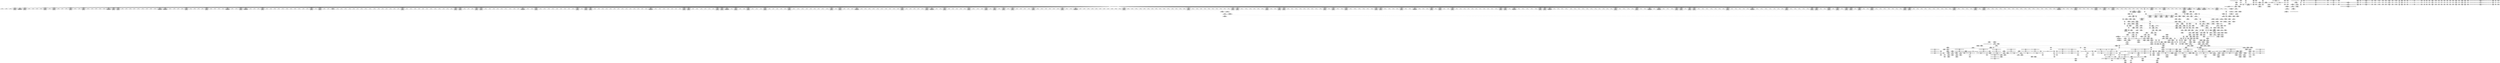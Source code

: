 digraph {
	CE0x4bab5d0 [shape=record,shape=Mrecord,label="{CE0x4bab5d0|12:_i32,_56:_i8*,_:_CRE_253,254_}"]
	CE0x4b5f800 [shape=record,shape=Mrecord,label="{CE0x4b5f800|selinux_inode_getxattr:cred4|security/selinux/hooks.c,3041|*SummSource*}"]
	CE0x4b5bd40 [shape=record,shape=Mrecord,label="{CE0x4b5bd40|cred_sid:tmp5|security/selinux/hooks.c,196|*SummSink*}"]
	CE0x4b984b0 [shape=record,shape=Mrecord,label="{CE0x4b984b0|__validate_creds:tmp|*SummSource*}"]
	CE0x4b8d3c0 [shape=record,shape=Mrecord,label="{CE0x4b8d3c0|inode_has_perm:tmp1}"]
	CE0x4bbf7d0 [shape=record,shape=Mrecord,label="{CE0x4bbf7d0|12:_i32,_56:_i8*,_:_CRE_883,884_}"]
	CE0x4bd5bb0 [shape=record,shape=Mrecord,label="{CE0x4bd5bb0|GLOBAL:__llvm_gcov_ctr154|Global_var:__llvm_gcov_ctr154}"]
	CE0x4b382c0 [shape=record,shape=Mrecord,label="{CE0x4b382c0|selinux_inode_getxattr:tmp2|*SummSink*}"]
	CE0x4b5c330 [shape=record,shape=Mrecord,label="{CE0x4b5c330|cred_sid:sid|security/selinux/hooks.c,197}"]
	CE0x4b5ca40 [shape=record,shape=Mrecord,label="{CE0x4b5ca40|12:_i32,_56:_i8*,_:_CRE_143,144_}"]
	CE0x4b7dba0 [shape=record,shape=Mrecord,label="{CE0x4b7dba0|inode_has_perm:tmp3|*SummSink*}"]
	CE0x4b495b0 [shape=record,shape=Mrecord,label="{CE0x4b495b0|__validate_creds:tmp3|include/linux/cred.h,173|*SummSink*}"]
	CE0x4bbe360 [shape=record,shape=Mrecord,label="{CE0x4bbe360|12:_i32,_56:_i8*,_:_CRE_866,867_}"]
	CE0x4b9d5f0 [shape=record,shape=Mrecord,label="{CE0x4b9d5f0|inode_has_perm:do.end|*SummSource*}"]
	CE0x4b39c20 [shape=record,shape=Mrecord,label="{CE0x4b39c20|selinux_inode_getxattr:call3|security/selinux/hooks.c,3041|*SummSink*}"]
	CE0x4bd6020 [shape=record,shape=Mrecord,label="{CE0x4bd6020|inode_has_perm:tmp8|security/selinux/hooks.c,1611|*SummSource*}"]
	CE0x4b7d010 [shape=record,shape=Mrecord,label="{CE0x4b7d010|__validate_creds:tobool|include/linux/cred.h,173|*SummSource*}"]
	CE0x4b46f00 [shape=record,shape=Mrecord,label="{CE0x4b46f00|i64_4|*Constant*}"]
	CE0x4b3f880 [shape=record,shape=Mrecord,label="{CE0x4b3f880|104:_%struct.inode*,_:_CRE_94,95_}"]
	CE0x4b8e4f0 [shape=record,shape=Mrecord,label="{CE0x4b8e4f0|i64*_getelementptr_inbounds_(_5_x_i64_,_5_x_i64_*___llvm_gcov_ctr155,_i64_0,_i64_0)|*Constant*}"]
	CE0x4b37ac0 [shape=record,shape=Mrecord,label="{CE0x4b37ac0|i64_3|*Constant*}"]
	CE0x4bd0e40 [shape=record,shape=Mrecord,label="{CE0x4bd0e40|avc_has_perm:tsid|Function::avc_has_perm&Arg::tsid::|*SummSink*}"]
	CE0x4b44020 [shape=record,shape=Mrecord,label="{CE0x4b44020|selinux_inode_getxattr:tmp7|security/selinux/hooks.c,3041|*SummSink*}"]
	CE0x4b1efc0 [shape=record,shape=Mrecord,label="{CE0x4b1efc0|i64*_getelementptr_inbounds_(_11_x_i64_,_11_x_i64_*___llvm_gcov_ctr239,_i64_0,_i64_0)|*Constant*}"]
	CE0x4b35aa0 [shape=record,shape=Mrecord,label="{CE0x4b35aa0|i64*_getelementptr_inbounds_(_11_x_i64_,_11_x_i64_*___llvm_gcov_ctr239,_i64_0,_i64_8)|*Constant*}"]
	CE0x4b5d1c0 [shape=record,shape=Mrecord,label="{CE0x4b5d1c0|12:_i32,_56:_i8*,_:_CRE_151,152_}"]
	CE0x4bb3ad0 [shape=record,shape=Mrecord,label="{CE0x4bb3ad0|12:_i32,_56:_i8*,_:_CRE_504,508_|*MultipleSource*|Function::inode_has_perm&Arg::inode::|*LoadInst*|security/selinux/hooks.c,1627|security/selinux/hooks.c,1611}"]
	CE0x4b496c0 [shape=record,shape=Mrecord,label="{CE0x4b496c0|__validate_creds:tmp4|include/linux/cred.h,173}"]
	CE0x4baf1e0 [shape=record,shape=Mrecord,label="{CE0x4baf1e0|12:_i32,_56:_i8*,_:_CRE_304,305_}"]
	CE0x4b37300 [shape=record,shape=Mrecord,label="{CE0x4b37300|selinux_inode_getxattr:tmp11|security/selinux/hooks.c,3041|*SummSink*}"]
	CE0x4bace40 [shape=record,shape=Mrecord,label="{CE0x4bace40|12:_i32,_56:_i8*,_:_CRE_274,275_}"]
	CE0x4b8ddf0 [shape=record,shape=Mrecord,label="{CE0x4b8ddf0|12:_i32,_56:_i8*,_:_CRE_104,112_|*MultipleSource*|Function::inode_has_perm&Arg::inode::|*LoadInst*|security/selinux/hooks.c,1627|security/selinux/hooks.c,1611}"]
	CE0x4b934c0 [shape=record,shape=Mrecord,label="{CE0x4b934c0|i64_1|*Constant*}"]
	CE0x4b390d0 [shape=record,shape=Mrecord,label="{CE0x4b390d0|selinux_inode_getxattr:tmp19|security/selinux/hooks.c,3041|*SummSink*}"]
	CE0x4bb2e10 [shape=record,shape=Mrecord,label="{CE0x4bb2e10|12:_i32,_56:_i8*,_:_CRE_481,482_}"]
	CE0x4b983a0 [shape=record,shape=Mrecord,label="{CE0x4b983a0|12:_i32,_56:_i8*,_:_CRE_139,140_}"]
	CE0x4b2aa90 [shape=record,shape=Mrecord,label="{CE0x4b2aa90|12:_i32,_56:_i8*,_:_CRE_164,165_}"]
	CE0x4b2f070 [shape=record,shape=Mrecord,label="{CE0x4b2f070|dentry_has_perm:dentry|Function::dentry_has_perm&Arg::dentry::|*SummSource*}"]
	CE0x4b58070 [shape=record,shape=Mrecord,label="{CE0x4b58070|i8_10|*Constant*|*SummSink*}"]
	CE0x4b4ac90 [shape=record,shape=Mrecord,label="{CE0x4b4ac90|selinux_inode_getxattr:tmp17|security/selinux/hooks.c,3041}"]
	CE0x4bc3f70 [shape=record,shape=Mrecord,label="{CE0x4bc3f70|12:_i32,_56:_i8*,_:_CRE_976,977_}"]
	CE0x4bbc630 [shape=record,shape=Mrecord,label="{CE0x4bbc630|12:_i32,_56:_i8*,_:_CRE_760,768_|*MultipleSource*|Function::inode_has_perm&Arg::inode::|*LoadInst*|security/selinux/hooks.c,1627|security/selinux/hooks.c,1611}"]
	CE0x4ba75a0 [shape=record,shape=Mrecord,label="{CE0x4ba75a0|GLOBAL:cred_sid|*Constant*}"]
	CE0x4b5b450 [shape=record,shape=Mrecord,label="{CE0x4b5b450|i64*_getelementptr_inbounds_(_11_x_i64_,_11_x_i64_*___llvm_gcov_ctr239,_i64_0,_i64_10)|*Constant*}"]
	CE0x4b902b0 [shape=record,shape=Mrecord,label="{CE0x4b902b0|104:_%struct.inode*,_:_CRE_280,288_|*MultipleSource*|Function::selinux_inode_getxattr&Arg::dentry::|Function::dentry_has_perm&Arg::dentry::|security/selinux/hooks.c,1627}"]
	CE0x4b594b0 [shape=record,shape=Mrecord,label="{CE0x4b594b0|inode_has_perm:entry|*SummSink*}"]
	CE0x4bb91d0 [shape=record,shape=Mrecord,label="{CE0x4bb91d0|12:_i32,_56:_i8*,_:_CRE_609,610_}"]
	CE0x4b30cb0 [shape=record,shape=Mrecord,label="{CE0x4b30cb0|104:_%struct.inode*,_:_CRE_8,12_|*MultipleSource*|Function::selinux_inode_getxattr&Arg::dentry::|Function::dentry_has_perm&Arg::dentry::|security/selinux/hooks.c,1627}"]
	CE0x4b93530 [shape=record,shape=Mrecord,label="{CE0x4b93530|__validate_creds:tmp1}"]
	CE0x4ba08b0 [shape=record,shape=Mrecord,label="{CE0x4ba08b0|i32_1609|*Constant*}"]
	CE0x4b9e4f0 [shape=record,shape=Mrecord,label="{CE0x4b9e4f0|104:_%struct.inode*,_:_CRE_80,88_|*MultipleSource*|Function::selinux_inode_getxattr&Arg::dentry::|Function::dentry_has_perm&Arg::dentry::|security/selinux/hooks.c,1627}"]
	CE0x4badb50 [shape=record,shape=Mrecord,label="{CE0x4badb50|12:_i32,_56:_i8*,_:_CRE_285,286_}"]
	CE0x4bab120 [shape=record,shape=Mrecord,label="{CE0x4bab120|12:_i32,_56:_i8*,_:_CRE_248,249_}"]
	CE0x4b5e570 [shape=record,shape=Mrecord,label="{CE0x4b5e570|12:_i32,_56:_i8*,_:_CRE_24,32_|*MultipleSource*|Function::inode_has_perm&Arg::inode::|*LoadInst*|security/selinux/hooks.c,1627|security/selinux/hooks.c,1611}"]
	CE0x4b9a8e0 [shape=record,shape=Mrecord,label="{CE0x4b9a8e0|104:_%struct.inode*,_:_CRE_319,320_}"]
	CE0x4bd7540 [shape=record,shape=Mrecord,label="{CE0x4bd7540|i64*_getelementptr_inbounds_(_8_x_i64_,_8_x_i64_*___llvm_gcov_ctr154,_i64_0,_i64_5)|*Constant*}"]
	CE0x4bc4380 [shape=record,shape=Mrecord,label="{CE0x4bc4380|12:_i32,_56:_i8*,_:_CRE_978,979_}"]
	CE0x4ba0790 [shape=record,shape=Mrecord,label="{CE0x4ba0790|__validate_creds:file|Function::__validate_creds&Arg::file::|*SummSink*}"]
	CE0x4b47b10 [shape=record,shape=Mrecord,label="{CE0x4b47b10|selinux_inode_getxattr:tmp16|security/selinux/hooks.c,3041|*SummSource*}"]
	CE0x4b9a7f0 [shape=record,shape=Mrecord,label="{CE0x4b9a7f0|104:_%struct.inode*,_:_CRE_318,319_}"]
	CE0x4baaf40 [shape=record,shape=Mrecord,label="{CE0x4baaf40|12:_i32,_56:_i8*,_:_CRE_246,247_}"]
	CE0x4b794a0 [shape=record,shape=Mrecord,label="{CE0x4b794a0|104:_%struct.inode*,_:_CRE_196,197_}"]
	CE0x4bb0eb0 [shape=record,shape=Mrecord,label="{CE0x4bb0eb0|12:_i32,_56:_i8*,_:_CRE_400,408_|*MultipleSource*|Function::inode_has_perm&Arg::inode::|*LoadInst*|security/selinux/hooks.c,1627|security/selinux/hooks.c,1611}"]
	CE0x4bcb8b0 [shape=record,shape=Mrecord,label="{CE0x4bcb8b0|inode_has_perm:tmp13|security/selinux/hooks.c,1614}"]
	CE0x4b802c0 [shape=record,shape=Mrecord,label="{CE0x4b802c0|avc_has_perm:entry|*SummSink*}"]
	CE0x4b9dea0 [shape=record,shape=Mrecord,label="{CE0x4b9dea0|104:_%struct.inode*,_:_CRE_40,48_|*MultipleSource*|Function::selinux_inode_getxattr&Arg::dentry::|Function::dentry_has_perm&Arg::dentry::|security/selinux/hooks.c,1627}"]
	"CONST[source:0(mediator),value:2(dynamic)][purpose:{object}][SnkIdx:2]"
	CE0x4b2ffe0 [shape=record,shape=Mrecord,label="{CE0x4b2ffe0|i64*_getelementptr_inbounds_(_2_x_i64_,_2_x_i64_*___llvm_gcov_ctr98,_i64_0,_i64_0)|*Constant*|*SummSource*}"]
	CE0x4bba4d0 [shape=record,shape=Mrecord,label="{CE0x4bba4d0|12:_i32,_56:_i8*,_:_CRE_632,640_|*MultipleSource*|Function::inode_has_perm&Arg::inode::|*LoadInst*|security/selinux/hooks.c,1627|security/selinux/hooks.c,1611}"]
	CE0x4bca8a0 [shape=record,shape=Mrecord,label="{CE0x4bca8a0|inode_has_perm:i_security|security/selinux/hooks.c,1615|*SummSink*}"]
	CE0x4bc4750 [shape=record,shape=Mrecord,label="{CE0x4bc4750|12:_i32,_56:_i8*,_:_CRE_981,982_}"]
	CE0x4bac130 [shape=record,shape=Mrecord,label="{CE0x4bac130|12:_i32,_56:_i8*,_:_CRE_263,264_}"]
	CE0x4b26e20 [shape=record,shape=Mrecord,label="{CE0x4b26e20|selinux_inode_getxattr:tmp13|security/selinux/hooks.c,3041|*SummSource*}"]
	CE0x4bb31a0 [shape=record,shape=Mrecord,label="{CE0x4bb31a0|12:_i32,_56:_i8*,_:_CRE_484,485_}"]
	CE0x4bbe730 [shape=record,shape=Mrecord,label="{CE0x4bbe730|12:_i32,_56:_i8*,_:_CRE_869,870_}"]
	CE0x4bd44e0 [shape=record,shape=Mrecord,label="{CE0x4bd44e0|GLOBAL:llvm.expect.i64|*Constant*|*SummSource*}"]
	CE0x4b407b0 [shape=record,shape=Mrecord,label="{CE0x4b407b0|_call_void_mcount()_#3|*SummSource*}"]
	CE0x4bc4bb0 [shape=record,shape=Mrecord,label="{CE0x4bc4bb0|12:_i32,_56:_i8*,_:_CRE_988,992_|*MultipleSource*|Function::inode_has_perm&Arg::inode::|*LoadInst*|security/selinux/hooks.c,1627|security/selinux/hooks.c,1611}"]
	CE0x4b55a50 [shape=record,shape=Mrecord,label="{CE0x4b55a50|inode_has_perm:tmp4|security/selinux/hooks.c,1609}"]
	CE0x4b79ef0 [shape=record,shape=Mrecord,label="{CE0x4b79ef0|104:_%struct.inode*,_:_CRE_207,208_}"]
	CE0x4bb0a70 [shape=record,shape=Mrecord,label="{CE0x4bb0a70|12:_i32,_56:_i8*,_:_CRE_384,388_|*MultipleSource*|Function::inode_has_perm&Arg::inode::|*LoadInst*|security/selinux/hooks.c,1627|security/selinux/hooks.c,1611}"]
	CE0x4b58700 [shape=record,shape=Mrecord,label="{CE0x4b58700|dentry_has_perm:dentry1|security/selinux/hooks.c,1631}"]
	CE0x4bb97c0 [shape=record,shape=Mrecord,label="{CE0x4bb97c0|12:_i32,_56:_i8*,_:_CRE_614,615_}"]
	CE0x4b5c850 [shape=record,shape=Mrecord,label="{CE0x4b5c850|12:_i32,_56:_i8*,_:_CRE_140,141_}"]
	CE0x4b8be00 [shape=record,shape=Mrecord,label="{CE0x4b8be00|i32_1609|*Constant*|*SummSink*}"]
	CE0x4b3f660 [shape=record,shape=Mrecord,label="{CE0x4b3f660|104:_%struct.inode*,_:_CRE_91,92_}"]
	CE0x4bbae70 [shape=record,shape=Mrecord,label="{CE0x4bbae70|12:_i32,_56:_i8*,_:_CRE_672,680_|*MultipleSource*|Function::inode_has_perm&Arg::inode::|*LoadInst*|security/selinux/hooks.c,1627|security/selinux/hooks.c,1611}"]
	CE0x4b4e980 [shape=record,shape=Mrecord,label="{CE0x4b4e980|i64_5|*Constant*}"]
	CE0x4b4b120 [shape=record,shape=Mrecord,label="{CE0x4b4b120|i8*_getelementptr_inbounds_(_25_x_i8_,_25_x_i8_*_.str3,_i32_0,_i32_0)|*Constant*}"]
	CE0x4b5ff00 [shape=record,shape=Mrecord,label="{CE0x4b5ff00|selinux_inode_getxattr:call5|security/selinux/hooks.c,3043}"]
	CE0x4b99180 [shape=record,shape=Mrecord,label="{CE0x4b99180|i64*_getelementptr_inbounds_(_8_x_i64_,_8_x_i64_*___llvm_gcov_ctr154,_i64_0,_i64_0)|*Constant*|*SummSource*}"]
	CE0x4b91040 [shape=record,shape=Mrecord,label="{CE0x4b91040|104:_%struct.inode*,_:_CRE_310,311_}"]
	CE0x4ba95c0 [shape=record,shape=Mrecord,label="{CE0x4ba95c0|12:_i32,_56:_i8*,_:_CRE_197,198_}"]
	CE0x4b80e90 [shape=record,shape=Mrecord,label="{CE0x4b80e90|inode_has_perm:tmp18|security/selinux/hooks.c,1617}"]
	CE0x4baa390 [shape=record,shape=Mrecord,label="{CE0x4baa390|12:_i32,_56:_i8*,_:_CRE_224,232_|*MultipleSource*|Function::inode_has_perm&Arg::inode::|*LoadInst*|security/selinux/hooks.c,1627|security/selinux/hooks.c,1611}"]
	CE0x4b365e0 [shape=record,shape=Mrecord,label="{CE0x4b365e0|selinux_inode_getxattr:tmp8|security/selinux/hooks.c,3041}"]
	CE0x4b26910 [shape=record,shape=Mrecord,label="{CE0x4b26910|i64*_getelementptr_inbounds_(_11_x_i64_,_11_x_i64_*___llvm_gcov_ctr239,_i64_0,_i64_6)|*Constant*|*SummSink*}"]
	CE0x4b89230 [shape=record,shape=Mrecord,label="{CE0x4b89230|104:_%struct.inode*,_:_CRE_165,166_}"]
	CE0x4b58280 [shape=record,shape=Mrecord,label="{CE0x4b58280|dentry_has_perm:u|security/selinux/hooks.c,1631}"]
	CE0x4b9f330 [shape=record,shape=Mrecord,label="{CE0x4b9f330|cred_sid:tmp1}"]
	CE0x4bc2620 [shape=record,shape=Mrecord,label="{CE0x4bc2620|12:_i32,_56:_i8*,_:_CRE_922,923_}"]
	CE0x4bacf70 [shape=record,shape=Mrecord,label="{CE0x4bacf70|12:_i32,_56:_i8*,_:_CRE_275,276_}"]
	CE0x4b4a8c0 [shape=record,shape=Mrecord,label="{CE0x4b4a8c0|i64*_getelementptr_inbounds_(_11_x_i64_,_11_x_i64_*___llvm_gcov_ctr239,_i64_0,_i64_9)|*Constant*}"]
	CE0x4b2f500 [shape=record,shape=Mrecord,label="{CE0x4b2f500|i32_16|*Constant*|*SummSink*}"]
	CE0x4bc98b0 [shape=record,shape=Mrecord,label="{CE0x4bc98b0|_ret_i32_%tmp6,_!dbg_!27716|security/selinux/hooks.c,197}"]
	CE0x4bb4c30 [shape=record,shape=Mrecord,label="{CE0x4bb4c30|12:_i32,_56:_i8*,_:_CRE_552,553_}"]
	CE0x4b5a400 [shape=record,shape=Mrecord,label="{CE0x4b5a400|inode_has_perm:adp|Function::inode_has_perm&Arg::adp::}"]
	CE0x4b44b80 [shape=record,shape=Mrecord,label="{CE0x4b44b80|GLOBAL:current_task|Global_var:current_task|*SummSink*}"]
	CE0x4bb85f0 [shape=record,shape=Mrecord,label="{CE0x4bb85f0|12:_i32,_56:_i8*,_:_CRE_599,600_}"]
	CE0x4b8fb90 [shape=record,shape=Mrecord,label="{CE0x4b8fb90|104:_%struct.inode*,_:_CRE_240,248_|*MultipleSource*|Function::selinux_inode_getxattr&Arg::dentry::|Function::dentry_has_perm&Arg::dentry::|security/selinux/hooks.c,1627}"]
	CE0x4bbd0a0 [shape=record,shape=Mrecord,label="{CE0x4bbd0a0|12:_i32,_56:_i8*,_:_CRE_808,816_|*MultipleSource*|Function::inode_has_perm&Arg::inode::|*LoadInst*|security/selinux/hooks.c,1627|security/selinux/hooks.c,1611}"]
	CE0x4bafb60 [shape=record,shape=Mrecord,label="{CE0x4bafb60|12:_i32,_56:_i8*,_:_CRE_312,320_|*MultipleSource*|Function::inode_has_perm&Arg::inode::|*LoadInst*|security/selinux/hooks.c,1627|security/selinux/hooks.c,1611}"]
	CE0x4baee50 [shape=record,shape=Mrecord,label="{CE0x4baee50|12:_i32,_56:_i8*,_:_CRE_301,302_}"]
	CE0x4b37c70 [shape=record,shape=Mrecord,label="{CE0x4b37c70|selinux_inode_getxattr:tmp4|security/selinux/hooks.c,3041}"]
	CE0x4b60ad0 [shape=record,shape=Mrecord,label="{CE0x4b60ad0|inode_has_perm:if.end|*SummSink*}"]
	CE0x4b5cc20 [shape=record,shape=Mrecord,label="{CE0x4b5cc20|12:_i32,_56:_i8*,_:_CRE_145,146_}"]
	CE0x4bb84c0 [shape=record,shape=Mrecord,label="{CE0x4bb84c0|12:_i32,_56:_i8*,_:_CRE_598,599_}"]
	CE0x4b530b0 [shape=record,shape=Mrecord,label="{CE0x4b530b0|_ret_i32_%retval.0,_!dbg_!27739|security/selinux/hooks.c,1618|*SummSink*}"]
	CE0x4bc4160 [shape=record,shape=Mrecord,label="{CE0x4bc4160|12:_i32,_56:_i8*,_:_CRE_977,978_}"]
	CE0x4b5c3c0 [shape=record,shape=Mrecord,label="{CE0x4b5c3c0|cred_sid:sid|security/selinux/hooks.c,197|*SummSink*}"]
	CE0x4b55070 [shape=record,shape=Mrecord,label="{CE0x4b55070|inode_has_perm:tmp2}"]
	CE0x4b81c20 [shape=record,shape=Mrecord,label="{CE0x4b81c20|i32_(i32,_i32,_i16,_i32,_%struct.common_audit_data*)*_bitcast_(i32_(i32,_i32,_i16,_i32,_%struct.common_audit_data.495*)*_avc_has_perm_to_i32_(i32,_i32,_i16,_i32,_%struct.common_audit_data*)*)|*Constant*|*SummSink*}"]
	CE0x4b882c0 [shape=record,shape=Mrecord,label="{CE0x4b882c0|104:_%struct.inode*,_:_CRE_148,149_}"]
	CE0x4b37750 [shape=record,shape=Mrecord,label="{CE0x4b37750|selinux_inode_getxattr:entry|*SummSink*}"]
	CE0x4b89140 [shape=record,shape=Mrecord,label="{CE0x4b89140|104:_%struct.inode*,_:_CRE_164,165_}"]
	CE0x4b480c0 [shape=record,shape=Mrecord,label="{CE0x4b480c0|i8_1|*Constant*|*SummSource*}"]
	CE0x4b42850 [shape=record,shape=Mrecord,label="{CE0x4b42850|i8*_getelementptr_inbounds_(_45_x_i8_,_45_x_i8_*_.str12,_i32_0,_i32_0)|*Constant*}"]
	CE0x4bd1660 [shape=record,shape=Mrecord,label="{CE0x4bd1660|avc_has_perm:requested|Function::avc_has_perm&Arg::requested::}"]
	CE0x4b2d6b0 [shape=record,shape=Mrecord,label="{CE0x4b2d6b0|selinux_inode_getxattr:entry}"]
	CE0x4b7db00 [shape=record,shape=Mrecord,label="{CE0x4b7db00|inode_has_perm:tmp3|*SummSource*}"]
	CE0x4bd0680 [shape=record,shape=Mrecord,label="{CE0x4bd0680|__validate_creds:if.end|*SummSource*}"]
	CE0x4b9fe60 [shape=record,shape=Mrecord,label="{CE0x4b9fe60|_ret_void,_!dbg_!27722|include/linux/cred.h,175}"]
	CE0x4ba7d10 [shape=record,shape=Mrecord,label="{CE0x4ba7d10|cred_sid:entry|*SummSource*}"]
	CE0x4bc2030 [shape=record,shape=Mrecord,label="{CE0x4bc2030|12:_i32,_56:_i8*,_:_CRE_917,918_}"]
	CE0x4bb9b50 [shape=record,shape=Mrecord,label="{CE0x4bb9b50|12:_i32,_56:_i8*,_:_CRE_617,618_}"]
	CE0x4b79680 [shape=record,shape=Mrecord,label="{CE0x4b79680|104:_%struct.inode*,_:_CRE_198,199_}"]
	CE0x4b853b0 [shape=record,shape=Mrecord,label="{CE0x4b853b0|_call_void___invalid_creds(%struct.cred*_%cred,_i8*_%file,_i32_%line)_#10,_!dbg_!27721|include/linux/cred.h,174}"]
	CE0x4b5eae0 [shape=record,shape=Mrecord,label="{CE0x4b5eae0|get_current:entry|*SummSink*}"]
	CE0x4b90690 [shape=record,shape=Mrecord,label="{CE0x4b90690|104:_%struct.inode*,_:_CRE_296,304_|*MultipleSource*|Function::selinux_inode_getxattr&Arg::dentry::|Function::dentry_has_perm&Arg::dentry::|security/selinux/hooks.c,1627}"]
	CE0x4ba6100 [shape=record,shape=Mrecord,label="{CE0x4ba6100|inode_has_perm:tmp12|security/selinux/hooks.c,1612|*SummSink*}"]
	CE0x4b99890 [shape=record,shape=Mrecord,label="{CE0x4b99890|i32_4|*Constant*|*SummSource*}"]
	CE0x4b44840 [shape=record,shape=Mrecord,label="{CE0x4b44840|get_current:tmp4|./arch/x86/include/asm/current.h,14}"]
	CE0x4b9dfd0 [shape=record,shape=Mrecord,label="{CE0x4b9dfd0|104:_%struct.inode*,_:_CRE_48,52_|*MultipleSource*|Function::selinux_inode_getxattr&Arg::dentry::|Function::dentry_has_perm&Arg::dentry::|security/selinux/hooks.c,1627}"]
	CE0x4b88250 [shape=record,shape=Mrecord,label="{CE0x4b88250|104:_%struct.inode*,_:_CRE_147,148_}"]
	CE0x4b3ea50 [shape=record,shape=Mrecord,label="{CE0x4b3ea50|selinux_inode_getxattr:do.body|*SummSource*}"]
	CE0x4b2d8a0 [shape=record,shape=Mrecord,label="{CE0x4b2d8a0|selinux_inode_getxattr:call5|security/selinux/hooks.c,3043|*SummSink*}"]
	CE0x4b9d6c0 [shape=record,shape=Mrecord,label="{CE0x4b9d6c0|inode_has_perm:do.end|*SummSink*}"]
	CE0x4baab70 [shape=record,shape=Mrecord,label="{CE0x4baab70|12:_i32,_56:_i8*,_:_CRE_242,243_}"]
	CE0x4b919c0 [shape=record,shape=Mrecord,label="{CE0x4b919c0|get_current:tmp3|*SummSource*}"]
	CE0x4b276d0 [shape=record,shape=Mrecord,label="{CE0x4b276d0|selinux_inode_getxattr:land.lhs.true2}"]
	CE0x4bb2800 [shape=record,shape=Mrecord,label="{CE0x4bb2800|12:_i32,_56:_i8*,_:_CRE_475,476_}"]
	CE0x4bb57a0 [shape=record,shape=Mrecord,label="{CE0x4bb57a0|12:_i32,_56:_i8*,_:_CRE_560,561_}"]
	CE0x4b96f90 [shape=record,shape=Mrecord,label="{CE0x4b96f90|12:_i32,_56:_i8*,_:_CRE_48,56_|*MultipleSource*|Function::inode_has_perm&Arg::inode::|*LoadInst*|security/selinux/hooks.c,1627|security/selinux/hooks.c,1611}"]
	CE0x4bb5070 [shape=record,shape=Mrecord,label="{CE0x4bb5070|12:_i32,_56:_i8*,_:_CRE_554,555_}"]
	CE0x4b5a260 [shape=record,shape=Mrecord,label="{CE0x4b5a260|inode_has_perm:perms|Function::inode_has_perm&Arg::perms::|*SummSink*}"]
	CE0x4b5f480 [shape=record,shape=Mrecord,label="{CE0x4b5f480|i32_78|*Constant*|*SummSource*}"]
	CE0x4bd8590 [shape=record,shape=Mrecord,label="{CE0x4bd8590|inode_has_perm:tmp12|security/selinux/hooks.c,1612}"]
	CE0x4b55eb0 [shape=record,shape=Mrecord,label="{CE0x4b55eb0|cred_sid:security|security/selinux/hooks.c,196}"]
	CE0x4b3cb40 [shape=record,shape=Mrecord,label="{CE0x4b3cb40|selinux_inode_getxattr:tmp14|security/selinux/hooks.c,3041|*SummSink*}"]
	CE0x4b9a9d0 [shape=record,shape=Mrecord,label="{CE0x4b9a9d0|dentry_has_perm:tmp4|*LoadInst*|security/selinux/hooks.c,1627}"]
	CE0x4ba9b60 [shape=record,shape=Mrecord,label="{CE0x4ba9b60|12:_i32,_56:_i8*,_:_CRE_203,204_}"]
	CE0x4b45920 [shape=record,shape=Mrecord,label="{CE0x4b45920|dentry_has_perm:tmp1|*SummSink*}"]
	CE0x4b9ae50 [shape=record,shape=Mrecord,label="{CE0x4b9ae50|__validate_creds:tmp5|include/linux/cred.h,173}"]
	CE0x4b92940 [shape=record,shape=Mrecord,label="{CE0x4b92940|COLLAPSED:_GCMRE___llvm_gcov_ctr154_internal_global_8_x_i64_zeroinitializer:_elem_0:default:}"]
	CE0x4b3e590 [shape=record,shape=Mrecord,label="{CE0x4b3e590|selinux_inode_getxattr:tmp2}"]
	"CONST[source:1(input),value:2(dynamic)][purpose:{object}][SrcIdx:2]"
	CE0x4b2ab80 [shape=record,shape=Mrecord,label="{CE0x4b2ab80|12:_i32,_56:_i8*,_:_CRE_165,166_}"]
	CE0x4ba85d0 [shape=record,shape=Mrecord,label="{CE0x4ba85d0|12:_i32,_56:_i8*,_:_CRE_180,181_}"]
	CE0x4bc3b30 [shape=record,shape=Mrecord,label="{CE0x4bc3b30|12:_i32,_56:_i8*,_:_CRE_960,968_|*MultipleSource*|Function::inode_has_perm&Arg::inode::|*LoadInst*|security/selinux/hooks.c,1627|security/selinux/hooks.c,1611}"]
	CE0x4b806a0 [shape=record,shape=Mrecord,label="{CE0x4b806a0|avc_has_perm:tsid|Function::avc_has_perm&Arg::tsid::}"]
	CE0x4b5e7f0 [shape=record,shape=Mrecord,label="{CE0x4b5e7f0|get_current:entry}"]
	CE0x4bbdf20 [shape=record,shape=Mrecord,label="{CE0x4bbdf20|12:_i32,_56:_i8*,_:_CRE_864,865_}"]
	CE0x4b2a7c0 [shape=record,shape=Mrecord,label="{CE0x4b2a7c0|12:_i32,_56:_i8*,_:_CRE_161,162_}"]
	CE0x4b3f300 [shape=record,shape=Mrecord,label="{CE0x4b3f300|104:_%struct.inode*,_:_CRE_89,90_}"]
	CE0x4b862e0 [shape=record,shape=Mrecord,label="{CE0x4b862e0|28:_i32,_32:_i16,_:_CRE_28,32_|*MultipleSource*|*LoadInst*|security/selinux/hooks.c,1615|security/selinux/hooks.c,1615|security/selinux/hooks.c,1617}"]
	CE0x4bb6710 [shape=record,shape=Mrecord,label="{CE0x4bb6710|12:_i32,_56:_i8*,_:_CRE_573,574_}"]
	CE0x4bca980 [shape=record,shape=Mrecord,label="{CE0x4bca980|inode_has_perm:tmp15|*LoadInst*|security/selinux/hooks.c,1615|*SummSink*}"]
	CE0x4b805e0 [shape=record,shape=Mrecord,label="{CE0x4b805e0|avc_has_perm:ssid|Function::avc_has_perm&Arg::ssid::|*SummSink*}"]
	CE0x4b84c80 [shape=record,shape=Mrecord,label="{CE0x4b84c80|__validate_creds:tmp7|include/linux/cred.h,174}"]
	CE0x4b30950 [shape=record,shape=Mrecord,label="{CE0x4b30950|dentry_has_perm:d_inode|security/selinux/hooks.c,1627|*SummSink*}"]
	CE0x4b2c2d0 [shape=record,shape=Mrecord,label="{CE0x4b2c2d0|get_current:tmp2|*SummSink*}"]
	CE0x4b99070 [shape=record,shape=Mrecord,label="{CE0x4b99070|i64*_getelementptr_inbounds_(_8_x_i64_,_8_x_i64_*___llvm_gcov_ctr154,_i64_0,_i64_0)|*Constant*}"]
	CE0x4b9d780 [shape=record,shape=Mrecord,label="{CE0x4b9d780|inode_has_perm:do.body}"]
	CE0x4bcf820 [shape=record,shape=Mrecord,label="{CE0x4bcf820|__validate_creds:if.then}"]
	CE0x4b50040 [shape=record,shape=Mrecord,label="{CE0x4b50040|i64*_getelementptr_inbounds_(_11_x_i64_,_11_x_i64_*___llvm_gcov_ctr239,_i64_0,_i64_6)|*Constant*|*SummSource*}"]
	CE0x4b38a90 [shape=record,shape=Mrecord,label="{CE0x4b38a90|selinux_inode_getxattr:entry|*SummSource*}"]
	CE0x4b30d20 [shape=record,shape=Mrecord,label="{CE0x4b30d20|104:_%struct.inode*,_:_CRE_16,24_|*MultipleSource*|Function::selinux_inode_getxattr&Arg::dentry::|Function::dentry_has_perm&Arg::dentry::|security/selinux/hooks.c,1627}"]
	CE0x4bbfc90 [shape=record,shape=Mrecord,label="{CE0x4bbfc90|12:_i32,_56:_i8*,_:_CRE_887,888_}"]
	CE0x4b9f990 [shape=record,shape=Mrecord,label="{CE0x4b9f990|__validate_creds:file|Function::__validate_creds&Arg::file::|*SummSource*}"]
	CE0x4b78c30 [shape=record,shape=Mrecord,label="{CE0x4b78c30|104:_%struct.inode*,_:_CRE_187,188_}"]
	CE0x4b4b600 [shape=record,shape=Mrecord,label="{CE0x4b4b600|GLOBAL:lockdep_rcu_suspicious|*Constant*}"]
	CE0x4bc9be0 [shape=record,shape=Mrecord,label="{CE0x4bc9be0|_ret_i32_%tmp6,_!dbg_!27716|security/selinux/hooks.c,197|*SummSink*}"]
	CE0x4b43a40 [shape=record,shape=Mrecord,label="{CE0x4b43a40|selinux_inode_getxattr:tmp18|security/selinux/hooks.c,3041|*SummSink*}"]
	CE0x4bbc410 [shape=record,shape=Mrecord,label="{CE0x4bbc410|12:_i32,_56:_i8*,_:_CRE_752,756_|*MultipleSource*|Function::inode_has_perm&Arg::inode::|*LoadInst*|security/selinux/hooks.c,1627|security/selinux/hooks.c,1611}"]
	CE0x4b8ff90 [shape=record,shape=Mrecord,label="{CE0x4b8ff90|104:_%struct.inode*,_:_CRE_264,272_|*MultipleSource*|Function::selinux_inode_getxattr&Arg::dentry::|Function::dentry_has_perm&Arg::dentry::|security/selinux/hooks.c,1627}"]
	CE0x4bc2c10 [shape=record,shape=Mrecord,label="{CE0x4bc2c10|12:_i32,_56:_i8*,_:_CRE_927,928_}"]
	CE0x4b48c10 [shape=record,shape=Mrecord,label="{CE0x4b48c10|__validate_creds:tmp3|include/linux/cred.h,173}"]
	CE0x4b3acb0 [shape=record,shape=Mrecord,label="{CE0x4b3acb0|_call_void_mcount()_#3}"]
	CE0x4b4eb10 [shape=record,shape=Mrecord,label="{CE0x4b4eb10|i64_5|*Constant*|*SummSink*}"]
	CE0x4bc1a40 [shape=record,shape=Mrecord,label="{CE0x4bc1a40|12:_i32,_56:_i8*,_:_CRE_912,913_}"]
	CE0x4b60020 [shape=record,shape=Mrecord,label="{CE0x4b60020|selinux_inode_getxattr:tmp21|security/selinux/hooks.c,3041|*SummSink*}"]
	CE0x4bb8980 [shape=record,shape=Mrecord,label="{CE0x4bb8980|12:_i32,_56:_i8*,_:_CRE_602,603_}"]
	CE0x4bc36c0 [shape=record,shape=Mrecord,label="{CE0x4bc36c0|12:_i32,_56:_i8*,_:_CRE_936,944_|*MultipleSource*|Function::inode_has_perm&Arg::inode::|*LoadInst*|security/selinux/hooks.c,1627|security/selinux/hooks.c,1611}"]
	CE0x4b5d580 [shape=record,shape=Mrecord,label="{CE0x4b5d580|12:_i32,_56:_i8*,_:_CRE_155,156_}"]
	CE0x4b363e0 [shape=record,shape=Mrecord,label="{CE0x4b363e0|selinux_inode_getxattr:land.lhs.true|*SummSource*}"]
	CE0x4b426b0 [shape=record,shape=Mrecord,label="{CE0x4b426b0|i32_3041|*Constant*|*SummSink*}"]
	CE0x4b93430 [shape=record,shape=Mrecord,label="{CE0x4b93430|__validate_creds:tmp|*SummSink*}"]
	CE0x4bbf440 [shape=record,shape=Mrecord,label="{CE0x4bbf440|12:_i32,_56:_i8*,_:_CRE_880,881_}"]
	CE0x4b34770 [shape=record,shape=Mrecord,label="{CE0x4b34770|dentry_has_perm:tmp|*SummSink*}"]
	CE0x4b99680 [shape=record,shape=Mrecord,label="{CE0x4b99680|__validate_creds:tmp1|*SummSink*}"]
	CE0x4b52900 [shape=record,shape=Mrecord,label="{CE0x4b52900|0:_i8,_:_GCMR_selinux_inode_getxattr.__warned_internal_global_i8_0,_section_.data.unlikely_,_align_1:_elem_0:default:}"]
	CE0x4b55fd0 [shape=record,shape=Mrecord,label="{CE0x4b55fd0|cred_sid:security|security/selinux/hooks.c,196|*SummSource*}"]
	CE0x4baebf0 [shape=record,shape=Mrecord,label="{CE0x4baebf0|12:_i32,_56:_i8*,_:_CRE_299,300_}"]
	CE0x4b58dd0 [shape=record,shape=Mrecord,label="{CE0x4b58dd0|GLOBAL:inode_has_perm|*Constant*|*SummSource*}"]
	CE0x4b815f0 [shape=record,shape=Mrecord,label="{CE0x4b815f0|inode_has_perm:call4|security/selinux/hooks.c,1617|*SummSource*}"]
	CE0x4b43770 [shape=record,shape=Mrecord,label="{CE0x4b43770|selinux_inode_getxattr:tmp18|security/selinux/hooks.c,3041}"]
	CE0x4b54ba0 [shape=record,shape=Mrecord,label="{CE0x4b54ba0|inode_has_perm:if.end}"]
	CE0x4b493b0 [shape=record,shape=Mrecord,label="{CE0x4b493b0|GLOBAL:__llvm_gcov_ctr155|Global_var:__llvm_gcov_ctr155|*SummSink*}"]
	CE0x4bb6aa0 [shape=record,shape=Mrecord,label="{CE0x4bb6aa0|12:_i32,_56:_i8*,_:_CRE_576,577_}"]
	CE0x4b793b0 [shape=record,shape=Mrecord,label="{CE0x4b793b0|104:_%struct.inode*,_:_CRE_195,196_}"]
	CE0x4bac390 [shape=record,shape=Mrecord,label="{CE0x4bac390|12:_i32,_56:_i8*,_:_CRE_265,266_}"]
	CE0x4bd6ef0 [shape=record,shape=Mrecord,label="{CE0x4bd6ef0|inode_has_perm:tmp9|security/selinux/hooks.c,1611|*SummSink*}"]
	CE0x4b48d80 [shape=record,shape=Mrecord,label="{CE0x4b48d80|__validate_creds:tmp2|include/linux/cred.h,173|*SummSink*}"]
	CE0x4b93d00 [shape=record,shape=Mrecord,label="{CE0x4b93d00|cred_sid:tmp2|*SummSink*}"]
	CE0x4b3f150 [shape=record,shape=Mrecord,label="{CE0x4b3f150|104:_%struct.inode*,_:_CRE_88,89_}"]
	CE0x4bb58d0 [shape=record,shape=Mrecord,label="{CE0x4bb58d0|12:_i32,_56:_i8*,_:_CRE_561,562_}"]
	CE0x4b95f90 [shape=record,shape=Mrecord,label="{CE0x4b95f90|i64*_getelementptr_inbounds_(_2_x_i64_,_2_x_i64_*___llvm_gcov_ctr131,_i64_0,_i64_1)|*Constant*|*SummSource*}"]
	CE0x4b88420 [shape=record,shape=Mrecord,label="{CE0x4b88420|104:_%struct.inode*,_:_CRE_150,151_}"]
	CE0x4baa930 [shape=record,shape=Mrecord,label="{CE0x4baa930|12:_i32,_56:_i8*,_:_CRE_241,242_}"]
	CE0x4b2a5e0 [shape=record,shape=Mrecord,label="{CE0x4b2a5e0|12:_i32,_56:_i8*,_:_CRE_159,160_}"]
	CE0x4b53ed0 [shape=record,shape=Mrecord,label="{CE0x4b53ed0|12:_i32,_56:_i8*,_:_CRE_72,76_|*MultipleSource*|Function::inode_has_perm&Arg::inode::|*LoadInst*|security/selinux/hooks.c,1627|security/selinux/hooks.c,1611}"]
	CE0x4bc11f0 [shape=record,shape=Mrecord,label="{CE0x4bc11f0|12:_i32,_56:_i8*,_:_CRE_905,906_}"]
	CE0x4b2e490 [shape=record,shape=Mrecord,label="{CE0x4b2e490|dentry_has_perm:cred|Function::dentry_has_perm&Arg::cred::|*SummSource*}"]
	CE0x4bbac50 [shape=record,shape=Mrecord,label="{CE0x4bbac50|12:_i32,_56:_i8*,_:_CRE_664,672_|*MultipleSource*|Function::inode_has_perm&Arg::inode::|*LoadInst*|security/selinux/hooks.c,1627|security/selinux/hooks.c,1611}"]
	CE0x4badee0 [shape=record,shape=Mrecord,label="{CE0x4badee0|12:_i32,_56:_i8*,_:_CRE_288,289_}"]
	CE0x4bae4d0 [shape=record,shape=Mrecord,label="{CE0x4bae4d0|12:_i32,_56:_i8*,_:_CRE_293,294_}"]
	CE0x4b8bb50 [shape=record,shape=Mrecord,label="{CE0x4b8bb50|__validate_creds:tmp}"]
	CE0x4b97170 [shape=record,shape=Mrecord,label="{CE0x4b97170|12:_i32,_56:_i8*,_:_CRE_56,64_|*MultipleSource*|Function::inode_has_perm&Arg::inode::|*LoadInst*|security/selinux/hooks.c,1627|security/selinux/hooks.c,1611}"]
	CE0x4bc03b0 [shape=record,shape=Mrecord,label="{CE0x4bc03b0|12:_i32,_56:_i8*,_:_CRE_893,894_}"]
	CE0x4bae860 [shape=record,shape=Mrecord,label="{CE0x4bae860|12:_i32,_56:_i8*,_:_CRE_296,297_}"]
	CE0x4b896e0 [shape=record,shape=Mrecord,label="{CE0x4b896e0|104:_%struct.inode*,_:_CRE_170,171_}"]
	CE0x4ba5a10 [shape=record,shape=Mrecord,label="{CE0x4ba5a10|inode_has_perm:i_flags|security/selinux/hooks.c,1611|*SummSink*}"]
	CE0x4b59420 [shape=record,shape=Mrecord,label="{CE0x4b59420|inode_has_perm:entry|*SummSource*}"]
	CE0x4bc3330 [shape=record,shape=Mrecord,label="{CE0x4bc3330|12:_i32,_56:_i8*,_:_CRE_933,934_}"]
	CE0x4bce5b0 [shape=record,shape=Mrecord,label="{CE0x4bce5b0|inode_has_perm:retval.0|*SummSink*}"]
	CE0x4bad560 [shape=record,shape=Mrecord,label="{CE0x4bad560|12:_i32,_56:_i8*,_:_CRE_280,281_}"]
	CE0x4b2b120 [shape=record,shape=Mrecord,label="{CE0x4b2b120|12:_i32,_56:_i8*,_:_CRE_171,172_}"]
	CE0x4baf0b0 [shape=record,shape=Mrecord,label="{CE0x4baf0b0|12:_i32,_56:_i8*,_:_CRE_303,304_}"]
	CE0x4b32dc0 [shape=record,shape=Mrecord,label="{CE0x4b32dc0|dentry_has_perm:bb}"]
	CE0x4b80540 [shape=record,shape=Mrecord,label="{CE0x4b80540|avc_has_perm:ssid|Function::avc_has_perm&Arg::ssid::|*SummSource*}"]
	CE0x4b5afe0 [shape=record,shape=Mrecord,label="{CE0x4b5afe0|selinux_inode_getxattr:tmp19|security/selinux/hooks.c,3041}"]
	CE0x4b88c90 [shape=record,shape=Mrecord,label="{CE0x4b88c90|104:_%struct.inode*,_:_CRE_159,160_}"]
	CE0x4bcffe0 [shape=record,shape=Mrecord,label="{CE0x4bcffe0|__validate_creds:lnot1|include/linux/cred.h,173|*SummSource*}"]
	CE0x4b5eea0 [shape=record,shape=Mrecord,label="{CE0x4b5eea0|_ret_%struct.task_struct*_%tmp4,_!dbg_!27714|./arch/x86/include/asm/current.h,14|*SummSink*}"]
	CE0x4b89500 [shape=record,shape=Mrecord,label="{CE0x4b89500|104:_%struct.inode*,_:_CRE_168,169_}"]
	CE0x4b8f500 [shape=record,shape=Mrecord,label="{CE0x4b8f500|104:_%struct.inode*,_:_CRE_219,220_}"]
	CE0x4b53780 [shape=record,shape=Mrecord,label="{CE0x4b53780|inode_has_perm:return}"]
	CE0x4baa750 [shape=record,shape=Mrecord,label="{CE0x4baa750|12:_i32,_56:_i8*,_:_CRE_240,241_}"]
	CE0x4ba97a0 [shape=record,shape=Mrecord,label="{CE0x4ba97a0|12:_i32,_56:_i8*,_:_CRE_199,200_}"]
	CE0x4bb29b0 [shape=record,shape=Mrecord,label="{CE0x4bb29b0|12:_i32,_56:_i8*,_:_CRE_477,478_}"]
	CE0x4b7ab40 [shape=record,shape=Mrecord,label="{CE0x4b7ab40|i64*_getelementptr_inbounds_(_2_x_i64_,_2_x_i64_*___llvm_gcov_ctr98,_i64_0,_i64_1)|*Constant*|*SummSource*}"]
	CE0x4b3c5b0 [shape=record,shape=Mrecord,label="{CE0x4b3c5b0|%struct.task_struct*_(%struct.task_struct**)*_asm_movq_%gs:$_1:P_,$0_,_r,im,_dirflag_,_fpsr_,_flags_|*SummSink*}"]
	CE0x4bcfdf0 [shape=record,shape=Mrecord,label="{CE0x4bcfdf0|__validate_creds:conv|include/linux/cred.h,173}"]
	CE0x4b4f420 [shape=record,shape=Mrecord,label="{CE0x4b4f420|selinux_inode_getxattr:tmp11|security/selinux/hooks.c,3041|*SummSource*}"]
	CE0x4bce860 [shape=record,shape=Mrecord,label="{CE0x4bce860|i64*_getelementptr_inbounds_(_8_x_i64_,_8_x_i64_*___llvm_gcov_ctr154,_i64_0,_i64_7)|*Constant*|*SummSource*}"]
	CE0x4b38880 [shape=record,shape=Mrecord,label="{CE0x4b38880|selinux_inode_getxattr:if.then}"]
	CE0x4bb7da0 [shape=record,shape=Mrecord,label="{CE0x4bb7da0|12:_i32,_56:_i8*,_:_CRE_592,593_}"]
	CE0x4b2a9a0 [shape=record,shape=Mrecord,label="{CE0x4b2a9a0|12:_i32,_56:_i8*,_:_CRE_163,164_}"]
	CE0x4b2a400 [shape=record,shape=Mrecord,label="{CE0x4b2a400|12:_i32,_56:_i8*,_:_CRE_157,158_}"]
	CE0x4b2e6a0 [shape=record,shape=Mrecord,label="{CE0x4b2e6a0|dentry_has_perm:cred|Function::dentry_has_perm&Arg::cred::|*SummSink*}"]
	CE0x4bb12f0 [shape=record,shape=Mrecord,label="{CE0x4bb12f0|12:_i32,_56:_i8*,_:_CRE_416,424_|*MultipleSource*|Function::inode_has_perm&Arg::inode::|*LoadInst*|security/selinux/hooks.c,1627|security/selinux/hooks.c,1611}"]
	CE0x4b38620 [shape=record,shape=Mrecord,label="{CE0x4b38620|selinux_inode_getxattr:if.then|*SummSource*}"]
	CE0x4bbf310 [shape=record,shape=Mrecord,label="{CE0x4bbf310|12:_i32,_56:_i8*,_:_CRE_879,880_}"]
	CE0x4b79770 [shape=record,shape=Mrecord,label="{CE0x4b79770|104:_%struct.inode*,_:_CRE_199,200_}"]
	CE0x4b4e640 [shape=record,shape=Mrecord,label="{CE0x4b4e640|i64_4|*Constant*|*SummSink*}"]
	CE0x4ba9d40 [shape=record,shape=Mrecord,label="{CE0x4ba9d40|12:_i32,_56:_i8*,_:_CRE_205,206_}"]
	CE0x4bad430 [shape=record,shape=Mrecord,label="{CE0x4bad430|12:_i32,_56:_i8*,_:_CRE_279,280_}"]
	CE0x4b385b0 [shape=record,shape=Mrecord,label="{CE0x4b385b0|get_current:tmp|*SummSink*}"]
	CE0x4bafa30 [shape=record,shape=Mrecord,label="{CE0x4bafa30|12:_i32,_56:_i8*,_:_CRE_311,312_}"]
	CE0x4b5cd10 [shape=record,shape=Mrecord,label="{CE0x4b5cd10|12:_i32,_56:_i8*,_:_CRE_146,147_}"]
	CE0x4b79950 [shape=record,shape=Mrecord,label="{CE0x4b79950|104:_%struct.inode*,_:_CRE_201,202_}"]
	CE0x4b38480 [shape=record,shape=Mrecord,label="{CE0x4b38480|selinux_inode_getxattr:do.body}"]
	CE0x4b2a270 [shape=record,shape=Mrecord,label="{CE0x4b2a270|selinux_inode_getxattr:call|security/selinux/hooks.c,3041|*SummSource*}"]
	CE0x4bb78e0 [shape=record,shape=Mrecord,label="{CE0x4bb78e0|12:_i32,_56:_i8*,_:_CRE_588,589_}"]
	CE0x4bd3fe0 [shape=record,shape=Mrecord,label="{CE0x4bd3fe0|GLOBAL:llvm.expect.i64|*Constant*}"]
	CE0x4b91840 [shape=record,shape=Mrecord,label="{CE0x4b91840|get_current:tmp3}"]
	CE0x4bd3570 [shape=record,shape=Mrecord,label="{CE0x4bd3570|inode_has_perm:lnot1|security/selinux/hooks.c,1611|*SummSink*}"]
	CE0x4b2bf80 [shape=record,shape=Mrecord,label="{CE0x4b2bf80|dentry_has_perm:tmp2|*SummSink*}"]
	CE0x4b8b1d0 [shape=record,shape=Mrecord,label="{CE0x4b8b1d0|i32_22|*Constant*|*SummSink*}"]
	CE0x4ba0490 [shape=record,shape=Mrecord,label="{CE0x4ba0490|i1_true|*Constant*}"]
	CE0x4b560b0 [shape=record,shape=Mrecord,label="{CE0x4b560b0|i64*_getelementptr_inbounds_(_8_x_i64_,_8_x_i64_*___llvm_gcov_ctr154,_i64_0,_i64_1)|*Constant*|*SummSource*}"]
	CE0x4b39060 [shape=record,shape=Mrecord,label="{CE0x4b39060|i64*_getelementptr_inbounds_(_11_x_i64_,_11_x_i64_*___llvm_gcov_ctr239,_i64_0,_i64_10)|*Constant*|*SummSink*}"]
	CE0x4b5f650 [shape=record,shape=Mrecord,label="{CE0x4b5f650|COLLAPSED:_GCMRE_current_task_external_global_%struct.task_struct*:_elem_0::|security/selinux/hooks.c,3041}"]
	CE0x4b79fe0 [shape=record,shape=Mrecord,label="{CE0x4b79fe0|104:_%struct.inode*,_:_CRE_208,209_}"]
	CE0x4bad300 [shape=record,shape=Mrecord,label="{CE0x4bad300|12:_i32,_56:_i8*,_:_CRE_278,279_}"]
	CE0x4bb6120 [shape=record,shape=Mrecord,label="{CE0x4bb6120|12:_i32,_56:_i8*,_:_CRE_568,569_}"]
	CE0x4ba0160 [shape=record,shape=Mrecord,label="{CE0x4ba0160|_ret_void,_!dbg_!27722|include/linux/cred.h,175|*SummSink*}"]
	CE0x4b3a570 [shape=record,shape=Mrecord,label="{CE0x4b3a570|GLOBAL:selinux_inode_getxattr.__warned|Global_var:selinux_inode_getxattr.__warned|*SummSink*}"]
	CE0x4ba9a70 [shape=record,shape=Mrecord,label="{CE0x4ba9a70|12:_i32,_56:_i8*,_:_CRE_202,203_}"]
	CE0x4b58b30 [shape=record,shape=Mrecord,label="{CE0x4b58b30|dentry_has_perm:call|security/selinux/hooks.c,1632|*SummSink*}"]
	CE0x4b84730 [shape=record,shape=Mrecord,label="{CE0x4b84730|__validate_creds:tmp6|include/linux/cred.h,174|*SummSource*}"]
	CE0x4bb45a0 [shape=record,shape=Mrecord,label="{CE0x4bb45a0|12:_i32,_56:_i8*,_:_CRE_536,540_|*MultipleSource*|Function::inode_has_perm&Arg::inode::|*LoadInst*|security/selinux/hooks.c,1627|security/selinux/hooks.c,1611}"]
	CE0x4bd80b0 [shape=record,shape=Mrecord,label="{CE0x4bd80b0|inode_has_perm:tmp11|security/selinux/hooks.c,1612|*SummSink*}"]
	CE0x4b59590 [shape=record,shape=Mrecord,label="{CE0x4b59590|inode_has_perm:cred|Function::inode_has_perm&Arg::cred::}"]
	CE0x4bb1920 [shape=record,shape=Mrecord,label="{CE0x4bb1920|12:_i32,_56:_i8*,_:_CRE_440,448_|*MultipleSource*|Function::inode_has_perm&Arg::inode::|*LoadInst*|security/selinux/hooks.c,1627|security/selinux/hooks.c,1611}"]
	CE0x4bc97a0 [shape=record,shape=Mrecord,label="{CE0x4bc97a0|cred_sid:cred|Function::cred_sid&Arg::cred::|*SummSource*}"]
	CE0x4baef80 [shape=record,shape=Mrecord,label="{CE0x4baef80|12:_i32,_56:_i8*,_:_CRE_302,303_}"]
	CE0x4bbee50 [shape=record,shape=Mrecord,label="{CE0x4bbee50|12:_i32,_56:_i8*,_:_CRE_875,876_}"]
	CE0x4babed0 [shape=record,shape=Mrecord,label="{CE0x4babed0|12:_i32,_56:_i8*,_:_CRE_261,262_}"]
	CE0x4b344b0 [shape=record,shape=Mrecord,label="{CE0x4b344b0|__validate_creds:lnot|include/linux/cred.h,173|*SummSource*}"]
	CE0x4b4b8c0 [shape=record,shape=Mrecord,label="{CE0x4b4b8c0|i32_3041|*Constant*}"]
	CE0x4b47770 [shape=record,shape=Mrecord,label="{CE0x4b47770|selinux_inode_getxattr:tmp6|security/selinux/hooks.c,3041|*SummSource*}"]
	CE0x4b303e0 [shape=record,shape=Mrecord,label="{CE0x4b303e0|_ret_i32_%call5,_!dbg_!27741|security/selinux/hooks.c,3043|*SummSink*}"]
	CE0x4b4c040 [shape=record,shape=Mrecord,label="{CE0x4b4c040|selinux_inode_getxattr:tmp5|security/selinux/hooks.c,3041|*SummSink*}"]
	CE0x4bb0820 [shape=record,shape=Mrecord,label="{CE0x4bb0820|12:_i32,_56:_i8*,_:_CRE_376,384_|*MultipleSource*|Function::inode_has_perm&Arg::inode::|*LoadInst*|security/selinux/hooks.c,1627|security/selinux/hooks.c,1611}"]
	CE0x4b944e0 [shape=record,shape=Mrecord,label="{CE0x4b944e0|__validate_creds:lnot.ext|include/linux/cred.h,173}"]
	CE0x4b55d70 [shape=record,shape=Mrecord,label="{CE0x4b55d70|i32_22|*Constant*|*SummSource*}"]
	CE0x4bb1d60 [shape=record,shape=Mrecord,label="{CE0x4bb1d60|12:_i32,_56:_i8*,_:_CRE_456,464_|*MultipleSource*|Function::inode_has_perm&Arg::inode::|*LoadInst*|security/selinux/hooks.c,1627|security/selinux/hooks.c,1611}"]
	CE0x4bd61a0 [shape=record,shape=Mrecord,label="{CE0x4bd61a0|inode_has_perm:tmp9|security/selinux/hooks.c,1611}"]
	CE0x4b89320 [shape=record,shape=Mrecord,label="{CE0x4b89320|104:_%struct.inode*,_:_CRE_166,167_}"]
	CE0x4b5a8d0 [shape=record,shape=Mrecord,label="{CE0x4b5a8d0|_ret_i32_%retval.0,_!dbg_!27739|security/selinux/hooks.c,1618}"]
	CE0x4b439d0 [shape=record,shape=Mrecord,label="{CE0x4b439d0|selinux_inode_getxattr:tmp18|security/selinux/hooks.c,3041|*SummSource*}"]
	"CONST[source:0(mediator),value:2(dynamic)][purpose:{object}][SnkIdx:1]"
	CE0x4bae140 [shape=record,shape=Mrecord,label="{CE0x4bae140|12:_i32,_56:_i8*,_:_CRE_290,291_}"]
	CE0x4baf7d0 [shape=record,shape=Mrecord,label="{CE0x4baf7d0|12:_i32,_56:_i8*,_:_CRE_309,310_}"]
	CE0x4b2ec30 [shape=record,shape=Mrecord,label="{CE0x4b2ec30|selinux_inode_getxattr:dentry|Function::selinux_inode_getxattr&Arg::dentry::|*SummSink*}"]
	CE0x4b98270 [shape=record,shape=Mrecord,label="{CE0x4b98270|12:_i32,_56:_i8*,_:_CRE_138,139_}"]
	CE0x4b5b910 [shape=record,shape=Mrecord,label="{CE0x4b5b910|cred_sid:tmp4|*LoadInst*|security/selinux/hooks.c,196|*SummSink*}"]
	CE0x4bb6840 [shape=record,shape=Mrecord,label="{CE0x4bb6840|12:_i32,_56:_i8*,_:_CRE_574,575_}"]
	CE0x4b78870 [shape=record,shape=Mrecord,label="{CE0x4b78870|104:_%struct.inode*,_:_CRE_183,184_}"]
	CE0x4b2a310 [shape=record,shape=Mrecord,label="{CE0x4b2a310|selinux_inode_getxattr:call|security/selinux/hooks.c,3041|*SummSink*}"]
	CE0x4bf4170 [shape=record,shape=Mrecord,label="{CE0x4bf4170|0:_i32,_4:_i32,_8:_i32,_12:_i32,_:_CMRE_4,8_|*MultipleSource*|security/selinux/hooks.c,196|*LoadInst*|security/selinux/hooks.c,196|security/selinux/hooks.c,197}"]
	CE0x4b46760 [shape=record,shape=Mrecord,label="{CE0x4b46760|i64_0|*Constant*|*SummSource*}"]
	CE0x4b484a0 [shape=record,shape=Mrecord,label="{CE0x4b484a0|dentry_has_perm:tmp3|*SummSource*}"]
	CE0x4b7f740 [shape=record,shape=Mrecord,label="{CE0x4b7f740|i64*_getelementptr_inbounds_(_8_x_i64_,_8_x_i64_*___llvm_gcov_ctr154,_i64_0,_i64_2)|*Constant*|*SummSource*}"]
	CE0x4b59920 [shape=record,shape=Mrecord,label="{CE0x4b59920|inode_has_perm:inode|Function::inode_has_perm&Arg::inode::}"]
	CE0x4b78960 [shape=record,shape=Mrecord,label="{CE0x4b78960|104:_%struct.inode*,_:_CRE_184,185_}"]
	CE0x4bf4100 [shape=record,shape=Mrecord,label="{CE0x4bf4100|0:_i32,_4:_i32,_8:_i32,_12:_i32,_:_CMRE_0,4_|*MultipleSource*|security/selinux/hooks.c,196|*LoadInst*|security/selinux/hooks.c,196|security/selinux/hooks.c,197}"]
	CE0x4b32980 [shape=record,shape=Mrecord,label="{CE0x4b32980|get_current:bb}"]
	"CONST[source:0(mediator),value:0(static)][purpose:{operation}][SnkIdx:3]"
	CE0x4bb5a00 [shape=record,shape=Mrecord,label="{CE0x4bb5a00|12:_i32,_56:_i8*,_:_CRE_562,563_}"]
	CE0x4bad1d0 [shape=record,shape=Mrecord,label="{CE0x4bad1d0|12:_i32,_56:_i8*,_:_CRE_277,278_}"]
	CE0x4b3fc40 [shape=record,shape=Mrecord,label="{CE0x4b3fc40|104:_%struct.inode*,_:_CRE_112,144_|*MultipleSource*|Function::selinux_inode_getxattr&Arg::dentry::|Function::dentry_has_perm&Arg::dentry::|security/selinux/hooks.c,1627}"]
	CE0x4b42e00 [shape=record,shape=Mrecord,label="{CE0x4b42e00|dentry_has_perm:u|security/selinux/hooks.c,1631|*SummSink*}"]
	CE0x4bf26c0 [shape=record,shape=Mrecord,label="{CE0x4bf26c0|_call_void___invalid_creds(%struct.cred*_%cred,_i8*_%file,_i32_%line)_#10,_!dbg_!27721|include/linux/cred.h,174|*SummSink*}"]
	CE0x4b56e20 [shape=record,shape=Mrecord,label="{CE0x4b56e20|i64*_getelementptr_inbounds_(_8_x_i64_,_8_x_i64_*___llvm_gcov_ctr154,_i64_0,_i64_2)|*Constant*}"]
	CE0x4bf4290 [shape=record,shape=Mrecord,label="{CE0x4bf4290|0:_i32,_4:_i32,_8:_i32,_12:_i32,_:_CMRE_8,12_|*MultipleSource*|security/selinux/hooks.c,196|*LoadInst*|security/selinux/hooks.c,196|security/selinux/hooks.c,197}"]
	CE0x4b8e320 [shape=record,shape=Mrecord,label="{CE0x4b8e320|__validate_creds:bb}"]
	CE0x4b95d30 [shape=record,shape=Mrecord,label="{CE0x4b95d30|i64*_getelementptr_inbounds_(_2_x_i64_,_2_x_i64_*___llvm_gcov_ctr131,_i64_0,_i64_1)|*Constant*}"]
	CE0x4b3c8d0 [shape=record,shape=Mrecord,label="{CE0x4b3c8d0|selinux_inode_getxattr:tmp14|security/selinux/hooks.c,3041}"]
	CE0x4b8b530 [shape=record,shape=Mrecord,label="{CE0x4b8b530|_call_void___validate_creds(%struct.cred*_%cred,_i8*_getelementptr_inbounds_(_25_x_i8_,_25_x_i8_*_.str3,_i32_0,_i32_0),_i32_1609)_#10,_!dbg_!27719|security/selinux/hooks.c,1609|*SummSource*}"]
	CE0x4b8f000 [shape=record,shape=Mrecord,label="{CE0x4b8f000|104:_%struct.inode*,_:_CRE_214,215_}"]
	CE0x4ba6c80 [shape=record,shape=Mrecord,label="{CE0x4ba6c80|inode_has_perm:tmp14|security/selinux/hooks.c,1614}"]
	CE0x4ba7430 [shape=record,shape=Mrecord,label="{CE0x4ba7430|inode_has_perm:call|security/selinux/hooks.c,1614|*SummSink*}"]
	CE0x4bb7090 [shape=record,shape=Mrecord,label="{CE0x4bb7090|12:_i32,_56:_i8*,_:_CRE_581,582_}"]
	CE0x4ba15a0 [shape=record,shape=Mrecord,label="{CE0x4ba15a0|cred_sid:tmp}"]
	CE0x4baa100 [shape=record,shape=Mrecord,label="{CE0x4baa100|12:_i32,_56:_i8*,_:_CRE_212,216_|*MultipleSource*|Function::inode_has_perm&Arg::inode::|*LoadInst*|security/selinux/hooks.c,1627|security/selinux/hooks.c,1611}"]
	CE0x4b9b8b0 [shape=record,shape=Mrecord,label="{CE0x4b9b8b0|i64*_getelementptr_inbounds_(_5_x_i64_,_5_x_i64_*___llvm_gcov_ctr155,_i64_0,_i64_3)|*Constant*|*SummSink*}"]
	CE0x4bb8000 [shape=record,shape=Mrecord,label="{CE0x4bb8000|12:_i32,_56:_i8*,_:_CRE_594,595_}"]
	CE0x4b3dbf0 [shape=record,shape=Mrecord,label="{CE0x4b3dbf0|i64_1|*Constant*|*SummSource*}"]
	CE0x4b7a2b0 [shape=record,shape=Mrecord,label="{CE0x4b7a2b0|104:_%struct.inode*,_:_CRE_211,212_}"]
	CE0x4b60560 [shape=record,shape=Mrecord,label="{CE0x4b60560|_call_void_mcount()_#3|*SummSink*}"]
	CE0x4b8e800 [shape=record,shape=Mrecord,label="{CE0x4b8e800|__validate_creds:cred|Function::__validate_creds&Arg::cred::|*SummSource*}"]
	CE0x4bb6970 [shape=record,shape=Mrecord,label="{CE0x4bb6970|12:_i32,_56:_i8*,_:_CRE_575,576_}"]
	CE0x4b89410 [shape=record,shape=Mrecord,label="{CE0x4b89410|104:_%struct.inode*,_:_CRE_167,168_}"]
	CE0x4b3ae70 [shape=record,shape=Mrecord,label="{CE0x4b3ae70|GLOBAL:__llvm_gcov_ctr239|Global_var:__llvm_gcov_ctr239|*SummSink*}"]
	CE0x4bb28b0 [shape=record,shape=Mrecord,label="{CE0x4bb28b0|12:_i32,_56:_i8*,_:_CRE_476,477_}"]
	CE0x4b7d190 [shape=record,shape=Mrecord,label="{CE0x4b7d190|__validate_creds:tobool|include/linux/cred.h,173|*SummSink*}"]
	CE0x4ba8b70 [shape=record,shape=Mrecord,label="{CE0x4ba8b70|12:_i32,_56:_i8*,_:_CRE_186,187_}"]
	CE0x4bd0bd0 [shape=record,shape=Mrecord,label="{CE0x4bd0bd0|avc_has_perm:entry|*SummSource*}"]
	CE0x4b448e0 [shape=record,shape=Mrecord,label="{CE0x4b448e0|get_current:tmp4|./arch/x86/include/asm/current.h,14|*SummSink*}"]
	CE0x4b86410 [shape=record,shape=Mrecord,label="{CE0x4b86410|28:_i32,_32:_i16,_:_CRE_32,34_|*MultipleSource*|*LoadInst*|security/selinux/hooks.c,1615|security/selinux/hooks.c,1615|security/selinux/hooks.c,1617}"]
	CE0x4bb7c70 [shape=record,shape=Mrecord,label="{CE0x4bb7c70|12:_i32,_56:_i8*,_:_CRE_591,592_}"]
	CE0x4b5d2b0 [shape=record,shape=Mrecord,label="{CE0x4b5d2b0|12:_i32,_56:_i8*,_:_CRE_152,153_}"]
	CE0x4b80350 [shape=record,shape=Mrecord,label="{CE0x4b80350|avc_has_perm:ssid|Function::avc_has_perm&Arg::ssid::}"]
	CE0x4b887e0 [shape=record,shape=Mrecord,label="{CE0x4b887e0|104:_%struct.inode*,_:_CRE_154,155_}"]
	CE0x4b4fa10 [shape=record,shape=Mrecord,label="{CE0x4b4fa10|selinux_inode_getxattr:tmp12|security/selinux/hooks.c,3041|*SummSource*}"]
	CE0x4bd5870 [shape=record,shape=Mrecord,label="{CE0x4bd5870|inode_has_perm:tmp7|security/selinux/hooks.c,1611|*SummSink*}"]
	CE0x4bf2b20 [shape=record,shape=Mrecord,label="{CE0x4bf2b20|i64*_getelementptr_inbounds_(_5_x_i64_,_5_x_i64_*___llvm_gcov_ctr155,_i64_0,_i64_4)|*Constant*|*SummSource*}"]
	CE0x4b1df10 [shape=record,shape=Mrecord,label="{CE0x4b1df10|i64_2|*Constant*|*SummSink*}"]
	CE0x4ba7950 [shape=record,shape=Mrecord,label="{CE0x4ba7950|GLOBAL:cred_sid|*Constant*|*SummSource*}"]
	CE0x4b5fd40 [shape=record,shape=Mrecord,label="{CE0x4b5fd40|selinux_inode_getxattr:tmp21|security/selinux/hooks.c,3041|*SummSource*}"]
	CE0x4bbb780 [shape=record,shape=Mrecord,label="{CE0x4bbb780|12:_i32,_56:_i8*,_:_CRE_696,704_|*MultipleSource*|Function::inode_has_perm&Arg::inode::|*LoadInst*|security/selinux/hooks.c,1627|security/selinux/hooks.c,1611}"]
	CE0x4b37bd0 [shape=record,shape=Mrecord,label="{CE0x4b37bd0|i64_3|*Constant*|*SummSink*}"]
	CE0x4ba92f0 [shape=record,shape=Mrecord,label="{CE0x4ba92f0|12:_i32,_56:_i8*,_:_CRE_194,195_}"]
	CE0x4b7d690 [shape=record,shape=Mrecord,label="{CE0x4b7d690|dentry_has_perm:type|security/selinux/hooks.c,1630|*SummSource*}"]
	CE0x4bb3d20 [shape=record,shape=Mrecord,label="{CE0x4bb3d20|12:_i32,_56:_i8*,_:_CRE_508,512_|*MultipleSource*|Function::inode_has_perm&Arg::inode::|*LoadInst*|security/selinux/hooks.c,1627|security/selinux/hooks.c,1611}"]
	CE0x4b4fb40 [shape=record,shape=Mrecord,label="{CE0x4b4fb40|selinux_inode_getxattr:tmp12|security/selinux/hooks.c,3041|*SummSink*}"]
	CE0x4ba5900 [shape=record,shape=Mrecord,label="{CE0x4ba5900|12:_i32,_56:_i8*,_:_CRE_0,2_|*MultipleSource*|Function::inode_has_perm&Arg::inode::|*LoadInst*|security/selinux/hooks.c,1627|security/selinux/hooks.c,1611}"]
	CE0x4b45840 [shape=record,shape=Mrecord,label="{CE0x4b45840|dentry_has_perm:tmp1}"]
	CE0x4b9f410 [shape=record,shape=Mrecord,label="{CE0x4b9f410|cred_sid:tmp1|*SummSink*}"]
	CE0x4b35060 [shape=record,shape=Mrecord,label="{CE0x4b35060|i64*_getelementptr_inbounds_(_2_x_i64_,_2_x_i64_*___llvm_gcov_ctr153,_i64_0,_i64_1)|*Constant*}"]
	CE0x4b935a0 [shape=record,shape=Mrecord,label="{CE0x4b935a0|__validate_creds:tmp1|*SummSource*}"]
	CE0x4b5d0d0 [shape=record,shape=Mrecord,label="{CE0x4b5d0d0|12:_i32,_56:_i8*,_:_CRE_150,151_}"]
	CE0x4b97780 [shape=record,shape=Mrecord,label="{CE0x4b97780|__validate_creds:expval|include/linux/cred.h,173|*SummSource*}"]
	CE0x4b379c0 [shape=record,shape=Mrecord,label="{CE0x4b379c0|i64_0|*Constant*}"]
	CE0x4b2ae50 [shape=record,shape=Mrecord,label="{CE0x4b2ae50|12:_i32,_56:_i8*,_:_CRE_168,169_}"]
	CE0x4bca090 [shape=record,shape=Mrecord,label="{CE0x4bca090|inode_has_perm:i_security|security/selinux/hooks.c,1615|*SummSource*}"]
	CE0x4b49540 [shape=record,shape=Mrecord,label="{CE0x4b49540|__validate_creds:tmp3|include/linux/cred.h,173|*SummSource*}"]
	CE0x43390d0 [shape=record,shape=Mrecord,label="{CE0x43390d0|selinux_inode_getxattr:tmp3|*SummSink*}"]
	CE0x4bad7c0 [shape=record,shape=Mrecord,label="{CE0x4bad7c0|12:_i32,_56:_i8*,_:_CRE_282,283_}"]
	CE0x4bd3440 [shape=record,shape=Mrecord,label="{CE0x4bd3440|inode_has_perm:lnot1|security/selinux/hooks.c,1611|*SummSource*}"]
	CE0x4bc16b0 [shape=record,shape=Mrecord,label="{CE0x4bc16b0|12:_i32,_56:_i8*,_:_CRE_909,910_}"]
	CE0x4b8d180 [shape=record,shape=Mrecord,label="{CE0x4b8d180|GLOBAL:creds_are_invalid|*Constant*|*SummSink*}"]
	CE0x4bcdae0 [shape=record,shape=Mrecord,label="{CE0x4bcdae0|avc_has_perm:auditdata|Function::avc_has_perm&Arg::auditdata::|*SummSink*}"]
	CE0x4b3dce0 [shape=record,shape=Mrecord,label="{CE0x4b3dce0|i64_1|*Constant*|*SummSink*}"]
	CE0x4b4f3b0 [shape=record,shape=Mrecord,label="{CE0x4b4f3b0|selinux_inode_getxattr:tmp11|security/selinux/hooks.c,3041}"]
	CE0x4b34e80 [shape=record,shape=Mrecord,label="{CE0x4b34e80|i32_1|*Constant*|*SummSource*}"]
	CE0x4b5a610 [shape=record,shape=Mrecord,label="{CE0x4b5a610|inode_has_perm:adp|Function::inode_has_perm&Arg::adp::|*SummSource*}"]
	CE0x4b8c4d0 [shape=record,shape=Mrecord,label="{CE0x4b8c4d0|__validate_creds:line|Function::__validate_creds&Arg::line::}"]
	CE0x4baae80 [shape=record,shape=Mrecord,label="{CE0x4baae80|12:_i32,_56:_i8*,_:_CRE_245,246_}"]
	CE0x4bad0a0 [shape=record,shape=Mrecord,label="{CE0x4bad0a0|12:_i32,_56:_i8*,_:_CRE_276,277_}"]
	CE0x4bb64b0 [shape=record,shape=Mrecord,label="{CE0x4bb64b0|12:_i32,_56:_i8*,_:_CRE_571,572_}"]
	CE0x4ba0a90 [shape=record,shape=Mrecord,label="{CE0x4ba0a90|cred_sid:tmp|*SummSource*}"]
	CE0x4ba5da0 [shape=record,shape=Mrecord,label="{CE0x4ba5da0|__validate_creds:conv|include/linux/cred.h,173|*SummSink*}"]
	CE0x4b9b2f0 [shape=record,shape=Mrecord,label="{CE0x4b9b2f0|i64*_getelementptr_inbounds_(_5_x_i64_,_5_x_i64_*___llvm_gcov_ctr155,_i64_0,_i64_3)|*Constant*}"]
	CE0x4bd6310 [shape=record,shape=Mrecord,label="{CE0x4bd6310|inode_has_perm:tmp9|security/selinux/hooks.c,1611|*SummSource*}"]
	CE0x4b3f790 [shape=record,shape=Mrecord,label="{CE0x4b3f790|104:_%struct.inode*,_:_CRE_93,94_}"]
	CE0x4bc2d40 [shape=record,shape=Mrecord,label="{CE0x4bc2d40|12:_i32,_56:_i8*,_:_CRE_928,929_}"]
	CE0x4b3ef90 [shape=record,shape=Mrecord,label="{CE0x4b3ef90|i32_0|*Constant*|*SummSink*}"]
	CE0x4bb9690 [shape=record,shape=Mrecord,label="{CE0x4bb9690|12:_i32,_56:_i8*,_:_CRE_613,614_}"]
	CE0x4bce380 [shape=record,shape=Mrecord,label="{CE0x4bce380|inode_has_perm:retval.0|*SummSource*}"]
	CE0x4b4c210 [shape=record,shape=Mrecord,label="{CE0x4b4c210|selinux_inode_getxattr:do.end}"]
	CE0x4bf4770 [shape=record,shape=Mrecord,label="{CE0x4bf4770|0:_i32,_4:_i32,_8:_i32,_12:_i32,_:_CMRE_12,16_|*MultipleSource*|security/selinux/hooks.c,196|*LoadInst*|security/selinux/hooks.c,196|security/selinux/hooks.c,197}"]
	CE0x4bed410 [shape=record,shape=Mrecord,label="{CE0x4bed410|inode_has_perm:sid3|security/selinux/hooks.c,1617|*SummSink*}"]
	CE0x4b3ab70 [shape=record,shape=Mrecord,label="{CE0x4b3ab70|selinux_inode_getxattr:tmp3|*SummSource*}"]
	CE0x4bab7b0 [shape=record,shape=Mrecord,label="{CE0x4bab7b0|12:_i32,_56:_i8*,_:_CRE_255,256_}"]
	CE0x4b26db0 [shape=record,shape=Mrecord,label="{CE0x4b26db0|selinux_inode_getxattr:tmp13|security/selinux/hooks.c,3041}"]
	CE0x4b94cb0 [shape=record,shape=Mrecord,label="{CE0x4b94cb0|i64*_getelementptr_inbounds_(_2_x_i64_,_2_x_i64_*___llvm_gcov_ctr131,_i64_0,_i64_1)|*Constant*|*SummSink*}"]
	CE0x4b33730 [shape=record,shape=Mrecord,label="{CE0x4b33730|i64*_getelementptr_inbounds_(_2_x_i64_,_2_x_i64_*___llvm_gcov_ctr153,_i64_0,_i64_1)|*Constant*|*SummSource*}"]
	CE0x4b93850 [shape=record,shape=Mrecord,label="{CE0x4b93850|inode_has_perm:tmp5|security/selinux/hooks.c,1609|*SummSource*}"]
	CE0x4bb5440 [shape=record,shape=Mrecord,label="{CE0x4bb5440|12:_i32,_56:_i8*,_:_CRE_557,558_}"]
	CE0x4bac4c0 [shape=record,shape=Mrecord,label="{CE0x4bac4c0|12:_i32,_56:_i8*,_:_CRE_266,267_}"]
	CE0x4b355d0 [shape=record,shape=Mrecord,label="{CE0x4b355d0|i1_true|*Constant*|*SummSink*}"]
	CE0x4bb7420 [shape=record,shape=Mrecord,label="{CE0x4bb7420|12:_i32,_56:_i8*,_:_CRE_584,585_}"]
	CE0x4b9da50 [shape=record,shape=Mrecord,label="{CE0x4b9da50|104:_%struct.inode*,_:_CRE_24,40_|*MultipleSource*|Function::selinux_inode_getxattr&Arg::dentry::|Function::dentry_has_perm&Arg::dentry::|security/selinux/hooks.c,1627}"]
	CE0x4ba7bf0 [shape=record,shape=Mrecord,label="{CE0x4ba7bf0|cred_sid:entry}"]
	CE0x4beccc0 [shape=record,shape=Mrecord,label="{CE0x4beccc0|inode_has_perm:tmp16|security/selinux/hooks.c,1615|*SummSink*}"]
	CE0x4b4bc80 [shape=record,shape=Mrecord,label="{CE0x4b4bc80|get_current:tmp}"]
	CE0x4bd0d10 [shape=record,shape=Mrecord,label="{CE0x4bd0d10|avc_has_perm:tsid|Function::avc_has_perm&Arg::tsid::|*SummSource*}"]
	CE0x4b9b040 [shape=record,shape=Mrecord,label="{CE0x4b9b040|__validate_creds:tmp5|include/linux/cred.h,173|*SummSource*}"]
	CE0x4bd3e40 [shape=record,shape=Mrecord,label="{CE0x4bd3e40|inode_has_perm:conv|security/selinux/hooks.c,1611|*SummSource*}"]
	CE0x4b58950 [shape=record,shape=Mrecord,label="{CE0x4b58950|dentry_has_perm:dentry1|security/selinux/hooks.c,1631|*SummSink*}"]
	CE0x4bd4150 [shape=record,shape=Mrecord,label="{CE0x4bd4150|i64_0|*Constant*}"]
	CE0x4b9a700 [shape=record,shape=Mrecord,label="{CE0x4b9a700|104:_%struct.inode*,_:_CRE_317,318_}"]
	CE0x4bab210 [shape=record,shape=Mrecord,label="{CE0x4bab210|12:_i32,_56:_i8*,_:_CRE_249,250_}"]
	CE0x4bd72a0 [shape=record,shape=Mrecord,label="{CE0x4bd72a0|inode_has_perm:tmp10|security/selinux/hooks.c,1611|*SummSource*}"]
	CE0x4b9a340 [shape=record,shape=Mrecord,label="{CE0x4b9a340|104:_%struct.inode*,_:_CRE_313,314_}"]
	CE0x4bd5670 [shape=record,shape=Mrecord,label="{CE0x4bd5670|inode_has_perm:tmp7|security/selinux/hooks.c,1611|*SummSource*}"]
	CE0x4b61340 [shape=record,shape=Mrecord,label="{CE0x4b61340|get_current:tmp1}"]
	CE0x4b7d8f0 [shape=record,shape=Mrecord,label="{CE0x4b7d8f0|inode_has_perm:tmp3}"]
	CE0x4bb3400 [shape=record,shape=Mrecord,label="{CE0x4bb3400|12:_i32,_56:_i8*,_:_CRE_486,487_}"]
	CE0x4bc0e60 [shape=record,shape=Mrecord,label="{CE0x4bc0e60|12:_i32,_56:_i8*,_:_CRE_902,903_}"]
	CE0x4b592e0 [shape=record,shape=Mrecord,label="{CE0x4b592e0|inode_has_perm:entry}"]
	CE0x4b2b210 [shape=record,shape=Mrecord,label="{CE0x4b2b210|12:_i32,_56:_i8*,_:_CRE_172,173_}"]
	CE0x4bb6bd0 [shape=record,shape=Mrecord,label="{CE0x4bb6bd0|12:_i32,_56:_i8*,_:_CRE_577,578_}"]
	CE0x4bb49e0 [shape=record,shape=Mrecord,label="{CE0x4bb49e0|12:_i32,_56:_i8*,_:_CRE_544,552_|*MultipleSource*|Function::inode_has_perm&Arg::inode::|*LoadInst*|security/selinux/hooks.c,1627|security/selinux/hooks.c,1611}"]
	CE0x4b9ffe0 [shape=record,shape=Mrecord,label="{CE0x4b9ffe0|_ret_void,_!dbg_!27722|include/linux/cred.h,175|*SummSource*}"]
	CE0x4b36770 [shape=record,shape=Mrecord,label="{CE0x4b36770|selinux_inode_getxattr:tobool1|security/selinux/hooks.c,3041}"]
	CE0x4bbc1f0 [shape=record,shape=Mrecord,label="{CE0x4bbc1f0|12:_i32,_56:_i8*,_:_CRE_744,752_|*MultipleSource*|Function::inode_has_perm&Arg::inode::|*LoadInst*|security/selinux/hooks.c,1627|security/selinux/hooks.c,1611}"]
	CE0x4b4c280 [shape=record,shape=Mrecord,label="{CE0x4b4c280|selinux_inode_getxattr:do.end|*SummSink*}"]
	CE0x4b47960 [shape=record,shape=Mrecord,label="{CE0x4b47960|i64_2|*Constant*|*SummSource*}"]
	CE0x4ba94d0 [shape=record,shape=Mrecord,label="{CE0x4ba94d0|12:_i32,_56:_i8*,_:_CRE_196,197_}"]
	CE0x4bb8ab0 [shape=record,shape=Mrecord,label="{CE0x4bb8ab0|12:_i32,_56:_i8*,_:_CRE_603,604_}"]
	CE0x4b2ea50 [shape=record,shape=Mrecord,label="{CE0x4b2ea50|selinux_inode_getxattr:dentry|Function::selinux_inode_getxattr&Arg::dentry::|*SummSource*}"]
	CE0x4b5d670 [shape=record,shape=Mrecord,label="{CE0x4b5d670|12:_i32,_56:_i8*,_:_CRE_156,157_}"]
	CE0x4ba84e0 [shape=record,shape=Mrecord,label="{CE0x4ba84e0|12:_i32,_56:_i8*,_:_CRE_179,180_}"]
	CE0x4bb71c0 [shape=record,shape=Mrecord,label="{CE0x4bb71c0|12:_i32,_56:_i8*,_:_CRE_582,583_}"]
	CE0x4bf2e70 [shape=record,shape=Mrecord,label="{CE0x4bf2e70|i64*_getelementptr_inbounds_(_5_x_i64_,_5_x_i64_*___llvm_gcov_ctr155,_i64_0,_i64_4)|*Constant*|*SummSink*}"]
	CE0x4b9d1a0 [shape=record,shape=Mrecord,label="{CE0x4b9d1a0|dentry_has_perm:ad|security/selinux/hooks.c, 1628|*SummSource*}"]
	CE0x4bc30d0 [shape=record,shape=Mrecord,label="{CE0x4bc30d0|12:_i32,_56:_i8*,_:_CRE_931,932_}"]
	CE0x4b544a0 [shape=record,shape=Mrecord,label="{CE0x4b544a0|12:_i32,_56:_i8*,_:_CRE_88,96_|*MultipleSource*|Function::inode_has_perm&Arg::inode::|*LoadInst*|security/selinux/hooks.c,1627|security/selinux/hooks.c,1611}"]
	CE0x4bb1b40 [shape=record,shape=Mrecord,label="{CE0x4bb1b40|12:_i32,_56:_i8*,_:_CRE_448,456_|*MultipleSource*|Function::inode_has_perm&Arg::inode::|*LoadInst*|security/selinux/hooks.c,1627|security/selinux/hooks.c,1611}"]
	CE0x4b99380 [shape=record,shape=Mrecord,label="{CE0x4b99380|inode_has_perm:tmp}"]
	CE0x4b9f3a0 [shape=record,shape=Mrecord,label="{CE0x4b9f3a0|cred_sid:tmp1|*SummSource*}"]
	CE0x4bd0940 [shape=record,shape=Mrecord,label="{CE0x4bd0940|__validate_creds:bb|*SummSource*}"]
	CE0x4b900c0 [shape=record,shape=Mrecord,label="{CE0x4b900c0|104:_%struct.inode*,_:_CRE_272,280_|*MultipleSource*|Function::selinux_inode_getxattr&Arg::dentry::|Function::dentry_has_perm&Arg::dentry::|security/selinux/hooks.c,1627}"]
	CE0x4bc0150 [shape=record,shape=Mrecord,label="{CE0x4bc0150|12:_i32,_56:_i8*,_:_CRE_891,892_}"]
	CE0x4b96370 [shape=record,shape=Mrecord,label="{CE0x4b96370|12:_i32,_56:_i8*,_:_CRE_8,12_|*MultipleSource*|Function::inode_has_perm&Arg::inode::|*LoadInst*|security/selinux/hooks.c,1627|security/selinux/hooks.c,1611}"]
	CE0x4b9f840 [shape=record,shape=Mrecord,label="{CE0x4b9f840|__validate_creds:file|Function::__validate_creds&Arg::file::}"]
	CE0x4b811c0 [shape=record,shape=Mrecord,label="{CE0x4b811c0|inode_has_perm:tmp18|security/selinux/hooks.c,1617|*SummSink*}"]
	CE0x4b854e0 [shape=record,shape=Mrecord,label="{CE0x4b854e0|i64*_getelementptr_inbounds_(_5_x_i64_,_5_x_i64_*___llvm_gcov_ctr155,_i64_0,_i64_4)|*Constant*}"]
	CE0x4bae730 [shape=record,shape=Mrecord,label="{CE0x4bae730|12:_i32,_56:_i8*,_:_CRE_295,296_}"]
	CE0x4bbfb60 [shape=record,shape=Mrecord,label="{CE0x4bbfb60|12:_i32,_56:_i8*,_:_CRE_886,887_}"]
	CE0x4b8dfd0 [shape=record,shape=Mrecord,label="{CE0x4b8dfd0|12:_i32,_56:_i8*,_:_CRE_112,120_|*MultipleSource*|Function::inode_has_perm&Arg::inode::|*LoadInst*|security/selinux/hooks.c,1627|security/selinux/hooks.c,1611}"]
	CE0x4bac850 [shape=record,shape=Mrecord,label="{CE0x4bac850|12:_i32,_56:_i8*,_:_CRE_269,270_}"]
	CE0x4b89c80 [shape=record,shape=Mrecord,label="{CE0x4b89c80|104:_%struct.inode*,_:_CRE_176,177_}"]
	CE0x4bc1ca0 [shape=record,shape=Mrecord,label="{CE0x4bc1ca0|12:_i32,_56:_i8*,_:_CRE_914,915_}"]
	CE0x4bbbfd0 [shape=record,shape=Mrecord,label="{CE0x4bbbfd0|12:_i32,_56:_i8*,_:_CRE_736,740_|*MultipleSource*|Function::inode_has_perm&Arg::inode::|*LoadInst*|security/selinux/hooks.c,1627|security/selinux/hooks.c,1611}"]
	CE0x4ba6f20 [shape=record,shape=Mrecord,label="{CE0x4ba6f20|inode_has_perm:tmp14|security/selinux/hooks.c,1614|*SummSink*}"]
	CE0x4bc0f90 [shape=record,shape=Mrecord,label="{CE0x4bc0f90|12:_i32,_56:_i8*,_:_CRE_903,904_}"]
	CE0x4b2b030 [shape=record,shape=Mrecord,label="{CE0x4b2b030|12:_i32,_56:_i8*,_:_CRE_170,171_}"]
	CE0x4bcd260 [shape=record,shape=Mrecord,label="{CE0x4bcd260|inode_has_perm:tmp17|security/selinux/hooks.c,1617|*SummSource*}"]
	CE0x4bb9300 [shape=record,shape=Mrecord,label="{CE0x4bb9300|12:_i32,_56:_i8*,_:_CRE_610,611_}"]
	CE0x4bad8f0 [shape=record,shape=Mrecord,label="{CE0x4bad8f0|12:_i32,_56:_i8*,_:_CRE_283,284_}"]
	CE0x4bac260 [shape=record,shape=Mrecord,label="{CE0x4bac260|12:_i32,_56:_i8*,_:_CRE_264,265_}"]
	CE0x4bca500 [shape=record,shape=Mrecord,label="{CE0x4bca500|inode_has_perm:i_security|security/selinux/hooks.c,1615}"]
	CE0x4bbb090 [shape=record,shape=Mrecord,label="{CE0x4bbb090|12:_i32,_56:_i8*,_:_CRE_680,684_|*MultipleSource*|Function::inode_has_perm&Arg::inode::|*LoadInst*|security/selinux/hooks.c,1627|security/selinux/hooks.c,1611}"]
	CE0x4b784e0 [shape=record,shape=Mrecord,label="{CE0x4b784e0|104:_%struct.inode*,_:_CRE_179,180_}"]
	CE0x4bf5d00 [shape=record,shape=Mrecord,label="{CE0x4bf5d00|__validate_creds:tmp9|include/linux/cred.h,175|*SummSink*}"]
	CE0x4b78d20 [shape=record,shape=Mrecord,label="{CE0x4b78d20|104:_%struct.inode*,_:_CRE_188,189_}"]
	CE0x4ba7a80 [shape=record,shape=Mrecord,label="{CE0x4ba7a80|GLOBAL:cred_sid|*Constant*|*SummSink*}"]
	CE0x4b89050 [shape=record,shape=Mrecord,label="{CE0x4b89050|104:_%struct.inode*,_:_CRE_163,164_}"]
	CE0x4ba83f0 [shape=record,shape=Mrecord,label="{CE0x4ba83f0|12:_i32,_56:_i8*,_:_CRE_178,179_}"]
	CE0x4b97660 [shape=record,shape=Mrecord,label="{CE0x4b97660|__validate_creds:expval|include/linux/cred.h,173|*SummSink*}"]
	CE0x4b2a4f0 [shape=record,shape=Mrecord,label="{CE0x4b2a4f0|12:_i32,_56:_i8*,_:_CRE_158,159_}"]
	CE0x66f57c0 [shape=record,shape=Mrecord,label="{CE0x66f57c0|COLLAPSED:_GCMRE___llvm_gcov_ctr239_internal_global_11_x_i64_zeroinitializer:_elem_0:default:}"]
	CE0x4b5a9f0 [shape=record,shape=Mrecord,label="{CE0x4b5a9f0|selinux_inode_getxattr:tmp|*SummSource*}"]
	CE0x4b3d240 [shape=record,shape=Mrecord,label="{CE0x4b3d240|i64*_getelementptr_inbounds_(_11_x_i64_,_11_x_i64_*___llvm_gcov_ctr239,_i64_0,_i64_1)|*Constant*|*SummSink*}"]
	CE0x4b8b4c0 [shape=record,shape=Mrecord,label="{CE0x4b8b4c0|_call_void___validate_creds(%struct.cred*_%cred,_i8*_getelementptr_inbounds_(_25_x_i8_,_25_x_i8_*_.str3,_i32_0,_i32_0),_i32_1609)_#10,_!dbg_!27719|security/selinux/hooks.c,1609}"]
	CE0x4bd5e50 [shape=record,shape=Mrecord,label="{CE0x4bd5e50|GLOBAL:__llvm_gcov_ctr154|Global_var:__llvm_gcov_ctr154|*SummSink*}"]
	CE0x4bbf570 [shape=record,shape=Mrecord,label="{CE0x4bbf570|12:_i32,_56:_i8*,_:_CRE_881,882_}"]
	CE0x4bb6380 [shape=record,shape=Mrecord,label="{CE0x4bb6380|12:_i32,_56:_i8*,_:_CRE_570,571_}"]
	CE0x4b79590 [shape=record,shape=Mrecord,label="{CE0x4b79590|104:_%struct.inode*,_:_CRE_197,198_}"]
	CE0x4b90880 [shape=record,shape=Mrecord,label="{CE0x4b90880|104:_%struct.inode*,_:_CRE_304,305_}"]
	CE0x4b92c00 [shape=record,shape=Mrecord,label="{CE0x4b92c00|cred_sid:tmp3}"]
	CE0x4b5b650 [shape=record,shape=Mrecord,label="{CE0x4b5b650|selinux_inode_getxattr:tmp19|security/selinux/hooks.c,3041|*SummSource*}"]
	CE0x4b48620 [shape=record,shape=Mrecord,label="{CE0x4b48620|_call_void_mcount()_#3}"]
	CE0x4bd4650 [shape=record,shape=Mrecord,label="{CE0x4bd4650|GLOBAL:llvm.expect.i64|*Constant*|*SummSink*}"]
	CE0x4b540e0 [shape=record,shape=Mrecord,label="{CE0x4b540e0|12:_i32,_56:_i8*,_:_CRE_76,80_|*MultipleSource*|Function::inode_has_perm&Arg::inode::|*LoadInst*|security/selinux/hooks.c,1627|security/selinux/hooks.c,1611}"]
	CE0x4b60cb0 [shape=record,shape=Mrecord,label="{CE0x4b60cb0|inode_has_perm:bb|*SummSource*}"]
	CE0x4b91d30 [shape=record,shape=Mrecord,label="{CE0x4b91d30|_call_void_mcount()_#3|*SummSink*}"]
	CE0x4b48a00 [shape=record,shape=Mrecord,label="{CE0x4b48a00|i8_1|*Constant*|*SummSink*}"]
	CE0x4bc2750 [shape=record,shape=Mrecord,label="{CE0x4bc2750|12:_i32,_56:_i8*,_:_CRE_923,924_}"]
	CE0x4bbd2c0 [shape=record,shape=Mrecord,label="{CE0x4bbd2c0|12:_i32,_56:_i8*,_:_CRE_816,824_|*MultipleSource*|Function::inode_has_perm&Arg::inode::|*LoadInst*|security/selinux/hooks.c,1627|security/selinux/hooks.c,1611}"]
	CE0x4bacbe0 [shape=record,shape=Mrecord,label="{CE0x4bacbe0|12:_i32,_56:_i8*,_:_CRE_272,273_}"]
	CE0x4bced90 [shape=record,shape=Mrecord,label="{CE0x4bced90|inode_has_perm:tmp19|security/selinux/hooks.c,1618|*SummSink*}"]
	CE0x4bba270 [shape=record,shape=Mrecord,label="{CE0x4bba270|12:_i32,_56:_i8*,_:_CRE_623,624_}"]
	CE0x4bd6090 [shape=record,shape=Mrecord,label="{CE0x4bd6090|inode_has_perm:tmp8|security/selinux/hooks.c,1611|*SummSink*}"]
	CE0x4bc0870 [shape=record,shape=Mrecord,label="{CE0x4bc0870|12:_i32,_56:_i8*,_:_CRE_897,898_}"]
	CE0x4bcd990 [shape=record,shape=Mrecord,label="{CE0x4bcd990|avc_has_perm:auditdata|Function::avc_has_perm&Arg::auditdata::|*SummSource*}"]
	CE0x4b8d430 [shape=record,shape=Mrecord,label="{CE0x4b8d430|inode_has_perm:tmp1|*SummSource*}"]
	CE0x4b4ed60 [shape=record,shape=Mrecord,label="{CE0x4b4ed60|selinux_inode_getxattr:tmp9|security/selinux/hooks.c,3041|*SummSource*}"]
	CE0x4b2fac0 [shape=record,shape=Mrecord,label="{CE0x4b2fac0|dentry_has_perm:av|Function::dentry_has_perm&Arg::av::|*SummSink*}"]
	CE0x4b9e290 [shape=record,shape=Mrecord,label="{CE0x4b9e290|104:_%struct.inode*,_:_CRE_64,72_|*MultipleSource*|Function::selinux_inode_getxattr&Arg::dentry::|Function::dentry_has_perm&Arg::dentry::|security/selinux/hooks.c,1627}"]
	CE0x4b81090 [shape=record,shape=Mrecord,label="{CE0x4b81090|inode_has_perm:tmp18|security/selinux/hooks.c,1617|*SummSource*}"]
	CE0x4b7f2e0 [shape=record,shape=Mrecord,label="{CE0x4b7f2e0|i64*_getelementptr_inbounds_(_2_x_i64_,_2_x_i64_*___llvm_gcov_ctr153,_i64_0,_i64_0)|*Constant*}"]
	CE0x4bc1580 [shape=record,shape=Mrecord,label="{CE0x4bc1580|12:_i32,_56:_i8*,_:_CRE_908,909_}"]
	CE0x4b32c50 [shape=record,shape=Mrecord,label="{CE0x4b32c50|get_current:bb|*SummSink*}"]
	CE0x4bb8d10 [shape=record,shape=Mrecord,label="{CE0x4bb8d10|12:_i32,_56:_i8*,_:_CRE_605,606_}"]
	CE0x4bbe630 [shape=record,shape=Mrecord,label="{CE0x4bbe630|12:_i32,_56:_i8*,_:_CRE_868,869_}"]
	CE0x4b89e60 [shape=record,shape=Mrecord,label="{CE0x4b89e60|104:_%struct.inode*,_:_CRE_178,179_}"]
	CE0x4b35f50 [shape=record,shape=Mrecord,label="{CE0x4b35f50|selinux_inode_getxattr:tmp15|security/selinux/hooks.c,3041|*SummSource*}"]
	CE0x4bd73d0 [shape=record,shape=Mrecord,label="{CE0x4bd73d0|inode_has_perm:tmp10|security/selinux/hooks.c,1611|*SummSink*}"]
	CE0x4b5f1e0 [shape=record,shape=Mrecord,label="{CE0x4b5f1e0|i32_78|*Constant*}"]
	CE0x4bbfdc0 [shape=record,shape=Mrecord,label="{CE0x4bbfdc0|12:_i32,_56:_i8*,_:_CRE_888,889_}"]
	CE0x4b3a010 [shape=record,shape=Mrecord,label="{CE0x4b3a010|selinux_inode_getxattr:call|security/selinux/hooks.c,3041}"]
	CE0x4b8ac30 [shape=record,shape=Mrecord,label="{CE0x4b8ac30|i64*_getelementptr_inbounds_(_8_x_i64_,_8_x_i64_*___llvm_gcov_ctr154,_i64_0,_i64_1)|*Constant*}"]
	CE0x4b78f00 [shape=record,shape=Mrecord,label="{CE0x4b78f00|104:_%struct.inode*,_:_CRE_190,191_}"]
	CE0x4bd4a90 [shape=record,shape=Mrecord,label="{CE0x4bd4a90|inode_has_perm:expval|security/selinux/hooks.c,1611|*SummSink*}"]
	CE0x4baf440 [shape=record,shape=Mrecord,label="{CE0x4baf440|12:_i32,_56:_i8*,_:_CRE_306,307_}"]
	CE0x4b38330 [shape=record,shape=Mrecord,label="{CE0x4b38330|selinux_inode_getxattr:tmp3}"]
	CE0x4bcf550 [shape=record,shape=Mrecord,label="{CE0x4bcf550|inode_has_perm:tmp20|security/selinux/hooks.c,1618|*SummSink*}"]
	CE0x4b2b9f0 [shape=record,shape=Mrecord,label="{CE0x4b2b9f0|i64*_getelementptr_inbounds_(_2_x_i64_,_2_x_i64_*___llvm_gcov_ctr98,_i64_0,_i64_1)|*Constant*|*SummSink*}"]
	CE0x4bd28f0 [shape=record,shape=Mrecord,label="{CE0x4bd28f0|inode_has_perm:tobool|security/selinux/hooks.c,1611|*SummSource*}"]
	CE0x4bcada0 [shape=record,shape=Mrecord,label="{CE0x4bcada0|inode_has_perm:sid3|security/selinux/hooks.c,1617}"]
	CE0x4b44aa0 [shape=record,shape=Mrecord,label="{CE0x4b44aa0|GLOBAL:current_task|Global_var:current_task|*SummSource*}"]
	CE0x4b2a6d0 [shape=record,shape=Mrecord,label="{CE0x4b2a6d0|12:_i32,_56:_i8*,_:_CRE_160,161_}"]
	CE0x4b1ddb0 [shape=record,shape=Mrecord,label="{CE0x4b1ddb0|selinux_inode_getxattr:tobool|security/selinux/hooks.c,3041}"]
	CE0x4b49280 [shape=record,shape=Mrecord,label="{CE0x4b49280|GLOBAL:__llvm_gcov_ctr155|Global_var:__llvm_gcov_ctr155|*SummSource*}"]
	CE0x4bce180 [shape=record,shape=Mrecord,label="{CE0x4bce180|inode_has_perm:retval.0}"]
	CE0x4b4b730 [shape=record,shape=Mrecord,label="{CE0x4b4b730|GLOBAL:lockdep_rcu_suspicious|*Constant*|*SummSource*}"]
	"CONST[source:2(external),value:2(dynamic)][purpose:{subject}][SrcIdx:4]"
	CE0x4b3f970 [shape=record,shape=Mrecord,label="{CE0x4b3f970|104:_%struct.inode*,_:_CRE_95,96_}"]
	CE0x4baba10 [shape=record,shape=Mrecord,label="{CE0x4baba10|12:_i32,_56:_i8*,_:_CRE_257,258_}"]
	CE0x4b37b30 [shape=record,shape=Mrecord,label="{CE0x4b37b30|i64_3|*Constant*|*SummSource*}"]
	CE0x4b3f050 [shape=record,shape=Mrecord,label="{CE0x4b3f050|selinux_inode_getxattr:tobool|security/selinux/hooks.c,3041|*SummSink*}"]
	CE0x4baa570 [shape=record,shape=Mrecord,label="{CE0x4baa570|12:_i32,_56:_i8*,_:_CRE_232,236_|*MultipleSource*|Function::inode_has_perm&Arg::inode::|*LoadInst*|security/selinux/hooks.c,1627|security/selinux/hooks.c,1611}"]
	CE0x4b2e2c0 [shape=record,shape=Mrecord,label="{CE0x4b2e2c0|dentry_has_perm:entry|*SummSink*}"]
	CE0x4b95a70 [shape=record,shape=Mrecord,label="{CE0x4b95a70|__validate_creds:entry|*SummSink*}"]
	CE0x4bb2f40 [shape=record,shape=Mrecord,label="{CE0x4bb2f40|12:_i32,_56:_i8*,_:_CRE_482,483_}"]
	CE0x4b367e0 [shape=record,shape=Mrecord,label="{CE0x4b367e0|selinux_inode_getxattr:tmp8|security/selinux/hooks.c,3041|*SummSink*}"]
	CE0x4baddb0 [shape=record,shape=Mrecord,label="{CE0x4baddb0|12:_i32,_56:_i8*,_:_CRE_287,288_}"]
	CE0x4bbfa30 [shape=record,shape=Mrecord,label="{CE0x4bbfa30|12:_i32,_56:_i8*,_:_CRE_885,886_}"]
	CE0x4bb3530 [shape=record,shape=Mrecord,label="{CE0x4bb3530|12:_i32,_56:_i8*,_:_CRE_487,488_}"]
	CE0x4b88510 [shape=record,shape=Mrecord,label="{CE0x4b88510|104:_%struct.inode*,_:_CRE_151,152_}"]
	CE0x4bb3f40 [shape=record,shape=Mrecord,label="{CE0x4bb3f40|12:_i32,_56:_i8*,_:_CRE_512,520_|*MultipleSource*|Function::inode_has_perm&Arg::inode::|*LoadInst*|security/selinux/hooks.c,1627|security/selinux/hooks.c,1611}"]
	CE0x4b9e160 [shape=record,shape=Mrecord,label="{CE0x4b9e160|104:_%struct.inode*,_:_CRE_56,64_|*MultipleSource*|Function::selinux_inode_getxattr&Arg::dentry::|Function::dentry_has_perm&Arg::dentry::|security/selinux/hooks.c,1627}"]
	CE0x4ba9f20 [shape=record,shape=Mrecord,label="{CE0x4ba9f20|12:_i32,_56:_i8*,_:_CRE_207,208_}"]
	CE0x4bb5c60 [shape=record,shape=Mrecord,label="{CE0x4bb5c60|12:_i32,_56:_i8*,_:_CRE_564,565_}"]
	CE0x4b4b9a0 [shape=record,shape=Mrecord,label="{CE0x4b4b9a0|i32_3041|*Constant*|*SummSource*}"]
	CE0x4b34080 [shape=record,shape=Mrecord,label="{CE0x4b34080|_call_void_mcount()_#3|*SummSink*}"]
	CE0x4bc37f0 [shape=record,shape=Mrecord,label="{CE0x4bc37f0|12:_i32,_56:_i8*,_:_CRE_944,952_|*MultipleSource*|Function::inode_has_perm&Arg::inode::|*LoadInst*|security/selinux/hooks.c,1627|security/selinux/hooks.c,1611}"]
	CE0x4b45b20 [shape=record,shape=Mrecord,label="{CE0x4b45b20|i32_1|*Constant*}"]
	CE0x4b5a760 [shape=record,shape=Mrecord,label="{CE0x4b5a760|inode_has_perm:adp|Function::inode_has_perm&Arg::adp::|*SummSink*}"]
	CE0x4bd8040 [shape=record,shape=Mrecord,label="{CE0x4bd8040|inode_has_perm:tmp11|security/selinux/hooks.c,1612|*SummSource*}"]
	CE0x4bb9ee0 [shape=record,shape=Mrecord,label="{CE0x4bb9ee0|12:_i32,_56:_i8*,_:_CRE_620,621_}"]
	CE0x4b34310 [shape=record,shape=Mrecord,label="{CE0x4b34310|__validate_creds:lnot|include/linux/cred.h,173}"]
	CE0x4bc23c0 [shape=record,shape=Mrecord,label="{CE0x4bc23c0|12:_i32,_56:_i8*,_:_CRE_920,921_}"]
	CE0x4b2ac70 [shape=record,shape=Mrecord,label="{CE0x4b2ac70|12:_i32,_56:_i8*,_:_CRE_166,167_}"]
	CE0x4bd53d0 [shape=record,shape=Mrecord,label="{CE0x4bd53d0|inode_has_perm:tmp7|security/selinux/hooks.c,1611}"]
	CE0x4b35fc0 [shape=record,shape=Mrecord,label="{CE0x4b35fc0|selinux_inode_getxattr:tmp15|security/selinux/hooks.c,3041|*SummSink*}"]
	CE0x4baf6a0 [shape=record,shape=Mrecord,label="{CE0x4baf6a0|12:_i32,_56:_i8*,_:_CRE_308,309_}"]
	CE0x4bb8850 [shape=record,shape=Mrecord,label="{CE0x4bb8850|12:_i32,_56:_i8*,_:_CRE_601,602_}"]
	CE0x66f56e0 [shape=record,shape=Mrecord,label="{CE0x66f56e0|selinux_inode_getxattr:tmp}"]
	CE0x4bb38c0 [shape=record,shape=Mrecord,label="{CE0x4bb38c0|12:_i32,_56:_i8*,_:_CRE_500,504_|*MultipleSource*|Function::inode_has_perm&Arg::inode::|*LoadInst*|security/selinux/hooks.c,1627|security/selinux/hooks.c,1611}"]
	CE0x4b95150 [shape=record,shape=Mrecord,label="{CE0x4b95150|inode_has_perm:if.then}"]
	CE0x4b95230 [shape=record,shape=Mrecord,label="{CE0x4b95230|inode_has_perm:if.then|*SummSource*}"]
	CE0x4b88f60 [shape=record,shape=Mrecord,label="{CE0x4b88f60|104:_%struct.inode*,_:_CRE_162,163_}"]
	CE0x4b790e0 [shape=record,shape=Mrecord,label="{CE0x4b790e0|104:_%struct.inode*,_:_CRE_192,193_}"]
	CE0x4b97eb0 [shape=record,shape=Mrecord,label="{CE0x4b97eb0|12:_i32,_56:_i8*,_:_CRE_136,137_}"]
	CE0x4b58c60 [shape=record,shape=Mrecord,label="{CE0x4b58c60|GLOBAL:inode_has_perm|*Constant*}"]
	CE0x4b92030 [shape=record,shape=Mrecord,label="{CE0x4b92030|GLOBAL:__validate_creds|*Constant*|*SummSink*}"]
	CE0x4b98440 [shape=record,shape=Mrecord,label="{CE0x4b98440|COLLAPSED:_GCMRE___llvm_gcov_ctr155_internal_global_5_x_i64_zeroinitializer:_elem_0:default:}"]
	CE0x4bb4790 [shape=record,shape=Mrecord,label="{CE0x4bb4790|12:_i32,_56:_i8*,_:_CRE_540,544_|*MultipleSource*|Function::inode_has_perm&Arg::inode::|*LoadInst*|security/selinux/hooks.c,1627|security/selinux/hooks.c,1611}"]
	CE0x4b7dda0 [shape=record,shape=Mrecord,label="{CE0x4b7dda0|i64*_getelementptr_inbounds_(_2_x_i64_,_2_x_i64_*___llvm_gcov_ctr153,_i64_0,_i64_0)|*Constant*|*SummSink*}"]
	CE0x4bc5580 [shape=record,shape=Mrecord,label="{CE0x4bc5580|inode_has_perm:tmp6|*LoadInst*|security/selinux/hooks.c,1611|*SummSink*}"]
	CE0x4bc4650 [shape=record,shape=Mrecord,label="{CE0x4bc4650|12:_i32,_56:_i8*,_:_CRE_980,981_}"]
	CE0x4bbbb90 [shape=record,shape=Mrecord,label="{CE0x4bbbb90|12:_i32,_56:_i8*,_:_CRE_712,728_|*MultipleSource*|Function::inode_has_perm&Arg::inode::|*LoadInst*|security/selinux/hooks.c,1627|security/selinux/hooks.c,1611}"]
	CE0x4b899b0 [shape=record,shape=Mrecord,label="{CE0x4b899b0|104:_%struct.inode*,_:_CRE_173,174_}"]
	CE0x4b49100 [shape=record,shape=Mrecord,label="{CE0x4b49100|GLOBAL:__llvm_gcov_ctr155|Global_var:__llvm_gcov_ctr155}"]
	CE0x4bb4380 [shape=record,shape=Mrecord,label="{CE0x4bb4380|12:_i32,_56:_i8*,_:_CRE_528,536_|*MultipleSource*|Function::inode_has_perm&Arg::inode::|*LoadInst*|security/selinux/hooks.c,1627|security/selinux/hooks.c,1611}"]
	CE0x4b79d10 [shape=record,shape=Mrecord,label="{CE0x4b79d10|104:_%struct.inode*,_:_CRE_205,206_}"]
	CE0x4bb01f0 [shape=record,shape=Mrecord,label="{CE0x4bb01f0|12:_i32,_56:_i8*,_:_CRE_344,352_|*MultipleSource*|Function::inode_has_perm&Arg::inode::|*LoadInst*|security/selinux/hooks.c,1627|security/selinux/hooks.c,1611}"]
	CE0x4b27c80 [shape=record,shape=Mrecord,label="{CE0x4b27c80|i64*_getelementptr_inbounds_(_11_x_i64_,_11_x_i64_*___llvm_gcov_ctr239,_i64_0,_i64_0)|*Constant*|*SummSource*}"]
	CE0x4bd2be0 [shape=record,shape=Mrecord,label="{CE0x4bd2be0|i1_true|*Constant*}"]
	CE0x4bc3460 [shape=record,shape=Mrecord,label="{CE0x4bc3460|12:_i32,_56:_i8*,_:_CRE_934,935_}"]
	CE0x4b84ee0 [shape=record,shape=Mrecord,label="{CE0x4b84ee0|__validate_creds:tmp7|include/linux/cred.h,174|*SummSink*}"]
	CE0x4bcdfd0 [shape=record,shape=Mrecord,label="{CE0x4bcdfd0|i64*_getelementptr_inbounds_(_8_x_i64_,_8_x_i64_*___llvm_gcov_ctr154,_i64_0,_i64_7)|*Constant*}"]
	CE0x4b60210 [shape=record,shape=Mrecord,label="{CE0x4b60210|selinux_inode_getxattr:call5|security/selinux/hooks.c,3043|*SummSource*}"]
	CE0x4ba8990 [shape=record,shape=Mrecord,label="{CE0x4ba8990|12:_i32,_56:_i8*,_:_CRE_184,185_}"]
	CE0x4bbf0b0 [shape=record,shape=Mrecord,label="{CE0x4bbf0b0|12:_i32,_56:_i8*,_:_CRE_877,878_}"]
	CE0x4b7a1c0 [shape=record,shape=Mrecord,label="{CE0x4b7a1c0|104:_%struct.inode*,_:_CRE_210,211_}"]
	CE0x4bd4e50 [shape=record,shape=Mrecord,label="{CE0x4bd4e50|inode_has_perm:tobool2|security/selinux/hooks.c,1611}"]
	"CONST[source:0(mediator),value:2(dynamic)][purpose:{subject}][SnkIdx:0]"
	CE0x4b458b0 [shape=record,shape=Mrecord,label="{CE0x4b458b0|dentry_has_perm:tmp1|*SummSource*}"]
	CE0x4bb3660 [shape=record,shape=Mrecord,label="{CE0x4bb3660|12:_i32,_56:_i8*,_:_CRE_488,496_|*MultipleSource*|Function::inode_has_perm&Arg::inode::|*LoadInst*|security/selinux/hooks.c,1627|security/selinux/hooks.c,1611}"]
	CE0x4bb5290 [shape=record,shape=Mrecord,label="{CE0x4bb5290|12:_i32,_56:_i8*,_:_CRE_555,556_}"]
	CE0x4b99900 [shape=record,shape=Mrecord,label="{CE0x4b99900|i32_4|*Constant*|*SummSink*}"]
	CE0x4b90ec0 [shape=record,shape=Mrecord,label="{CE0x4b90ec0|104:_%struct.inode*,_:_CRE_308,309_}"]
	CE0x4b59d30 [shape=record,shape=Mrecord,label="{CE0x4b59d30|inode_has_perm:inode|Function::inode_has_perm&Arg::inode::|*SummSink*}"]
	CE0x4bb2ce0 [shape=record,shape=Mrecord,label="{CE0x4bb2ce0|12:_i32,_56:_i8*,_:_CRE_480,481_}"]
	CE0x4b95810 [shape=record,shape=Mrecord,label="{CE0x4b95810|__validate_creds:entry}"]
	CE0x4bcecb0 [shape=record,shape=Mrecord,label="{CE0x4bcecb0|inode_has_perm:tmp19|security/selinux/hooks.c,1618}"]
	CE0x4bd4930 [shape=record,shape=Mrecord,label="{CE0x4bd4930|i64_4|*Constant*}"]
	CE0x4bd3220 [shape=record,shape=Mrecord,label="{CE0x4bd3220|inode_has_perm:lnot|security/selinux/hooks.c,1611|*SummSink*}"]
	CE0x4ba87b0 [shape=record,shape=Mrecord,label="{CE0x4ba87b0|12:_i32,_56:_i8*,_:_CRE_182,183_}"]
	CE0x4bc2880 [shape=record,shape=Mrecord,label="{CE0x4bc2880|12:_i32,_56:_i8*,_:_CRE_924,925_}"]
	CE0x4b88330 [shape=record,shape=Mrecord,label="{CE0x4b88330|104:_%struct.inode*,_:_CRE_149,150_}"]
	CE0x4baa1f0 [shape=record,shape=Mrecord,label="{CE0x4baa1f0|12:_i32,_56:_i8*,_:_CRE_216,224_|*MultipleSource*|Function::inode_has_perm&Arg::inode::|*LoadInst*|security/selinux/hooks.c,1627|security/selinux/hooks.c,1611}"]
	CE0x4b9f2c0 [shape=record,shape=Mrecord,label="{CE0x4b9f2c0|cred_sid:tmp|*SummSink*}"]
	CE0x4bf4b30 [shape=record,shape=Mrecord,label="{CE0x4bf4b30|0:_i32,_4:_i32,_8:_i32,_12:_i32,_:_CMRE_20,24_|*MultipleSource*|security/selinux/hooks.c,196|*LoadInst*|security/selinux/hooks.c,196|security/selinux/hooks.c,197}"]
	CE0x4b8a8e0 [shape=record,shape=Mrecord,label="{CE0x4b8a8e0|__validate_creds:call|include/linux/cred.h,173|*SummSink*}"]
	CE0x4babb40 [shape=record,shape=Mrecord,label="{CE0x4babb40|12:_i32,_56:_i8*,_:_CRE_258,259_}"]
	CE0x4b8f7d0 [shape=record,shape=Mrecord,label="{CE0x4b8f7d0|104:_%struct.inode*,_:_CRE_222,223_}"]
	CE0x4b8f9b0 [shape=record,shape=Mrecord,label="{CE0x4b8f9b0|104:_%struct.inode*,_:_CRE_224,232_|*MultipleSource*|Function::selinux_inode_getxattr&Arg::dentry::|Function::dentry_has_perm&Arg::dentry::|security/selinux/hooks.c,1627}"]
	CE0x4ba8300 [shape=record,shape=Mrecord,label="{CE0x4ba8300|12:_i32,_56:_i8*,_:_CRE_177,178_}"]
	CE0x4beced0 [shape=record,shape=Mrecord,label="{CE0x4beced0|i32_3|*Constant*}"]
	CE0x4bc1f00 [shape=record,shape=Mrecord,label="{CE0x4bc1f00|12:_i32,_56:_i8*,_:_CRE_916,917_}"]
	CE0x4b3f4b0 [shape=record,shape=Mrecord,label="{CE0x4b3f4b0|104:_%struct.inode*,_:_CRE_90,91_}"]
	CE0x4bbf6a0 [shape=record,shape=Mrecord,label="{CE0x4bbf6a0|12:_i32,_56:_i8*,_:_CRE_882,883_}"]
	CE0x4b94970 [shape=record,shape=Mrecord,label="{CE0x4b94970|GLOBAL:__validate_creds|*Constant*|*SummSource*}"]
	CE0x4bb6e30 [shape=record,shape=Mrecord,label="{CE0x4bb6e30|12:_i32,_56:_i8*,_:_CRE_579,580_}"]
	CE0x4b999e0 [shape=record,shape=Mrecord,label="{CE0x4b999e0|inode_has_perm:i_flags|security/selinux/hooks.c,1611}"]
	CE0x4b8a6d0 [shape=record,shape=Mrecord,label="{CE0x4b8a6d0|inode_has_perm:tmp5|security/selinux/hooks.c,1609}"]
	CE0x4bb9560 [shape=record,shape=Mrecord,label="{CE0x4bb9560|12:_i32,_56:_i8*,_:_CRE_612,613_}"]
	CE0x4b3aad0 [shape=record,shape=Mrecord,label="{CE0x4b3aad0|i64*_getelementptr_inbounds_(_11_x_i64_,_11_x_i64_*___llvm_gcov_ctr239,_i64_0,_i64_1)|*Constant*}"]
	CE0x4b5cef0 [shape=record,shape=Mrecord,label="{CE0x4b5cef0|12:_i32,_56:_i8*,_:_CRE_148,149_}"]
	CE0x4bc2160 [shape=record,shape=Mrecord,label="{CE0x4bc2160|12:_i32,_56:_i8*,_:_CRE_918,919_}"]
	CE0x4b40ba0 [shape=record,shape=Mrecord,label="{CE0x4b40ba0|i32_5|*Constant*|*SummSource*}"]
	CE0x4b994a0 [shape=record,shape=Mrecord,label="{CE0x4b994a0|_call_void_mcount()_#3}"]
	CE0x4b92eb0 [shape=record,shape=Mrecord,label="{CE0x4b92eb0|_call_void_mcount()_#3}"]
	CE0x4ba7dc0 [shape=record,shape=Mrecord,label="{CE0x4ba7dc0|cred_sid:entry|*SummSink*}"]
	CE0x4bac5f0 [shape=record,shape=Mrecord,label="{CE0x4bac5f0|12:_i32,_56:_i8*,_:_CRE_267,268_}"]
	CE0x4b39460 [shape=record,shape=Mrecord,label="{CE0x4b39460|selinux_inode_getxattr:tmp20|security/selinux/hooks.c,3041|*SummSink*}"]
	CE0x4bb9a20 [shape=record,shape=Mrecord,label="{CE0x4bb9a20|12:_i32,_56:_i8*,_:_CRE_616,617_}"]
	CE0x4bc2e70 [shape=record,shape=Mrecord,label="{CE0x4bc2e70|12:_i32,_56:_i8*,_:_CRE_929,930_}"]
	CE0x4baffd0 [shape=record,shape=Mrecord,label="{CE0x4baffd0|12:_i32,_56:_i8*,_:_CRE_336,344_|*MultipleSource*|Function::inode_has_perm&Arg::inode::|*LoadInst*|security/selinux/hooks.c,1627|security/selinux/hooks.c,1611}"]
	CE0x4b3ecb0 [shape=record,shape=Mrecord,label="{CE0x4b3ecb0|i32_0|*Constant*}"]
	CE0x4b4f550 [shape=record,shape=Mrecord,label="{CE0x4b4f550|selinux_inode_getxattr:tmp5|security/selinux/hooks.c,3041|*SummSource*}"]
	CE0x4b5cb30 [shape=record,shape=Mrecord,label="{CE0x4b5cb30|12:_i32,_56:_i8*,_:_CRE_144,145_}"]
	CE0x4b8e8f0 [shape=record,shape=Mrecord,label="{CE0x4b8e8f0|__validate_creds:cred|Function::__validate_creds&Arg::cred::|*SummSink*}"]
	CE0x4b5ce00 [shape=record,shape=Mrecord,label="{CE0x4b5ce00|12:_i32,_56:_i8*,_:_CRE_147,148_}"]
	CE0x4b8f410 [shape=record,shape=Mrecord,label="{CE0x4b8f410|104:_%struct.inode*,_:_CRE_218,219_}"]
	CE0x4baed20 [shape=record,shape=Mrecord,label="{CE0x4baed20|12:_i32,_56:_i8*,_:_CRE_300,301_}"]
	CE0x4b398e0 [shape=record,shape=Mrecord,label="{CE0x4b398e0|selinux_inode_getxattr:call3|security/selinux/hooks.c,3041}"]
	CE0x4b2e090 [shape=record,shape=Mrecord,label="{CE0x4b2e090|GLOBAL:dentry_has_perm|*Constant*|*SummSink*}"]
	CE0x4ba8030 [shape=record,shape=Mrecord,label="{CE0x4ba8030|12:_i32,_56:_i8*,_:_CRE_174,175_}"]
	CE0x4bc2290 [shape=record,shape=Mrecord,label="{CE0x4bc2290|12:_i32,_56:_i8*,_:_CRE_919,920_}"]
	CE0x4ba96b0 [shape=record,shape=Mrecord,label="{CE0x4ba96b0|12:_i32,_56:_i8*,_:_CRE_198,199_}"]
	CE0x4b5dcf0 [shape=record,shape=Mrecord,label="{CE0x4b5dcf0|GLOBAL:get_current|*Constant*|*SummSource*}"]
	CE0x4b8b6c0 [shape=record,shape=Mrecord,label="{CE0x4b8b6c0|_call_void___validate_creds(%struct.cred*_%cred,_i8*_getelementptr_inbounds_(_25_x_i8_,_25_x_i8_*_.str3,_i32_0,_i32_0),_i32_1609)_#10,_!dbg_!27719|security/selinux/hooks.c,1609|*SummSink*}"]
	CE0x4b946d0 [shape=record,shape=Mrecord,label="{CE0x4b946d0|__validate_creds:lnot.ext|include/linux/cred.h,173|*SummSink*}"]
	CE0x4ba8a80 [shape=record,shape=Mrecord,label="{CE0x4ba8a80|12:_i32,_56:_i8*,_:_CRE_185,186_}"]
	CE0x4ba5c10 [shape=record,shape=Mrecord,label="{CE0x4ba5c10|__validate_creds:conv|include/linux/cred.h,173|*SummSource*}"]
	CE0x4b80db0 [shape=record,shape=Mrecord,label="{CE0x4b80db0|inode_has_perm:sclass|security/selinux/hooks.c,1617|*SummSink*}"]
	CE0x4b5d490 [shape=record,shape=Mrecord,label="{CE0x4b5d490|12:_i32,_56:_i8*,_:_CRE_154,155_}"]
	CE0x4b7d4f0 [shape=record,shape=Mrecord,label="{CE0x4b7d4f0|__validate_creds:tmp2|include/linux/cred.h,173|*SummSource*}"]
	CE0x4bc0d30 [shape=record,shape=Mrecord,label="{CE0x4bc0d30|12:_i32,_56:_i8*,_:_CRE_901,902_}"]
	CE0x4b79c20 [shape=record,shape=Mrecord,label="{CE0x4b79c20|104:_%struct.inode*,_:_CRE_204,205_}"]
	CE0x4b38fb0 [shape=record,shape=Mrecord,label="{CE0x4b38fb0|i64*_getelementptr_inbounds_(_11_x_i64_,_11_x_i64_*___llvm_gcov_ctr239,_i64_0,_i64_10)|*Constant*|*SummSource*}"]
	CE0x4b35ee0 [shape=record,shape=Mrecord,label="{CE0x4b35ee0|selinux_inode_getxattr:tmp15|security/selinux/hooks.c,3041}"]
	CE0x4bbebf0 [shape=record,shape=Mrecord,label="{CE0x4bbebf0|12:_i32,_56:_i8*,_:_CRE_873,874_}"]
	CE0x4b81d90 [shape=record,shape=Mrecord,label="{CE0x4b81d90|avc_has_perm:entry}"]
	CE0x4bf4ca0 [shape=record,shape=Mrecord,label="{CE0x4bf4ca0|cred_sid:tmp6|security/selinux/hooks.c,197}"]
	CE0x4b98090 [shape=record,shape=Mrecord,label="{CE0x4b98090|12:_i32,_56:_i8*,_:_CRE_137,138_}"]
	CE0x4bb5b30 [shape=record,shape=Mrecord,label="{CE0x4bb5b30|12:_i32,_56:_i8*,_:_CRE_563,564_}"]
	CE0x4baadc0 [shape=record,shape=Mrecord,label="{CE0x4baadc0|12:_i32,_56:_i8*,_:_CRE_244,245_}"]
	CE0x4bc4a80 [shape=record,shape=Mrecord,label="{CE0x4bc4a80|12:_i32,_56:_i8*,_:_CRE_984,988_|*MultipleSource*|Function::inode_has_perm&Arg::inode::|*LoadInst*|security/selinux/hooks.c,1627|security/selinux/hooks.c,1611}"]
	CE0x4b792c0 [shape=record,shape=Mrecord,label="{CE0x4b792c0|104:_%struct.inode*,_:_CRE_194,195_}"]
	CE0x4b8b920 [shape=record,shape=Mrecord,label="{CE0x4b8b920|i64*_getelementptr_inbounds_(_5_x_i64_,_5_x_i64_*___llvm_gcov_ctr155,_i64_0,_i64_0)|*Constant*|*SummSink*}"]
	CE0x4b4ac20 [shape=record,shape=Mrecord,label="{CE0x4b4ac20|i64*_getelementptr_inbounds_(_11_x_i64_,_11_x_i64_*___llvm_gcov_ctr239,_i64_0,_i64_9)|*Constant*|*SummSink*}"]
	CE0x4bb32d0 [shape=record,shape=Mrecord,label="{CE0x4bb32d0|12:_i32,_56:_i8*,_:_CRE_485,486_}"]
	CE0x4bbe990 [shape=record,shape=Mrecord,label="{CE0x4bbe990|12:_i32,_56:_i8*,_:_CRE_871,872_}"]
	CE0x4bc0020 [shape=record,shape=Mrecord,label="{CE0x4bc0020|12:_i32,_56:_i8*,_:_CRE_890,891_}"]
	CE0x4ba0590 [shape=record,shape=Mrecord,label="{CE0x4ba0590|__validate_creds:lnot|include/linux/cred.h,173|*SummSink*}"]
	CE0x4bab300 [shape=record,shape=Mrecord,label="{CE0x4bab300|12:_i32,_56:_i8*,_:_CRE_250,251_}"]
	CE0x4bcddf0 [shape=record,shape=Mrecord,label="{CE0x4bcddf0|_ret_i32_%retval.0,_!dbg_!27728|security/selinux/avc.c,775|*SummSink*}"]
	CE0x4ba03c0 [shape=record,shape=Mrecord,label="{CE0x4ba03c0|COLLAPSED:_CMRE:_elem_0:default:}"]
	CE0x4bca170 [shape=record,shape=Mrecord,label="{CE0x4bca170|i32_10|*Constant*|*SummSink*}"]
	CE0x4bc4850 [shape=record,shape=Mrecord,label="{CE0x4bc4850|12:_i32,_56:_i8*,_:_CRE_982,983_}"]
	CE0x4b929b0 [shape=record,shape=Mrecord,label="{CE0x4b929b0|inode_has_perm:tmp|*SummSource*}"]
	CE0x4b7d7f0 [shape=record,shape=Mrecord,label="{CE0x4b7d7f0|dentry_has_perm:tmp4|*LoadInst*|security/selinux/hooks.c,1627|*SummSink*}"]
	CE0x4b2ad60 [shape=record,shape=Mrecord,label="{CE0x4b2ad60|12:_i32,_56:_i8*,_:_CRE_167,168_}"]
	CE0x4bb4e50 [shape=record,shape=Mrecord,label="{CE0x4bb4e50|12:_i32,_56:_i8*,_:_CRE_553,554_}"]
	CE0x4bbed20 [shape=record,shape=Mrecord,label="{CE0x4bbed20|12:_i32,_56:_i8*,_:_CRE_874,875_}"]
	CE0x4ba9c50 [shape=record,shape=Mrecord,label="{CE0x4ba9c50|12:_i32,_56:_i8*,_:_CRE_204,205_}"]
	CE0x4bcb920 [shape=record,shape=Mrecord,label="{CE0x4bcb920|inode_has_perm:tmp13|security/selinux/hooks.c,1614|*SummSource*}"]
	CE0x4bbb9a0 [shape=record,shape=Mrecord,label="{CE0x4bbb9a0|12:_i32,_56:_i8*,_:_CRE_704,712_|*MultipleSource*|Function::inode_has_perm&Arg::inode::|*LoadInst*|security/selinux/hooks.c,1627|security/selinux/hooks.c,1611}"]
	CE0x4b8c5e0 [shape=record,shape=Mrecord,label="{CE0x4b8c5e0|__validate_creds:line|Function::__validate_creds&Arg::line::|*SummSink*}"]
	CE0x4bd88c0 [shape=record,shape=Mrecord,label="{CE0x4bd88c0|i32_512|*Constant*|*SummSource*}"]
	CE0x4bed2a0 [shape=record,shape=Mrecord,label="{CE0x4bed2a0|i32_3|*Constant*|*SummSink*}"]
	CE0x4b9b1c0 [shape=record,shape=Mrecord,label="{CE0x4b9b1c0|__validate_creds:tmp5|include/linux/cred.h,173|*SummSink*}"]
	CE0x4b5b790 [shape=record,shape=Mrecord,label="{CE0x4b5b790|cred_sid:tmp4|*LoadInst*|security/selinux/hooks.c,196}"]
	CE0x4bcb4a0 [shape=record,shape=Mrecord,label="{CE0x4bcb4a0|inode_has_perm:sclass|security/selinux/hooks.c,1617}"]
	CE0x4bf25e0 [shape=record,shape=Mrecord,label="{CE0x4bf25e0|_call_void___invalid_creds(%struct.cred*_%cred,_i8*_%file,_i32_%line)_#10,_!dbg_!27721|include/linux/cred.h,174|*SummSource*}"]
	CE0x4bb0c90 [shape=record,shape=Mrecord,label="{CE0x4bb0c90|12:_i32,_56:_i8*,_:_CRE_392,400_|*MultipleSource*|Function::inode_has_perm&Arg::inode::|*LoadInst*|security/selinux/hooks.c,1627|security/selinux/hooks.c,1611}"]
	CE0x4b91100 [shape=record,shape=Mrecord,label="{CE0x4b91100|104:_%struct.inode*,_:_CRE_311,312_}"]
	CE0x4b40c40 [shape=record,shape=Mrecord,label="{CE0x4b40c40|i32_5|*Constant*|*SummSink*}"]
	CE0x4bd4fd0 [shape=record,shape=Mrecord,label="{CE0x4bd4fd0|inode_has_perm:tobool2|security/selinux/hooks.c,1611|*SummSource*}"]
	CE0x4b8f140 [shape=record,shape=Mrecord,label="{CE0x4b8f140|104:_%struct.inode*,_:_CRE_215,216_}"]
	CE0x4bc09a0 [shape=record,shape=Mrecord,label="{CE0x4bc09a0|12:_i32,_56:_i8*,_:_CRE_898,899_}"]
	CE0x4bad690 [shape=record,shape=Mrecord,label="{CE0x4bad690|12:_i32,_56:_i8*,_:_CRE_281,282_}"]
	CE0x4b98850 [shape=record,shape=Mrecord,label="{CE0x4b98850|GLOBAL:__validate_creds|*Constant*}"]
	CE0x4bab4e0 [shape=record,shape=Mrecord,label="{CE0x4bab4e0|12:_i32,_56:_i8*,_:_CRE_252,253_}"]
	CE0x4b8eed0 [shape=record,shape=Mrecord,label="{CE0x4b8eed0|_call_void_mcount()_#3|*SummSource*}"]
	CE0x4b2e330 [shape=record,shape=Mrecord,label="{CE0x4b2e330|dentry_has_perm:cred|Function::dentry_has_perm&Arg::cred::}"]
	CE0x4b1ef00 [shape=record,shape=Mrecord,label="{CE0x4b1ef00|selinux_inode_getxattr:bb|*SummSink*}"]
	CE0x4b90c60 [shape=record,shape=Mrecord,label="{CE0x4b90c60|104:_%struct.inode*,_:_CRE_306,307_}"]
	CE0x4b5e360 [shape=record,shape=Mrecord,label="{CE0x4b5e360|12:_i32,_56:_i8*,_:_CRE_16,24_|*MultipleSource*|Function::inode_has_perm&Arg::inode::|*LoadInst*|security/selinux/hooks.c,1627|security/selinux/hooks.c,1611}"]
	CE0x4b37820 [shape=record,shape=Mrecord,label="{CE0x4b37820|get_current:tmp1|*SummSource*}"]
	CE0x4bc3590 [shape=record,shape=Mrecord,label="{CE0x4bc3590|12:_i32,_56:_i8*,_:_CRE_935,936_}"]
	CE0x4bc2fa0 [shape=record,shape=Mrecord,label="{CE0x4bc2fa0|12:_i32,_56:_i8*,_:_CRE_930,931_}"]
	CE0x4bbb500 [shape=record,shape=Mrecord,label="{CE0x4bbb500|12:_i32,_56:_i8*,_:_CRE_688,692_|*MultipleSource*|Function::inode_has_perm&Arg::inode::|*LoadInst*|security/selinux/hooks.c,1627|security/selinux/hooks.c,1611}"]
	CE0x4ba6470 [shape=record,shape=Mrecord,label="{CE0x4ba6470|i64*_getelementptr_inbounds_(_8_x_i64_,_8_x_i64_*___llvm_gcov_ctr154,_i64_0,_i64_6)|*Constant*}"]
	CE0x4b1edb0 [shape=record,shape=Mrecord,label="{CE0x4b1edb0|i8*_getelementptr_inbounds_(_45_x_i8_,_45_x_i8_*_.str12,_i32_0,_i32_0)|*Constant*|*SummSink*}"]
	CE0x4b8cfb0 [shape=record,shape=Mrecord,label="{CE0x4b8cfb0|GLOBAL:creds_are_invalid|*Constant*}"]
	CE0x4b3d080 [shape=record,shape=Mrecord,label="{CE0x4b3d080|i1_true|*Constant*|*SummSource*}"]
	CE0x4bbd4e0 [shape=record,shape=Mrecord,label="{CE0x4bbd4e0|12:_i32,_56:_i8*,_:_CRE_824,832_|*MultipleSource*|Function::inode_has_perm&Arg::inode::|*LoadInst*|security/selinux/hooks.c,1627|security/selinux/hooks.c,1611}"]
	CE0x4b48510 [shape=record,shape=Mrecord,label="{CE0x4b48510|dentry_has_perm:tmp3|*SummSink*}"]
	CE0x4bd7060 [shape=record,shape=Mrecord,label="{CE0x4bd7060|inode_has_perm:tmp10|security/selinux/hooks.c,1611}"]
	CE0x4bcd060 [shape=record,shape=Mrecord,label="{CE0x4bcd060|inode_has_perm:tmp17|security/selinux/hooks.c,1617}"]
	CE0x4b81af0 [shape=record,shape=Mrecord,label="{CE0x4b81af0|i32_(i32,_i32,_i16,_i32,_%struct.common_audit_data*)*_bitcast_(i32_(i32,_i32,_i16,_i32,_%struct.common_audit_data.495*)*_avc_has_perm_to_i32_(i32,_i32,_i16,_i32,_%struct.common_audit_data*)*)|*Constant*|*SummSource*}"]
	CE0x4b4f290 [shape=record,shape=Mrecord,label="{CE0x4b4f290|selinux_inode_getxattr:tmp10|security/selinux/hooks.c,3041|*SummSink*}"]
	CE0x4b3c4d0 [shape=record,shape=Mrecord,label="{CE0x4b3c4d0|%struct.task_struct*_(%struct.task_struct**)*_asm_movq_%gs:$_1:P_,$0_,_r,im,_dirflag_,_fpsr_,_flags_|*SummSource*}"]
	CE0x4bab6c0 [shape=record,shape=Mrecord,label="{CE0x4bab6c0|12:_i32,_56:_i8*,_:_CRE_254,255_}"]
	CE0x4ba5f00 [shape=record,shape=Mrecord,label="{CE0x4ba5f00|GLOBAL:llvm.expect.i64|*Constant*}"]
	CE0x4ba9110 [shape=record,shape=Mrecord,label="{CE0x4ba9110|12:_i32,_56:_i8*,_:_CRE_192,193_}"]
	CE0x4b9a520 [shape=record,shape=Mrecord,label="{CE0x4b9a520|104:_%struct.inode*,_:_CRE_315,316_}"]
	CE0x4b5ac30 [shape=record,shape=Mrecord,label="{CE0x4b5ac30|i64*_getelementptr_inbounds_(_2_x_i64_,_2_x_i64_*___llvm_gcov_ctr98,_i64_0,_i64_1)|*Constant*}"]
	CE0x4b3cd40 [shape=record,shape=Mrecord,label="{CE0x4b3cd40|i1_true|*Constant*}"]
	CE0x4b2f890 [shape=record,shape=Mrecord,label="{CE0x4b2f890|dentry_has_perm:av|Function::dentry_has_perm&Arg::av::}"]
	CE0x4b8c540 [shape=record,shape=Mrecord,label="{CE0x4b8c540|__validate_creds:line|Function::__validate_creds&Arg::line::|*SummSource*}"]
	CE0x4bf5030 [shape=record,shape=Mrecord,label="{CE0x4bf5030|cred_sid:tmp6|security/selinux/hooks.c,197|*SummSink*}"]
	CE0x4b8a810 [shape=record,shape=Mrecord,label="{CE0x4b8a810|__validate_creds:call|include/linux/cred.h,173|*SummSource*}"]
	CE0x4bbf900 [shape=record,shape=Mrecord,label="{CE0x4bbf900|12:_i32,_56:_i8*,_:_CRE_884,885_}"]
	CE0x4b41fc0 [shape=record,shape=Mrecord,label="{CE0x4b41fc0|_call_void_lockdep_rcu_suspicious(i8*_getelementptr_inbounds_(_25_x_i8_,_25_x_i8_*_.str3,_i32_0,_i32_0),_i32_3041,_i8*_getelementptr_inbounds_(_45_x_i8_,_45_x_i8_*_.str12,_i32_0,_i32_0))_#10,_!dbg_!27729|security/selinux/hooks.c,3041|*SummSink*}"]
	CE0x4b39e20 [shape=record,shape=Mrecord,label="{CE0x4b39e20|_call_void_mcount()_#3|*SummSource*}"]
	CE0x4b32ae0 [shape=record,shape=Mrecord,label="{CE0x4b32ae0|get_current:bb|*SummSource*}"]
	CE0x4bb8be0 [shape=record,shape=Mrecord,label="{CE0x4bb8be0|12:_i32,_56:_i8*,_:_CRE_604,605_}"]
	CE0x4bbe580 [shape=record,shape=Mrecord,label="{CE0x4bbe580|12:_i32,_56:_i8*,_:_CRE_867,868_}"]
	CE0x4bb98f0 [shape=record,shape=Mrecord,label="{CE0x4bb98f0|12:_i32,_56:_i8*,_:_CRE_615,616_}"]
	CE0x4bd48c0 [shape=record,shape=Mrecord,label="{CE0x4bd48c0|inode_has_perm:expval|security/selinux/hooks.c,1611|*SummSource*}"]
	CE0x4b78780 [shape=record,shape=Mrecord,label="{CE0x4b78780|104:_%struct.inode*,_:_CRE_182,183_}"]
	CE0x4b58ac0 [shape=record,shape=Mrecord,label="{CE0x4b58ac0|dentry_has_perm:call|security/selinux/hooks.c,1632|*SummSource*}"]
	CE0x4b4f180 [shape=record,shape=Mrecord,label="{CE0x4b4f180|selinux_inode_getxattr:tmp10|security/selinux/hooks.c,3041|*SummSource*}"]
	CE0x4b915a0 [shape=record,shape=Mrecord,label="{CE0x4b915a0|i64*_getelementptr_inbounds_(_2_x_i64_,_2_x_i64_*___llvm_gcov_ctr153,_i64_0,_i64_1)|*Constant*|*SummSink*}"]
	CE0x4bd78e0 [shape=record,shape=Mrecord,label="{CE0x4bd78e0|i64*_getelementptr_inbounds_(_8_x_i64_,_8_x_i64_*___llvm_gcov_ctr154,_i64_0,_i64_5)|*Constant*|*SummSource*}"]
	CE0x4baad50 [shape=record,shape=Mrecord,label="{CE0x4baad50|12:_i32,_56:_i8*,_:_CRE_243,244_}"]
	CE0x4bba810 [shape=record,shape=Mrecord,label="{CE0x4bba810|12:_i32,_56:_i8*,_:_CRE_648,656_|*MultipleSource*|Function::inode_has_perm&Arg::inode::|*LoadInst*|security/selinux/hooks.c,1627|security/selinux/hooks.c,1611}"]
	CE0x4b91610 [shape=record,shape=Mrecord,label="{CE0x4b91610|COLLAPSED:_GCMRE___llvm_gcov_ctr98_internal_global_2_x_i64_zeroinitializer:_elem_0:default:}"]
	CE0x4b91cc0 [shape=record,shape=Mrecord,label="{CE0x4b91cc0|_call_void_mcount()_#3|*SummSource*}"]
	CE0x4b3e030 [shape=record,shape=Mrecord,label="{CE0x4b3e030|selinux_inode_getxattr:tobool1|security/selinux/hooks.c,3041|*SummSource*}"]
	CE0x4b383a0 [shape=record,shape=Mrecord,label="{CE0x4b383a0|i64*_getelementptr_inbounds_(_11_x_i64_,_11_x_i64_*___llvm_gcov_ctr239,_i64_0,_i64_1)|*Constant*|*SummSource*}"]
	CE0x4bd89b0 [shape=record,shape=Mrecord,label="{CE0x4bd89b0|i32_512|*Constant*|*SummSink*}"]
	CE0x4ba9890 [shape=record,shape=Mrecord,label="{CE0x4ba9890|12:_i32,_56:_i8*,_:_CRE_200,201_}"]
	CE0x4b8e3e0 [shape=record,shape=Mrecord,label="{CE0x4b8e3e0|__validate_creds:bb|*SummSink*}"]
	CE0x4b99800 [shape=record,shape=Mrecord,label="{CE0x4b99800|_call_void_mcount()_#3|*SummSource*}"]
	CE0x4b8dc40 [shape=record,shape=Mrecord,label="{CE0x4b8dc40|12:_i32,_56:_i8*,_:_CRE_96,104_|*MultipleSource*|Function::inode_has_perm&Arg::inode::|*LoadInst*|security/selinux/hooks.c,1627|security/selinux/hooks.c,1611}"]
	CE0x4b8ec60 [shape=record,shape=Mrecord,label="{CE0x4b8ec60|_call_void_mcount()_#3}"]
	CE0x4b90e50 [shape=record,shape=Mrecord,label="{CE0x4b90e50|104:_%struct.inode*,_:_CRE_307,308_}"]
	CE0x4baf310 [shape=record,shape=Mrecord,label="{CE0x4baf310|12:_i32,_56:_i8*,_:_CRE_305,306_}"]
	CE0x4b60620 [shape=record,shape=Mrecord,label="{CE0x4b60620|get_current:tmp4|./arch/x86/include/asm/current.h,14|*SummSource*}"]
	CE0x4bbdd00 [shape=record,shape=Mrecord,label="{CE0x4bbdd00|12:_i32,_56:_i8*,_:_CRE_856,864_|*MultipleSource*|Function::inode_has_perm&Arg::inode::|*LoadInst*|security/selinux/hooks.c,1627|security/selinux/hooks.c,1611}"]
	CE0x4b33da0 [shape=record,shape=Mrecord,label="{CE0x4b33da0|_call_void_mcount()_#3}"]
	CE0x4b851c0 [shape=record,shape=Mrecord,label="{CE0x4b851c0|GLOBAL:__invalid_creds|*Constant*}"]
	CE0x4b88d80 [shape=record,shape=Mrecord,label="{CE0x4b88d80|104:_%struct.inode*,_:_CRE_160,161_}"]
	CE0x4bcf260 [shape=record,shape=Mrecord,label="{CE0x4bcf260|inode_has_perm:tmp20|security/selinux/hooks.c,1618}"]
	CE0x4b4cb20 [shape=record,shape=Mrecord,label="{CE0x4b4cb20|selinux_inode_getxattr:tmp|*SummSink*}"]
	CE0x4b7a0d0 [shape=record,shape=Mrecord,label="{CE0x4b7a0d0|104:_%struct.inode*,_:_CRE_209,210_}"]
	CE0x4b36650 [shape=record,shape=Mrecord,label="{CE0x4b36650|selinux_inode_getxattr:tmp8|security/selinux/hooks.c,3041|*SummSource*}"]
	CE0x4bcaa90 [shape=record,shape=Mrecord,label="{CE0x4bcaa90|inode_has_perm:tmp16|security/selinux/hooks.c,1615}"]
	CE0x4b78a50 [shape=record,shape=Mrecord,label="{CE0x4b78a50|104:_%struct.inode*,_:_CRE_185,186_}"]
	CE0x4bb5d90 [shape=record,shape=Mrecord,label="{CE0x4bb5d90|12:_i32,_56:_i8*,_:_CRE_565,566_}"]
	CE0x4b78ff0 [shape=record,shape=Mrecord,label="{CE0x4b78ff0|104:_%struct.inode*,_:_CRE_191,192_}"]
	CE0x4b374c0 [shape=record,shape=Mrecord,label="{CE0x4b374c0|selinux_inode_getxattr:tmp12|security/selinux/hooks.c,3041}"]
	CE0x4b2ef20 [shape=record,shape=Mrecord,label="{CE0x4b2ef20|i32_16|*Constant*}"]
	CE0x4bb6250 [shape=record,shape=Mrecord,label="{CE0x4bb6250|12:_i32,_56:_i8*,_:_CRE_569,570_}"]
	CE0x4bbc850 [shape=record,shape=Mrecord,label="{CE0x4bbc850|12:_i32,_56:_i8*,_:_CRE_768,776_|*MultipleSource*|Function::inode_has_perm&Arg::inode::|*LoadInst*|security/selinux/hooks.c,1627|security/selinux/hooks.c,1611}"]
	CE0x4bbcc90 [shape=record,shape=Mrecord,label="{CE0x4bbcc90|12:_i32,_56:_i8*,_:_CRE_792,800_|*MultipleSource*|Function::inode_has_perm&Arg::inode::|*LoadInst*|security/selinux/hooks.c,1627|security/selinux/hooks.c,1611}"]
	CE0x4bd36e0 [shape=record,shape=Mrecord,label="{CE0x4bd36e0|inode_has_perm:conv|security/selinux/hooks.c,1611}"]
	CE0x4b4ec10 [shape=record,shape=Mrecord,label="{CE0x4b4ec10|selinux_inode_getxattr:tmp9|security/selinux/hooks.c,3041}"]
	CE0x4b55e40 [shape=record,shape=Mrecord,label="{CE0x4b55e40|cred_sid:tmp4|*LoadInst*|security/selinux/hooks.c,196|*SummSource*}"]
	CE0x4b88120 [shape=record,shape=Mrecord,label="{CE0x4b88120|104:_%struct.inode*,_:_CRE_146,147_}"]
	CE0x4ba93e0 [shape=record,shape=Mrecord,label="{CE0x4ba93e0|12:_i32,_56:_i8*,_:_CRE_195,196_}"]
	CE0x4bae600 [shape=record,shape=Mrecord,label="{CE0x4bae600|12:_i32,_56:_i8*,_:_CRE_294,295_}"]
	CE0x4b2dac0 [shape=record,shape=Mrecord,label="{CE0x4b2dac0|GLOBAL:dentry_has_perm|*Constant*}"]
	CE0x4babc70 [shape=record,shape=Mrecord,label="{CE0x4babc70|12:_i32,_56:_i8*,_:_CRE_259,260_}"]
	CE0x4b96db0 [shape=record,shape=Mrecord,label="{CE0x4b96db0|12:_i32,_56:_i8*,_:_CRE_40,48_|*MultipleSource*|Function::inode_has_perm&Arg::inode::|*LoadInst*|security/selinux/hooks.c,1627|security/selinux/hooks.c,1611}"]
	CE0x4bb9db0 [shape=record,shape=Mrecord,label="{CE0x4bb9db0|12:_i32,_56:_i8*,_:_CRE_619,620_}"]
	CE0x4b895f0 [shape=record,shape=Mrecord,label="{CE0x4b895f0|104:_%struct.inode*,_:_CRE_169,170_}"]
	CE0x4bd86c0 [shape=record,shape=Mrecord,label="{CE0x4bd86c0|inode_has_perm:tmp12|security/selinux/hooks.c,1612|*SummSource*}"]
	CE0x4b33fe0 [shape=record,shape=Mrecord,label="{CE0x4b33fe0|_call_void_mcount()_#3|*SummSource*}"]
	CE0x4b3fa60 [shape=record,shape=Mrecord,label="{CE0x4b3fa60|104:_%struct.inode*,_:_CRE_96,104_|*MultipleSource*|Function::selinux_inode_getxattr&Arg::dentry::|Function::dentry_has_perm&Arg::dentry::|security/selinux/hooks.c,1627}"]
	CE0x4bca910 [shape=record,shape=Mrecord,label="{CE0x4bca910|inode_has_perm:tmp15|*LoadInst*|security/selinux/hooks.c,1615|*SummSource*}"]
	CE0x4b939c0 [shape=record,shape=Mrecord,label="{CE0x4b939c0|inode_has_perm:tmp5|security/selinux/hooks.c,1609|*SummSink*}"]
	CE0x4b47d80 [shape=record,shape=Mrecord,label="{CE0x4b47d80|i8_1|*Constant*}"]
	CE0x4bc0ad0 [shape=record,shape=Mrecord,label="{CE0x4bc0ad0|12:_i32,_56:_i8*,_:_CRE_899,900_}"]
	CE0x4bba010 [shape=record,shape=Mrecord,label="{CE0x4bba010|12:_i32,_56:_i8*,_:_CRE_621,622_}"]
	CE0x4bc2ae0 [shape=record,shape=Mrecord,label="{CE0x4bc2ae0|12:_i32,_56:_i8*,_:_CRE_926,927_}"]
	CE0x4bbbd80 [shape=record,shape=Mrecord,label="{CE0x4bbbd80|12:_i32,_56:_i8*,_:_CRE_728,736_|*MultipleSource*|Function::inode_has_perm&Arg::inode::|*LoadInst*|security/selinux/hooks.c,1627|security/selinux/hooks.c,1611}"]
	CE0x4b57890 [shape=record,shape=Mrecord,label="{CE0x4b57890|_call_void_lockdep_rcu_suspicious(i8*_getelementptr_inbounds_(_25_x_i8_,_25_x_i8_*_.str3,_i32_0,_i32_0),_i32_3041,_i8*_getelementptr_inbounds_(_45_x_i8_,_45_x_i8_*_.str12,_i32_0,_i32_0))_#10,_!dbg_!27729|security/selinux/hooks.c,3041}"]
	CE0x4baf570 [shape=record,shape=Mrecord,label="{CE0x4baf570|12:_i32,_56:_i8*,_:_CRE_307,308_}"]
	CE0x4bbce80 [shape=record,shape=Mrecord,label="{CE0x4bbce80|12:_i32,_56:_i8*,_:_CRE_800,804_|*MultipleSource*|Function::inode_has_perm&Arg::inode::|*LoadInst*|security/selinux/hooks.c,1627|security/selinux/hooks.c,1611}"]
	CE0x4ba8c60 [shape=record,shape=Mrecord,label="{CE0x4ba8c60|12:_i32,_56:_i8*,_:_CRE_187,188_}"]
	CE0x4b30ea0 [shape=record,shape=Mrecord,label="{CE0x4b30ea0|dentry_has_perm:type|security/selinux/hooks.c,1630}"]
	CE0x4b2cc10 [shape=record,shape=Mrecord,label="{CE0x4b2cc10|dentry_has_perm:tmp|*SummSource*}"]
	CE0x4b4ee70 [shape=record,shape=Mrecord,label="{CE0x4b4ee70|selinux_inode_getxattr:tmp9|security/selinux/hooks.c,3041|*SummSink*}"]
	CE0x4bacab0 [shape=record,shape=Mrecord,label="{CE0x4bacab0|12:_i32,_56:_i8*,_:_CRE_271,272_}"]
	CE0x4bbdb10 [shape=record,shape=Mrecord,label="{CE0x4bbdb10|12:_i32,_56:_i8*,_:_CRE_848,856_|*MultipleSource*|Function::inode_has_perm&Arg::inode::|*LoadInst*|security/selinux/hooks.c,1627|security/selinux/hooks.c,1611}"]
	CE0x4bb2ab0 [shape=record,shape=Mrecord,label="{CE0x4bb2ab0|12:_i32,_56:_i8*,_:_CRE_478,479_}"]
	CE0x4bbf1e0 [shape=record,shape=Mrecord,label="{CE0x4bbf1e0|12:_i32,_56:_i8*,_:_CRE_878,879_}"]
	CE0x4b2e1f0 [shape=record,shape=Mrecord,label="{CE0x4b2e1f0|dentry_has_perm:entry|*SummSource*}"]
	CE0x4bb72f0 [shape=record,shape=Mrecord,label="{CE0x4bb72f0|12:_i32,_56:_i8*,_:_CRE_583,584_}"]
	CE0x4b2b300 [shape=record,shape=Mrecord,label="{CE0x4b2b300|12:_i32,_56:_i8*,_:_CRE_173,174_}"]
	CE0x4b94ff0 [shape=record,shape=Mrecord,label="{CE0x4b94ff0|inode_has_perm:do.body|*SummSource*}"]
	CE0x4ba88a0 [shape=record,shape=Mrecord,label="{CE0x4ba88a0|12:_i32,_56:_i8*,_:_CRE_183,184_}"]
	CE0x4b28c80 [shape=record,shape=Mrecord,label="{CE0x4b28c80|i64*_getelementptr_inbounds_(_11_x_i64_,_11_x_i64_*___llvm_gcov_ctr239,_i64_0,_i64_0)|*Constant*|*SummSink*}"]
	CE0x4ba8e40 [shape=record,shape=Mrecord,label="{CE0x4ba8e40|12:_i32,_56:_i8*,_:_CRE_189,190_}"]
	CE0x4bd3080 [shape=record,shape=Mrecord,label="{CE0x4bd3080|inode_has_perm:lnot1|security/selinux/hooks.c,1611}"]
	CE0x4b467d0 [shape=record,shape=Mrecord,label="{CE0x4b467d0|i64_0|*Constant*|*SummSink*}"]
	CE0x4bc9810 [shape=record,shape=Mrecord,label="{CE0x4bc9810|cred_sid:cred|Function::cred_sid&Arg::cred::|*SummSink*}"]
	CE0x4ba8120 [shape=record,shape=Mrecord,label="{CE0x4ba8120|12:_i32,_56:_i8*,_:_CRE_175,176_}"]
	CE0x4bf3e80 [shape=record,shape=Mrecord,label="{CE0x4bf3e80|i64*_getelementptr_inbounds_(_2_x_i64_,_2_x_i64_*___llvm_gcov_ctr131,_i64_0,_i64_0)|*Constant*}"]
	CE0x4b309c0 [shape=record,shape=Mrecord,label="{CE0x4b309c0|dentry_has_perm:d_inode|security/selinux/hooks.c,1627|*SummSource*}"]
	CE0x4bc9d10 [shape=record,shape=Mrecord,label="{CE0x4bc9d10|i32_10|*Constant*|*SummSource*}"]
	CE0x4b9e5c0 [shape=record,shape=Mrecord,label="{CE0x4b9e5c0|cred_sid:security|security/selinux/hooks.c,196|*SummSink*}"]
	CE0x4b58690 [shape=record,shape=Mrecord,label="{CE0x4b58690|dentry_has_perm:call|security/selinux/hooks.c,1632}"]
	CE0x4ba9980 [shape=record,shape=Mrecord,label="{CE0x4ba9980|12:_i32,_56:_i8*,_:_CRE_201,202_}"]
	CE0x4b52f40 [shape=record,shape=Mrecord,label="{CE0x4b52f40|_ret_i32_%retval.0,_!dbg_!27739|security/selinux/hooks.c,1618|*SummSource*}"]
	CE0x4b49830 [shape=record,shape=Mrecord,label="{CE0x4b49830|__validate_creds:tmp4|include/linux/cred.h,173|*SummSource*}"]
	CE0x4bb23c0 [shape=record,shape=Mrecord,label="{CE0x4bb23c0|12:_i32,_56:_i8*,_:_CRE_473,474_}"]
	CE0x4ba7ea0 [shape=record,shape=Mrecord,label="{CE0x4ba7ea0|cred_sid:cred|Function::cred_sid&Arg::cred::}"]
	CE0x4b59ed0 [shape=record,shape=Mrecord,label="{CE0x4b59ed0|inode_has_perm:perms|Function::inode_has_perm&Arg::perms::}"]
	CE0x4b80cd0 [shape=record,shape=Mrecord,label="{CE0x4b80cd0|inode_has_perm:sclass|security/selinux/hooks.c,1617|*SummSource*}"]
	CE0x4b5f8d0 [shape=record,shape=Mrecord,label="{CE0x4b5f8d0|selinux_inode_getxattr:cred4|security/selinux/hooks.c,3041|*SummSink*}"]
	CE0x4bcd460 [shape=record,shape=Mrecord,label="{CE0x4bcd460|inode_has_perm:tmp17|security/selinux/hooks.c,1617|*SummSink*}"]
	CE0x4bc1b70 [shape=record,shape=Mrecord,label="{CE0x4bc1b70|12:_i32,_56:_i8*,_:_CRE_913,914_}"]
	CE0x4b8f8c0 [shape=record,shape=Mrecord,label="{CE0x4b8f8c0|104:_%struct.inode*,_:_CRE_223,224_}"]
	CE0x4b59bc0 [shape=record,shape=Mrecord,label="{CE0x4b59bc0|inode_has_perm:inode|Function::inode_has_perm&Arg::inode::|*SummSource*}"]
	CE0x4b3db80 [shape=record,shape=Mrecord,label="{CE0x4b3db80|i64_1|*Constant*}"]
	CE0x4bb10d0 [shape=record,shape=Mrecord,label="{CE0x4bb10d0|12:_i32,_56:_i8*,_:_CRE_408,416_|*MultipleSource*|Function::inode_has_perm&Arg::inode::|*LoadInst*|security/selinux/hooks.c,1627|security/selinux/hooks.c,1611}"]
	CE0x4b364d0 [shape=record,shape=Mrecord,label="{CE0x4b364d0|selinux_inode_getxattr:land.lhs.true|*SummSink*}"]
	CE0x4b93c90 [shape=record,shape=Mrecord,label="{CE0x4b93c90|cred_sid:tmp2|*SummSource*}"]
	CE0x4bc4ce0 [shape=record,shape=Mrecord,label="{CE0x4bc4ce0|12:_i32,_56:_i8*,_:_CRE_992,1000_|*MultipleSource*|Function::inode_has_perm&Arg::inode::|*LoadInst*|security/selinux/hooks.c,1627|security/selinux/hooks.c,1611}"]
	CE0x4bf28c0 [shape=record,shape=Mrecord,label="{CE0x4bf28c0|GLOBAL:__invalid_creds|*Constant*|*SummSink*}"]
	CE0x4b5f410 [shape=record,shape=Mrecord,label="{CE0x4b5f410|i32_78|*Constant*|*SummSink*}"]
	CE0x4bf2650 [shape=record,shape=Mrecord,label="{CE0x4bf2650|GLOBAL:__invalid_creds|*Constant*|*SummSource*}"]
	CE0x4bb8260 [shape=record,shape=Mrecord,label="{CE0x4bb8260|12:_i32,_56:_i8*,_:_CRE_596,597_}"]
	CE0x4b8fe60 [shape=record,shape=Mrecord,label="{CE0x4b8fe60|104:_%struct.inode*,_:_CRE_256,264_|*MultipleSource*|Function::selinux_inode_getxattr&Arg::dentry::|Function::dentry_has_perm&Arg::dentry::|security/selinux/hooks.c,1627}"]
	CE0x4b26e90 [shape=record,shape=Mrecord,label="{CE0x4b26e90|selinux_inode_getxattr:tmp13|security/selinux/hooks.c,3041|*SummSink*}"]
	CE0x4bf55b0 [shape=record,shape=Mrecord,label="{CE0x4bf55b0|__validate_creds:tmp8|include/linux/cred.h,175|*SummSource*}"]
	CE0x4bb5340 [shape=record,shape=Mrecord,label="{CE0x4bb5340|12:_i32,_56:_i8*,_:_CRE_556,557_}"]
	CE0x4b8c850 [shape=record,shape=Mrecord,label="{CE0x4b8c850|_call_void_mcount()_#3|*SummSink*}"]
	CE0x4bcf890 [shape=record,shape=Mrecord,label="{CE0x4bcf890|__validate_creds:if.then|*SummSource*}"]
	CE0x4bf5380 [shape=record,shape=Mrecord,label="{CE0x4bf5380|i64*_getelementptr_inbounds_(_2_x_i64_,_2_x_i64_*___llvm_gcov_ctr131,_i64_0,_i64_0)|*Constant*|*SummSource*}"]
	CE0x4b1ecb0 [shape=record,shape=Mrecord,label="{CE0x4b1ecb0|i8*_getelementptr_inbounds_(_45_x_i8_,_45_x_i8_*_.str12,_i32_0,_i32_0)|*Constant*|*SummSource*}"]
	CE0x4b55150 [shape=record,shape=Mrecord,label="{CE0x4b55150|inode_has_perm:tmp2|*SummSink*}"]
	CE0x4b5fc10 [shape=record,shape=Mrecord,label="{CE0x4b5fc10|selinux_inode_getxattr:tmp21|security/selinux/hooks.c,3041}"]
	CE0x4b79a40 [shape=record,shape=Mrecord,label="{CE0x4b79a40|104:_%struct.inode*,_:_CRE_202,203_}"]
	CE0x4bd2a70 [shape=record,shape=Mrecord,label="{CE0x4bd2a70|inode_has_perm:tobool|security/selinux/hooks.c,1611|*SummSink*}"]
	CE0x4bca3f0 [shape=record,shape=Mrecord,label="{CE0x4bca3f0|inode_has_perm:tmp15|*LoadInst*|security/selinux/hooks.c,1615}"]
	CE0x4b8f230 [shape=record,shape=Mrecord,label="{CE0x4b8f230|104:_%struct.inode*,_:_CRE_216,217_}"]
	CE0x4b4aa90 [shape=record,shape=Mrecord,label="{CE0x4b4aa90|i64*_getelementptr_inbounds_(_11_x_i64_,_11_x_i64_*___llvm_gcov_ctr239,_i64_0,_i64_9)|*Constant*|*SummSource*}"]
	CE0x4b609d0 [shape=record,shape=Mrecord,label="{CE0x4b609d0|inode_has_perm:if.end|*SummSource*}"]
	CE0x4bd3c40 [shape=record,shape=Mrecord,label="{CE0x4bd3c40|inode_has_perm:lnot.ext|security/selinux/hooks.c,1611|*SummSink*}"]
	CE0x4b53250 [shape=record,shape=Mrecord,label="{CE0x4b53250|inode_has_perm:return|*SummSource*}"]
	CE0x4b8f320 [shape=record,shape=Mrecord,label="{CE0x4b8f320|104:_%struct.inode*,_:_CRE_217,218_}"]
	CE0x4bce9e0 [shape=record,shape=Mrecord,label="{CE0x4bce9e0|i64*_getelementptr_inbounds_(_8_x_i64_,_8_x_i64_*___llvm_gcov_ctr154,_i64_0,_i64_7)|*Constant*|*SummSink*}"]
	CE0x4bb6f60 [shape=record,shape=Mrecord,label="{CE0x4bb6f60|12:_i32,_56:_i8*,_:_CRE_580,581_}"]
	CE0x4baa010 [shape=record,shape=Mrecord,label="{CE0x4baa010|12:_i32,_56:_i8*,_:_CRE_208,210_|*MultipleSource*|Function::inode_has_perm&Arg::inode::|*LoadInst*|security/selinux/hooks.c,1627|security/selinux/hooks.c,1611}"]
	CE0x4b96c90 [shape=record,shape=Mrecord,label="{CE0x4b96c90|12:_i32,_56:_i8*,_:_CRE_32,40_|*MultipleSource*|Function::inode_has_perm&Arg::inode::|*LoadInst*|security/selinux/hooks.c,1627|security/selinux/hooks.c,1611}"]
	CE0x4b8faa0 [shape=record,shape=Mrecord,label="{CE0x4b8faa0|104:_%struct.inode*,_:_CRE_232,240_|*MultipleSource*|Function::selinux_inode_getxattr&Arg::dentry::|Function::dentry_has_perm&Arg::dentry::|security/selinux/hooks.c,1627}"]
	CE0x4bc0740 [shape=record,shape=Mrecord,label="{CE0x4bc0740|12:_i32,_56:_i8*,_:_CRE_896,897_}"]
	CE0x4bb5540 [shape=record,shape=Mrecord,label="{CE0x4bb5540|12:_i32,_56:_i8*,_:_CRE_558,559_}"]
	CE0x4bae270 [shape=record,shape=Mrecord,label="{CE0x4bae270|12:_i32,_56:_i8*,_:_CRE_291,292_}"]
	CE0x4b3ee50 [shape=record,shape=Mrecord,label="{CE0x4b3ee50|i32_0|*Constant*|*SummSource*}"]
	CE0x4b88e70 [shape=record,shape=Mrecord,label="{CE0x4b88e70|104:_%struct.inode*,_:_CRE_161,162_}"]
	CE0x4b5e200 [shape=record,shape=Mrecord,label="{CE0x4b5e200|12:_i32,_56:_i8*,_:_CRE_12,16_|*MultipleSource*|Function::inode_has_perm&Arg::inode::|*LoadInst*|security/selinux/hooks.c,1627|security/selinux/hooks.c,1611}"]
	CE0x4b4ea20 [shape=record,shape=Mrecord,label="{CE0x4b4ea20|i64_5|*Constant*|*SummSource*}"]
	CE0x4ba9200 [shape=record,shape=Mrecord,label="{CE0x4ba9200|12:_i32,_56:_i8*,_:_CRE_193,194_}"]
	CE0x4bc0610 [shape=record,shape=Mrecord,label="{CE0x4bc0610|12:_i32,_56:_i8*,_:_CRE_895,896_}"]
	CE0x4b2f1f0 [shape=record,shape=Mrecord,label="{CE0x4b2f1f0|dentry_has_perm:dentry|Function::dentry_has_perm&Arg::dentry::|*SummSink*}"]
	CE0x4b40930 [shape=record,shape=Mrecord,label="{CE0x4b40930|i32_5|*Constant*}"]
	CE0x4bc1450 [shape=record,shape=Mrecord,label="{CE0x4bc1450|12:_i32,_56:_i8*,_:_CRE_907,908_}"]
	CE0x4b7cfa0 [shape=record,shape=Mrecord,label="{CE0x4b7cfa0|__validate_creds:tobool|include/linux/cred.h,173}"]
	CE0x4bf6050 [shape=record,shape=Mrecord,label="{CE0x4bf6050|cred_sid:bb|*SummSource*}"]
	CE0x4b471e0 [shape=record,shape=Mrecord,label="{CE0x4b471e0|i64_4|*Constant*|*SummSource*}"]
	CE0x4b9aac0 [shape=record,shape=Mrecord,label="{CE0x4b9aac0|dentry_has_perm:tmp4|*LoadInst*|security/selinux/hooks.c,1627|*SummSource*}"]
	CE0x4b2fcb0 [shape=record,shape=Mrecord,label="{CE0x4b2fcb0|_ret_i32_%call,_!dbg_!27723|security/selinux/hooks.c,1632|*SummSource*}"]
	CE0x4b7a490 [shape=record,shape=Mrecord,label="{CE0x4b7a490|104:_%struct.inode*,_:_CRE_213,214_}"]
	CE0x4bd2680 [shape=record,shape=Mrecord,label="{CE0x4bd2680|inode_has_perm:and|security/selinux/hooks.c,1611|*SummSource*}"]
	CE0x4b9b600 [shape=record,shape=Mrecord,label="{CE0x4b9b600|i64*_getelementptr_inbounds_(_5_x_i64_,_5_x_i64_*___llvm_gcov_ctr155,_i64_0,_i64_3)|*Constant*|*SummSource*}"]
	CE0x4bcf9c0 [shape=record,shape=Mrecord,label="{CE0x4bcf9c0|__validate_creds:if.then|*SummSink*}"]
	CE0x4b4b370 [shape=record,shape=Mrecord,label="{CE0x4b4b370|i8*_getelementptr_inbounds_(_25_x_i8_,_25_x_i8_*_.str3,_i32_0,_i32_0)|*Constant*|*SummSource*}"]
	CE0x4bcfe60 [shape=record,shape=Mrecord,label="{CE0x4bcfe60|__validate_creds:lnot1|include/linux/cred.h,173}"]
	CE0x4bae990 [shape=record,shape=Mrecord,label="{CE0x4bae990|12:_i32,_56:_i8*,_:_CRE_297,298_}"]
	CE0x4b39140 [shape=record,shape=Mrecord,label="{CE0x4b39140|selinux_inode_getxattr:tmp20|security/selinux/hooks.c,3041}"]
	CE0x4b5a110 [shape=record,shape=Mrecord,label="{CE0x4b5a110|inode_has_perm:perms|Function::inode_has_perm&Arg::perms::|*SummSource*}"]
	CE0x4b7e340 [shape=record,shape=Mrecord,label="{CE0x4b7e340|dentry_has_perm:bb|*SummSink*}"]
	CE0x4b79b30 [shape=record,shape=Mrecord,label="{CE0x4b79b30|104:_%struct.inode*,_:_CRE_203,204_}"]
	CE0x4b93c20 [shape=record,shape=Mrecord,label="{CE0x4b93c20|cred_sid:tmp2}"]
	CE0x4bbe140 [shape=record,shape=Mrecord,label="{CE0x4bbe140|12:_i32,_56:_i8*,_:_CRE_865,866_}"]
	CE0x4bc17e0 [shape=record,shape=Mrecord,label="{CE0x4bc17e0|12:_i32,_56:_i8*,_:_CRE_910,911_}"]
	CE0x4b33060 [shape=record,shape=Mrecord,label="{CE0x4b33060|dentry_has_perm:bb|*SummSource*}"]
	CE0x4b81330 [shape=record,shape=Mrecord,label="{CE0x4b81330|inode_has_perm:call4|security/selinux/hooks.c,1617}"]
	CE0x4bd3eb0 [shape=record,shape=Mrecord,label="{CE0x4bd3eb0|inode_has_perm:conv|security/selinux/hooks.c,1611|*SummSink*}"]
	CE0x4baeac0 [shape=record,shape=Mrecord,label="{CE0x4baeac0|12:_i32,_56:_i8*,_:_CRE_298,299_}"]
	CE0x4bc45a0 [shape=record,shape=Mrecord,label="{CE0x4bc45a0|12:_i32,_56:_i8*,_:_CRE_979,980_}"]
	CE0x4b341b0 [shape=record,shape=Mrecord,label="{CE0x4b341b0|i64*_getelementptr_inbounds_(_2_x_i64_,_2_x_i64_*___llvm_gcov_ctr98,_i64_0,_i64_0)|*Constant*}"]
	CE0x4b30150 [shape=record,shape=Mrecord,label="{CE0x4b30150|_ret_i32_%call5,_!dbg_!27741|security/selinux/hooks.c,3043}"]
	CE0x4bb5ec0 [shape=record,shape=Mrecord,label="{CE0x4bb5ec0|12:_i32,_56:_i8*,_:_CRE_566,567_}"]
	CE0x4bb1700 [shape=record,shape=Mrecord,label="{CE0x4bb1700|12:_i32,_56:_i8*,_:_CRE_432,440_|*MultipleSource*|Function::inode_has_perm&Arg::inode::|*LoadInst*|security/selinux/hooks.c,1627|security/selinux/hooks.c,1611}"]
	CE0x4b57db0 [shape=record,shape=Mrecord,label="{CE0x4b57db0|i8_10|*Constant*}"]
	CE0x4baf900 [shape=record,shape=Mrecord,label="{CE0x4baf900|12:_i32,_56:_i8*,_:_CRE_310,311_}"]
	CE0x4b2f9f0 [shape=record,shape=Mrecord,label="{CE0x4b2f9f0|dentry_has_perm:av|Function::dentry_has_perm&Arg::av::|*SummSource*}"]
	CE0x4bf2fd0 [shape=record,shape=Mrecord,label="{CE0x4bf2fd0|__validate_creds:tmp8|include/linux/cred.h,175}"]
	CE0x4b886f0 [shape=record,shape=Mrecord,label="{CE0x4b886f0|104:_%struct.inode*,_:_CRE_153,154_}"]
	CE0x4b79e00 [shape=record,shape=Mrecord,label="{CE0x4b79e00|104:_%struct.inode*,_:_CRE_206,207_}"]
	CE0x4bb8e40 [shape=record,shape=Mrecord,label="{CE0x4bb8e40|12:_i32,_56:_i8*,_:_CRE_606,607_}"]
	CE0x4bc9e40 [shape=record,shape=Mrecord,label="{CE0x4bc9e40|i32_10|*Constant*}"]
	CE0x4bba3a0 [shape=record,shape=Mrecord,label="{CE0x4bba3a0|12:_i32,_56:_i8*,_:_CRE_624,628_|*MultipleSource*|Function::inode_has_perm&Arg::inode::|*LoadInst*|security/selinux/hooks.c,1627|security/selinux/hooks.c,1611}"]
	CE0x4bc1320 [shape=record,shape=Mrecord,label="{CE0x4bc1320|12:_i32,_56:_i8*,_:_CRE_906,907_}"]
	CE0x4b4e800 [shape=record,shape=Mrecord,label="{CE0x4b4e800|selinux_inode_getxattr:tmp10|security/selinux/hooks.c,3041}"]
	CE0x4bd7fd0 [shape=record,shape=Mrecord,label="{CE0x4bd7fd0|inode_has_perm:tmp11|security/selinux/hooks.c,1612}"]
	CE0x4b42a60 [shape=record,shape=Mrecord,label="{CE0x4b42a60|0:_i8,_8:_%struct.dentry*,_24:_%struct.selinux_audit_data*,_:_SCMRE_0,1_|*MultipleSource*|security/selinux/hooks.c, 1628|security/selinux/hooks.c,1630}"]
	CE0x4bc3200 [shape=record,shape=Mrecord,label="{CE0x4bc3200|12:_i32,_56:_i8*,_:_CRE_932,933_}"]
	CE0x4b45cd0 [shape=record,shape=Mrecord,label="{CE0x4b45cd0|get_current:tmp1|*SummSink*}"]
	CE0x4b7f8a0 [shape=record,shape=Mrecord,label="{CE0x4b7f8a0|i64*_getelementptr_inbounds_(_8_x_i64_,_8_x_i64_*___llvm_gcov_ctr154,_i64_0,_i64_2)|*Constant*|*SummSink*}"]
	CE0x4b307f0 [shape=record,shape=Mrecord,label="{CE0x4b307f0|104:_%struct.inode*,_:_CRE_0,4_|*MultipleSource*|Function::selinux_inode_getxattr&Arg::dentry::|Function::dentry_has_perm&Arg::dentry::|security/selinux/hooks.c,1627}"]
	CE0x4bc1910 [shape=record,shape=Mrecord,label="{CE0x4bc1910|12:_i32,_56:_i8*,_:_CRE_911,912_}"]
	CE0x4b904a0 [shape=record,shape=Mrecord,label="{CE0x4b904a0|104:_%struct.inode*,_:_CRE_288,296_|*MultipleSource*|Function::selinux_inode_getxattr&Arg::dentry::|Function::dentry_has_perm&Arg::dentry::|security/selinux/hooks.c,1627}"]
	CE0x4b46a30 [shape=record,shape=Mrecord,label="{CE0x4b46a30|selinux_inode_getxattr:tmp5|security/selinux/hooks.c,3041}"]
	CE0x4b92df0 [shape=record,shape=Mrecord,label="{CE0x4b92df0|cred_sid:tmp3|*SummSink*}"]
	CE0x4b95090 [shape=record,shape=Mrecord,label="{CE0x4b95090|inode_has_perm:do.body|*SummSink*}"]
	CE0x4bb2bb0 [shape=record,shape=Mrecord,label="{CE0x4bb2bb0|12:_i32,_56:_i8*,_:_CRE_479,480_}"]
	CE0x4b582f0 [shape=record,shape=Mrecord,label="{CE0x4b582f0|dentry_has_perm:u|security/selinux/hooks.c,1631|*SummSource*}"]
	CE0x4b5d9a0 [shape=record,shape=Mrecord,label="{CE0x4b5d9a0|GLOBAL:get_current|*Constant*}"]
	CE0x4bcb990 [shape=record,shape=Mrecord,label="{CE0x4bcb990|inode_has_perm:tmp13|security/selinux/hooks.c,1614|*SummSink*}"]
	CE0x4b898c0 [shape=record,shape=Mrecord,label="{CE0x4b898c0|104:_%struct.inode*,_:_CRE_172,173_}"]
	CE0x4b9ad20 [shape=record,shape=Mrecord,label="{CE0x4b9ad20|__validate_creds:tmp4|include/linux/cred.h,173|*SummSink*}"]
	CE0x4b5d830 [shape=record,shape=Mrecord,label="{CE0x4b5d830|selinux_inode_getxattr:call3|security/selinux/hooks.c,3041|*SummSource*}"]
	CE0x4b88600 [shape=record,shape=Mrecord,label="{CE0x4b88600|104:_%struct.inode*,_:_CRE_152,153_}"]
	CE0x4b8e1e0 [shape=record,shape=Mrecord,label="{CE0x4b8e1e0|12:_i32,_56:_i8*,_:_CRE_120,128_|*MultipleSource*|Function::inode_has_perm&Arg::inode::|*LoadInst*|security/selinux/hooks.c,1627|security/selinux/hooks.c,1611}"]
	CE0x4bafc90 [shape=record,shape=Mrecord,label="{CE0x4bafc90|12:_i32,_56:_i8*,_:_CRE_320,328_|*MultipleSource*|Function::inode_has_perm&Arg::inode::|*LoadInst*|security/selinux/hooks.c,1627|security/selinux/hooks.c,1611}"]
	CE0x4b48260 [shape=record,shape=Mrecord,label="{CE0x4b48260|dentry_has_perm:tmp3}"]
	CE0x4b466a0 [shape=record,shape=Mrecord,label="{CE0x4b466a0|GLOBAL:__llvm_gcov_ctr239|Global_var:__llvm_gcov_ctr239|*SummSource*}"]
	CE0x4b46de0 [shape=record,shape=Mrecord,label="{CE0x4b46de0|selinux_inode_getxattr:tobool1|security/selinux/hooks.c,3041|*SummSink*}"]
	CE0x4b9d420 [shape=record,shape=Mrecord,label="{CE0x4b9d420|dentry_has_perm:ad|security/selinux/hooks.c, 1628|*SummSink*}"]
	CE0x4b5be80 [shape=record,shape=Mrecord,label="{CE0x4b5be80|i32_1|*Constant*}"]
	CE0x4b5cfe0 [shape=record,shape=Mrecord,label="{CE0x4b5cfe0|12:_i32,_56:_i8*,_:_CRE_149,150_}"]
	CE0x4bd0850 [shape=record,shape=Mrecord,label="{CE0x4bd0850|__validate_creds:if.end|*SummSink*}"]
	CE0x4b357b0 [shape=record,shape=Mrecord,label="{CE0x4b357b0|i64*_getelementptr_inbounds_(_11_x_i64_,_11_x_i64_*___llvm_gcov_ctr239,_i64_0,_i64_8)|*Constant*|*SummSink*}"]
	CE0x4b96030 [shape=record,shape=Mrecord,label="{CE0x4b96030|12:_i32,_56:_i8*,_:_CRE_2,4_|*MultipleSource*|Function::inode_has_perm&Arg::inode::|*LoadInst*|security/selinux/hooks.c,1627|security/selinux/hooks.c,1611}"]
	CE0x4bf3d50 [shape=record,shape=Mrecord,label="{CE0x4bf3d50|cred_sid:bb|*SummSink*}"]
	CE0x4b31630 [shape=record,shape=Mrecord,label="{CE0x4b31630|i64*_getelementptr_inbounds_(_2_x_i64_,_2_x_i64_*___llvm_gcov_ctr98,_i64_0,_i64_0)|*Constant*|*SummSink*}"]
	CE0x4b60b90 [shape=record,shape=Mrecord,label="{CE0x4b60b90|inode_has_perm:bb}"]
	CE0x4bb1f80 [shape=record,shape=Mrecord,label="{CE0x4bb1f80|12:_i32,_56:_i8*,_:_CRE_464,472_|*MultipleSource*|Function::inode_has_perm&Arg::inode::|*LoadInst*|security/selinux/hooks.c,1627|security/selinux/hooks.c,1611}"]
	CE0x4bd5360 [shape=record,shape=Mrecord,label="{CE0x4bd5360|i64_3|*Constant*}"]
	CE0x4b4e240 [shape=record,shape=Mrecord,label="{CE0x4b4e240|selinux_inode_getxattr:tmp1|*SummSource*}"]
	CE0x4b9a430 [shape=record,shape=Mrecord,label="{CE0x4b9a430|104:_%struct.inode*,_:_CRE_314,315_}"]
	CE0x4b2a8b0 [shape=record,shape=Mrecord,label="{CE0x4b2a8b0|12:_i32,_56:_i8*,_:_CRE_162,163_}"]
	CE0x4b89d70 [shape=record,shape=Mrecord,label="{CE0x4b89d70|104:_%struct.inode*,_:_CRE_177,178_}"]
	CE0x4b90f80 [shape=record,shape=Mrecord,label="{CE0x4b90f80|104:_%struct.inode*,_:_CRE_309,310_}"]
	CE0x4bab3f0 [shape=record,shape=Mrecord,label="{CE0x4bab3f0|12:_i32,_56:_i8*,_:_CRE_251,252_}"]
	CE0x4bc29b0 [shape=record,shape=Mrecord,label="{CE0x4bc29b0|12:_i32,_56:_i8*,_:_CRE_925,926_}"]
	CE0x4b59810 [shape=record,shape=Mrecord,label="{CE0x4b59810|inode_has_perm:cred|Function::inode_has_perm&Arg::cred::|*SummSink*}"]
	CE0x4bf5a50 [shape=record,shape=Mrecord,label="{CE0x4bf5a50|__validate_creds:tmp9|include/linux/cred.h,175}"]
	CE0x4bab8e0 [shape=record,shape=Mrecord,label="{CE0x4bab8e0|12:_i32,_56:_i8*,_:_CRE_256,257_}"]
	CE0x4b478f0 [shape=record,shape=Mrecord,label="{CE0x4b478f0|i64_2|*Constant*}"]
	CE0x4b2f000 [shape=record,shape=Mrecord,label="{CE0x4b2f000|dentry_has_perm:dentry|Function::dentry_has_perm&Arg::dentry::}"]
	CE0x4b8d350 [shape=record,shape=Mrecord,label="{CE0x4b8d350|i64_1|*Constant*}"]
	CE0x4ba6780 [shape=record,shape=Mrecord,label="{CE0x4ba6780|i64*_getelementptr_inbounds_(_8_x_i64_,_8_x_i64_*___llvm_gcov_ctr154,_i64_0,_i64_6)|*Constant*|*SummSink*}"]
	CE0x4b434e0 [shape=record,shape=Mrecord,label="{CE0x4b434e0|selinux_inode_getxattr:tmp17|security/selinux/hooks.c,3041|*SummSink*}"]
	CE0x4b52010 [shape=record,shape=Mrecord,label="{CE0x4b52010|selinux_inode_getxattr:tmp4|security/selinux/hooks.c,3041|*SummSource*}"]
	CE0x4bc5110 [shape=record,shape=Mrecord,label="{CE0x4bc5110|inode_has_perm:tmp6|*LoadInst*|security/selinux/hooks.c,1611}"]
	CE0x4bb1510 [shape=record,shape=Mrecord,label="{CE0x4bb1510|12:_i32,_56:_i8*,_:_CRE_424,432_|*MultipleSource*|Function::inode_has_perm&Arg::inode::|*LoadInst*|security/selinux/hooks.c,1627|security/selinux/hooks.c,1611}"]
	CE0x4bd0110 [shape=record,shape=Mrecord,label="{CE0x4bd0110|__validate_creds:lnot1|include/linux/cred.h,173|*SummSink*}"]
	CE0x4bacd10 [shape=record,shape=Mrecord,label="{CE0x4bacd10|12:_i32,_56:_i8*,_:_CRE_273,274_}"]
	"CONST[source:0(mediator),value:0(static)][purpose:{operation}][SrcIdx:3]"
	CE0x4b959e0 [shape=record,shape=Mrecord,label="{CE0x4b959e0|__validate_creds:entry|*SummSource*}"]
	CE0x4bd5ce0 [shape=record,shape=Mrecord,label="{CE0x4bd5ce0|GLOBAL:__llvm_gcov_ctr154|Global_var:__llvm_gcov_ctr154|*SummSource*}"]
	CE0x4ba7290 [shape=record,shape=Mrecord,label="{CE0x4ba7290|inode_has_perm:call|security/selinux/hooks.c,1614}"]
	CE0x4bc0280 [shape=record,shape=Mrecord,label="{CE0x4bc0280|12:_i32,_56:_i8*,_:_CRE_892,893_}"]
	CE0x4bc10c0 [shape=record,shape=Mrecord,label="{CE0x4bc10c0|12:_i32,_56:_i8*,_:_CRE_904,905_}"]
	CE0x4b41f50 [shape=record,shape=Mrecord,label="{CE0x4b41f50|_call_void_lockdep_rcu_suspicious(i8*_getelementptr_inbounds_(_25_x_i8_,_25_x_i8_*_.str3,_i32_0,_i32_0),_i32_3041,_i8*_getelementptr_inbounds_(_45_x_i8_,_45_x_i8_*_.str12,_i32_0,_i32_0))_#10,_!dbg_!27729|security/selinux/hooks.c,3041|*SummSource*}"]
	CE0x4bbe860 [shape=record,shape=Mrecord,label="{CE0x4bbe860|12:_i32,_56:_i8*,_:_CRE_870,871_}"]
	CE0x4bae3a0 [shape=record,shape=Mrecord,label="{CE0x4bae3a0|12:_i32,_56:_i8*,_:_CRE_292,293_}"]
	CE0x4bf49c0 [shape=record,shape=Mrecord,label="{CE0x4bf49c0|0:_i32,_4:_i32,_8:_i32,_12:_i32,_:_CMRE_16,20_|*MultipleSource*|security/selinux/hooks.c,196|*LoadInst*|security/selinux/hooks.c,196|security/selinux/hooks.c,197}"]
	CE0x4b2ded0 [shape=record,shape=Mrecord,label="{CE0x4b2ded0|GLOBAL:dentry_has_perm|*Constant*|*SummSource*}"]
	CE0x4b30570 [shape=record,shape=Mrecord,label="{CE0x4b30570|dentry_has_perm:d_inode|security/selinux/hooks.c,1627}"]
	CE0x4b9e3c0 [shape=record,shape=Mrecord,label="{CE0x4b9e3c0|104:_%struct.inode*,_:_CRE_72,80_|*MultipleSource*|Function::selinux_inode_getxattr&Arg::dentry::|Function::dentry_has_perm&Arg::dentry::|security/selinux/hooks.c,1627}"]
	CE0x4b4fd00 [shape=record,shape=Mrecord,label="{CE0x4b4fd00|i64*_getelementptr_inbounds_(_11_x_i64_,_11_x_i64_*___llvm_gcov_ctr239,_i64_0,_i64_6)|*Constant*}"]
	CE0x4bcae70 [shape=record,shape=Mrecord,label="{CE0x4bcae70|inode_has_perm:sid3|security/selinux/hooks.c,1617|*SummSource*}"]
	CE0x4b78b40 [shape=record,shape=Mrecord,label="{CE0x4b78b40|104:_%struct.inode*,_:_CRE_186,187_}"]
	CE0x4b889c0 [shape=record,shape=Mrecord,label="{CE0x4b889c0|104:_%struct.inode*,_:_CRE_156,157_}"]
	CE0x4bf4e10 [shape=record,shape=Mrecord,label="{CE0x4bf4e10|cred_sid:tmp6|security/selinux/hooks.c,197|*SummSource*}"]
	CE0x4bd8b00 [shape=record,shape=Mrecord,label="{CE0x4bd8b00|inode_has_perm:tobool|security/selinux/hooks.c,1611}"]
	CE0x4b52120 [shape=record,shape=Mrecord,label="{CE0x4b52120|selinux_inode_getxattr:tmp4|security/selinux/hooks.c,3041|*SummSink*}"]
	CE0x4b91680 [shape=record,shape=Mrecord,label="{CE0x4b91680|get_current:tmp|*SummSource*}"]
	CE0x4bd2610 [shape=record,shape=Mrecord,label="{CE0x4bd2610|inode_has_perm:and|security/selinux/hooks.c,1611}"]
	CE0x4b7a3a0 [shape=record,shape=Mrecord,label="{CE0x4b7a3a0|104:_%struct.inode*,_:_CRE_212,213_}"]
	CE0x4bd39a0 [shape=record,shape=Mrecord,label="{CE0x4bd39a0|inode_has_perm:lnot.ext|security/selinux/hooks.c,1611}"]
	CE0x4b5f5e0 [shape=record,shape=Mrecord,label="{CE0x4b5f5e0|selinux_inode_getxattr:cred4|security/selinux/hooks.c,3041}"]
	CE0x4b897d0 [shape=record,shape=Mrecord,label="{CE0x4b897d0|104:_%struct.inode*,_:_CRE_171,172_}"]
	CE0x4ba8210 [shape=record,shape=Mrecord,label="{CE0x4ba8210|12:_i32,_56:_i8*,_:_CRE_176,177_}"]
	CE0x4bb8720 [shape=record,shape=Mrecord,label="{CE0x4bb8720|12:_i32,_56:_i8*,_:_CRE_600,601_}"]
	CE0x4b5d3a0 [shape=record,shape=Mrecord,label="{CE0x4b5d3a0|12:_i32,_56:_i8*,_:_CRE_153,154_}"]
	CE0x4b97350 [shape=record,shape=Mrecord,label="{CE0x4b97350|12:_i32,_56:_i8*,_:_CRE_64,72_|*MultipleSource*|Function::inode_has_perm&Arg::inode::|*LoadInst*|security/selinux/hooks.c,1627|security/selinux/hooks.c,1611}"]
	CE0x4b7d300 [shape=record,shape=Mrecord,label="{CE0x4b7d300|__validate_creds:tmp2|include/linux/cred.h,173}"]
	CE0x4b78e10 [shape=record,shape=Mrecord,label="{CE0x4b78e10|104:_%struct.inode*,_:_CRE_189,190_}"]
	CE0x4b30750 [shape=record,shape=Mrecord,label="{CE0x4b30750|i32_0|*Constant*}"]
	CE0x4bcd6e0 [shape=record,shape=Mrecord,label="{CE0x4bcd6e0|avc_has_perm:requested|Function::avc_has_perm&Arg::requested::|*SummSink*}"]
	CE0x4ba1610 [shape=record,shape=Mrecord,label="{CE0x4ba1610|COLLAPSED:_GCMRE___llvm_gcov_ctr131_internal_global_2_x_i64_zeroinitializer:_elem_0:default:}"]
	CE0x4bae010 [shape=record,shape=Mrecord,label="{CE0x4bae010|12:_i32,_56:_i8*,_:_CRE_289,290_}"]
	CE0x4ba6db0 [shape=record,shape=Mrecord,label="{CE0x4ba6db0|inode_has_perm:tmp14|security/selinux/hooks.c,1614|*SummSource*}"]
	CE0x4b3f6d0 [shape=record,shape=Mrecord,label="{CE0x4b3f6d0|104:_%struct.inode*,_:_CRE_92,93_}"]
	CE0x4b8f5f0 [shape=record,shape=Mrecord,label="{CE0x4b8f5f0|104:_%struct.inode*,_:_CRE_220,221_}"]
	CE0x4b961d0 [shape=record,shape=Mrecord,label="{CE0x4b961d0|i32_512|*Constant*}"]
	CE0x4bced20 [shape=record,shape=Mrecord,label="{CE0x4bced20|inode_has_perm:tmp19|security/selinux/hooks.c,1618|*SummSource*}"]
	CE0x4b27770 [shape=record,shape=Mrecord,label="{CE0x4b27770|selinux_inode_getxattr:land.lhs.true2|*SummSource*}"]
	CE0x4b587e0 [shape=record,shape=Mrecord,label="{CE0x4b587e0|dentry_has_perm:dentry1|security/selinux/hooks.c,1631|*SummSource*}"]
	CE0x4bb5670 [shape=record,shape=Mrecord,label="{CE0x4bb5670|12:_i32,_56:_i8*,_:_CRE_559,560_}"]
	CE0x4bcdc60 [shape=record,shape=Mrecord,label="{CE0x4bcdc60|_ret_i32_%retval.0,_!dbg_!27728|security/selinux/avc.c,775|*SummSource*}"]
	CE0x4b960a0 [shape=record,shape=Mrecord,label="{CE0x4b960a0|12:_i32,_56:_i8*,_:_CRE_4,8_|*MultipleSource*|Function::inode_has_perm&Arg::inode::|*LoadInst*|security/selinux/hooks.c,1627|security/selinux/hooks.c,1611}"]
	CE0x4b46bd0 [shape=record,shape=Mrecord,label="{CE0x4b46bd0|selinux_inode_getxattr:bb|*SummSource*}"]
	CE0x4b361d0 [shape=record,shape=Mrecord,label="{CE0x4b361d0|selinux_inode_getxattr:tmp16|security/selinux/hooks.c,3041}"]
	CE0x4bc3d50 [shape=record,shape=Mrecord,label="{CE0x4bc3d50|12:_i32,_56:_i8*,_:_CRE_968,976_|*MultipleSource*|Function::inode_has_perm&Arg::inode::|*LoadInst*|security/selinux/hooks.c,1627|security/selinux/hooks.c,1611}"]
	CE0x4b59170 [shape=record,shape=Mrecord,label="{CE0x4b59170|GLOBAL:inode_has_perm|*Constant*|*SummSink*}"]
	CE0x4b2f260 [shape=record,shape=Mrecord,label="{CE0x4b2f260|i32_16|*Constant*|*SummSource*}"]
	CE0x4bc9a80 [shape=record,shape=Mrecord,label="{CE0x4bc9a80|_ret_i32_%tmp6,_!dbg_!27716|security/selinux/hooks.c,197|*SummSource*}"]
	CE0x4bb77b0 [shape=record,shape=Mrecord,label="{CE0x4bb77b0|12:_i32,_56:_i8*,_:_CRE_587,588_}"]
	CE0x4ba86c0 [shape=record,shape=Mrecord,label="{CE0x4ba86c0|12:_i32,_56:_i8*,_:_CRE_181,182_}"]
	CE0x4b81720 [shape=record,shape=Mrecord,label="{CE0x4b81720|inode_has_perm:call4|security/selinux/hooks.c,1617|*SummSink*}"]
	CE0x4bc4ef0 [shape=record,shape=Mrecord,label="{CE0x4bc4ef0|12:_i32,_56:_i8*,_:_CRE_1000,1008_|*MultipleSource*|Function::inode_has_perm&Arg::inode::|*LoadInst*|security/selinux/hooks.c,1627|security/selinux/hooks.c,1611}"]
	CE0x4b92af0 [shape=record,shape=Mrecord,label="{CE0x4b92af0|i64*_getelementptr_inbounds_(_8_x_i64_,_8_x_i64_*___llvm_gcov_ctr154,_i64_0,_i64_0)|*Constant*|*SummSink*}"]
	CE0x4b91a60 [shape=record,shape=Mrecord,label="{CE0x4b91a60|get_current:tmp3|*SummSink*}"]
	CE0x4bd5140 [shape=record,shape=Mrecord,label="{CE0x4bd5140|inode_has_perm:tobool2|security/selinux/hooks.c,1611|*SummSink*}"]
	CE0x4ba9e30 [shape=record,shape=Mrecord,label="{CE0x4ba9e30|12:_i32,_56:_i8*,_:_CRE_206,207_}"]
	CE0x4bd2d90 [shape=record,shape=Mrecord,label="{CE0x4bd2d90|inode_has_perm:lnot|security/selinux/hooks.c,1611}"]
	CE0x4bb4160 [shape=record,shape=Mrecord,label="{CE0x4bb4160|12:_i32,_56:_i8*,_:_CRE_520,528_|*MultipleSource*|Function::inode_has_perm&Arg::inode::|*LoadInst*|security/selinux/hooks.c,1627|security/selinux/hooks.c,1611}"]
	CE0x4b597a0 [shape=record,shape=Mrecord,label="{CE0x4b597a0|inode_has_perm:cred|Function::inode_has_perm&Arg::cred::|*SummSource*}"]
	CE0x4bd47f0 [shape=record,shape=Mrecord,label="{CE0x4bd47f0|inode_has_perm:expval|security/selinux/hooks.c,1611}"]
	CE0x4b88ba0 [shape=record,shape=Mrecord,label="{CE0x4b88ba0|104:_%struct.inode*,_:_CRE_158,159_}"]
	CE0x4bb3790 [shape=record,shape=Mrecord,label="{CE0x4bb3790|12:_i32,_56:_i8*,_:_CRE_496,500_|*MultipleSource*|Function::inode_has_perm&Arg::inode::|*LoadInst*|security/selinux/hooks.c,1627|security/selinux/hooks.c,1611}"]
	CE0x4bcf3e0 [shape=record,shape=Mrecord,label="{CE0x4bcf3e0|inode_has_perm:tmp20|security/selinux/hooks.c,1618|*SummSource*}"]
	CE0x4b97550 [shape=record,shape=Mrecord,label="{CE0x4b97550|__validate_creds:expval|include/linux/cred.h,173}"]
	CE0x4bbb2e0 [shape=record,shape=Mrecord,label="{CE0x4bbb2e0|12:_i32,_56:_i8*,_:_CRE_684,688_|*MultipleSource*|Function::inode_has_perm&Arg::inode::|*LoadInst*|security/selinux/hooks.c,1627|security/selinux/hooks.c,1611}"]
	CE0x4bb8f70 [shape=record,shape=Mrecord,label="{CE0x4bb8f70|12:_i32,_56:_i8*,_:_CRE_607,608_}"]
	CE0x4b27ef0 [shape=record,shape=Mrecord,label="{CE0x4b27ef0|selinux_inode_getxattr:if.end}"]
	CE0x4bd7b80 [shape=record,shape=Mrecord,label="{CE0x4bd7b80|i64*_getelementptr_inbounds_(_8_x_i64_,_8_x_i64_*___llvm_gcov_ctr154,_i64_0,_i64_5)|*Constant*|*SummSink*}"]
	CE0x4b8bf80 [shape=record,shape=Mrecord,label="{CE0x4b8bf80|i32_4|*Constant*}"]
	CE0x4b9d550 [shape=record,shape=Mrecord,label="{CE0x4b9d550|inode_has_perm:do.end}"]
	CE0x4b846c0 [shape=record,shape=Mrecord,label="{CE0x4b846c0|__validate_creds:tmp6|include/linux/cred.h,174}"]
	CE0x4b5ba40 [shape=record,shape=Mrecord,label="{CE0x4b5ba40|cred_sid:tmp5|security/selinux/hooks.c,196}"]
	CE0x4bbd700 [shape=record,shape=Mrecord,label="{CE0x4bbd700|12:_i32,_56:_i8*,_:_CRE_832,840_|*MultipleSource*|Function::inode_has_perm&Arg::inode::|*LoadInst*|security/selinux/hooks.c,1627|security/selinux/hooks.c,1611}"]
	CE0x4b4e1d0 [shape=record,shape=Mrecord,label="{CE0x4b4e1d0|selinux_inode_getxattr:tmp1}"]
	CE0x4b3c390 [shape=record,shape=Mrecord,label="{CE0x4b3c390|%struct.task_struct*_(%struct.task_struct**)*_asm_movq_%gs:$_1:P_,$0_,_r,im,_dirflag_,_fpsr_,_flags_}"]
	CE0x4b95ae0 [shape=record,shape=Mrecord,label="{CE0x4b95ae0|__validate_creds:cred|Function::__validate_creds&Arg::cred::}"]
	CE0x4bbfef0 [shape=record,shape=Mrecord,label="{CE0x4bbfef0|12:_i32,_56:_i8*,_:_CRE_889,890_}"]
	CE0x4b4b7a0 [shape=record,shape=Mrecord,label="{CE0x4b4b7a0|GLOBAL:lockdep_rcu_suspicious|*Constant*|*SummSink*}"]
	CE0x4b34f50 [shape=record,shape=Mrecord,label="{CE0x4b34f50|i32_1|*Constant*|*SummSink*}"]
	CE0x4bb65e0 [shape=record,shape=Mrecord,label="{CE0x4bb65e0|12:_i32,_56:_i8*,_:_CRE_572,573_}"]
	CE0x4b97cd0 [shape=record,shape=Mrecord,label="{CE0x4b97cd0|12:_i32,_56:_i8*,_:_CRE_128,136_|*MultipleSource*|Function::inode_has_perm&Arg::inode::|*LoadInst*|security/selinux/hooks.c,1627|security/selinux/hooks.c,1611}"]
	CE0x4b888d0 [shape=record,shape=Mrecord,label="{CE0x4b888d0|104:_%struct.inode*,_:_CRE_155,156_}"]
	CE0x4b55b30 [shape=record,shape=Mrecord,label="{CE0x4b55b30|inode_has_perm:tmp4|security/selinux/hooks.c,1609|*SummSink*}"]
	CE0x4b38410 [shape=record,shape=Mrecord,label="{CE0x4b38410|selinux_inode_getxattr:if.then|*SummSink*}"]
	CE0x4b92d80 [shape=record,shape=Mrecord,label="{CE0x4b92d80|cred_sid:tmp3|*SummSource*}"]
	CE0x4b7f350 [shape=record,shape=Mrecord,label="{CE0x4b7f350|i64*_getelementptr_inbounds_(_2_x_i64_,_2_x_i64_*___llvm_gcov_ctr153,_i64_0,_i64_0)|*Constant*|*SummSource*}"]
	CE0x4ba8d50 [shape=record,shape=Mrecord,label="{CE0x4ba8d50|12:_i32,_56:_i8*,_:_CRE_188,189_}"]
	CE0x4b47b80 [shape=record,shape=Mrecord,label="{CE0x4b47b80|selinux_inode_getxattr:tmp16|security/selinux/hooks.c,3041|*SummSink*}"]
	CE0x4b37ee0 [shape=record,shape=Mrecord,label="{CE0x4b37ee0|selinux_inode_getxattr:land.lhs.true}"]
	CE0x4bd0fb0 [shape=record,shape=Mrecord,label="{CE0x4bd0fb0|avc_has_perm:tclass|Function::avc_has_perm&Arg::tclass::}"]
	CE0x4bd2f10 [shape=record,shape=Mrecord,label="{CE0x4bd2f10|inode_has_perm:lnot|security/selinux/hooks.c,1611|*SummSource*}"]
	CE0x4b78690 [shape=record,shape=Mrecord,label="{CE0x4b78690|104:_%struct.inode*,_:_CRE_181,182_}"]
	CE0x4b5ee00 [shape=record,shape=Mrecord,label="{CE0x4b5ee00|_ret_%struct.task_struct*_%tmp4,_!dbg_!27714|./arch/x86/include/asm/current.h,14}"]
	CE0x4bab030 [shape=record,shape=Mrecord,label="{CE0x4bab030|12:_i32,_56:_i8*,_:_CRE_247,248_}"]
	CE0x4b392c0 [shape=record,shape=Mrecord,label="{CE0x4b392c0|selinux_inode_getxattr:tmp20|security/selinux/hooks.c,3041|*SummSource*}"]
	CE0x4babda0 [shape=record,shape=Mrecord,label="{CE0x4babda0|12:_i32,_56:_i8*,_:_CRE_260,261_}"]
	CE0x4bb7a10 [shape=record,shape=Mrecord,label="{CE0x4bb7a10|12:_i32,_56:_i8*,_:_CRE_589,590_}"]
	CE0x4b38980 [shape=record,shape=Mrecord,label="{CE0x4b38980|selinux_inode_getxattr:tmp1|*SummSink*}"]
	CE0x4b27e50 [shape=record,shape=Mrecord,label="{CE0x4b27e50|selinux_inode_getxattr:land.lhs.true2|*SummSink*}"]
	CE0x4bd13f0 [shape=record,shape=Mrecord,label="{CE0x4bd13f0|_ret_i32_%retval.0,_!dbg_!27728|security/selinux/avc.c,775}"]
	CE0x4bbeac0 [shape=record,shape=Mrecord,label="{CE0x4bbeac0|12:_i32,_56:_i8*,_:_CRE_872,873_}"]
	CE0x4b84db0 [shape=record,shape=Mrecord,label="{CE0x4b84db0|__validate_creds:tmp7|include/linux/cred.h,174|*SummSource*}"]
	CE0x4bf5fe0 [shape=record,shape=Mrecord,label="{CE0x4bf5fe0|cred_sid:bb}"]
	CE0x4bafdc0 [shape=record,shape=Mrecord,label="{CE0x4bafdc0|12:_i32,_56:_i8*,_:_CRE_328,336_|*MultipleSource*|Function::inode_has_perm&Arg::inode::|*LoadInst*|security/selinux/hooks.c,1627|security/selinux/hooks.c,1611}"]
	CE0x4b35b10 [shape=record,shape=Mrecord,label="{CE0x4b35b10|i64*_getelementptr_inbounds_(_11_x_i64_,_11_x_i64_*___llvm_gcov_ctr239,_i64_0,_i64_8)|*Constant*|*SummSource*}"]
	CE0x4b94550 [shape=record,shape=Mrecord,label="{CE0x4b94550|__validate_creds:lnot.ext|include/linux/cred.h,173|*SummSource*}"]
	CE0x4b2c260 [shape=record,shape=Mrecord,label="{CE0x4b2c260|get_current:tmp2|*SummSource*}"]
	CE0x4b302b0 [shape=record,shape=Mrecord,label="{CE0x4b302b0|_ret_i32_%call5,_!dbg_!27741|security/selinux/hooks.c,3043|*SummSource*}"]
	CE0x4b2cb30 [shape=record,shape=Mrecord,label="{CE0x4b2cb30|dentry_has_perm:tmp}"]
	CE0x4bbaa30 [shape=record,shape=Mrecord,label="{CE0x4bbaa30|12:_i32,_56:_i8*,_:_CRE_656,664_|*MultipleSource*|Function::inode_has_perm&Arg::inode::|*LoadInst*|security/selinux/hooks.c,1627|security/selinux/hooks.c,1611}"]
	CE0x4b8e660 [shape=record,shape=Mrecord,label="{CE0x4b8e660|i64*_getelementptr_inbounds_(_5_x_i64_,_5_x_i64_*___llvm_gcov_ctr155,_i64_0,_i64_0)|*Constant*|*SummSource*}"]
	CE0x4b45510 [shape=record,shape=Mrecord,label="{CE0x4b45510|selinux_inode_getxattr:if.end|*SummSink*}"]
	CE0x4b46b60 [shape=record,shape=Mrecord,label="{CE0x4b46b60|selinux_inode_getxattr:bb}"]
	CE0x4b2fe70 [shape=record,shape=Mrecord,label="{CE0x4b2fe70|_ret_i32_%call,_!dbg_!27723|security/selinux/hooks.c,1632|*SummSink*}"]
	CE0x4bd1280 [shape=record,shape=Mrecord,label="{CE0x4bd1280|avc_has_perm:tclass|Function::avc_has_perm&Arg::tclass::|*SummSink*}"]
	CE0x4ba13a0 [shape=record,shape=Mrecord,label="{CE0x4ba13a0|i64*_getelementptr_inbounds_(_2_x_i64_,_2_x_i64_*___llvm_gcov_ctr131,_i64_0,_i64_0)|*Constant*|*SummSink*}"]
	CE0x4b2dda0 [shape=record,shape=Mrecord,label="{CE0x4b2dda0|dentry_has_perm:entry}"]
	CE0x4bcfb30 [shape=record,shape=Mrecord,label="{CE0x4bcfb30|__validate_creds:if.end}"]
	CE0x4b2af40 [shape=record,shape=Mrecord,label="{CE0x4b2af40|12:_i32,_56:_i8*,_:_CRE_169,170_}"]
	CE0x4bc0c00 [shape=record,shape=Mrecord,label="{CE0x4bc0c00|12:_i32,_56:_i8*,_:_CRE_900,901_}"]
	CE0x4b449a0 [shape=record,shape=Mrecord,label="{CE0x4b449a0|GLOBAL:current_task|Global_var:current_task}"]
	CE0x4b45470 [shape=record,shape=Mrecord,label="{CE0x4b45470|selinux_inode_getxattr:if.end|*SummSource*}"]
	CE0x4b28a20 [shape=record,shape=Mrecord,label="{CE0x4b28a20|selinux_inode_getxattr:do.end|*SummSource*}"]
	CE0x4bbef80 [shape=record,shape=Mrecord,label="{CE0x4bbef80|12:_i32,_56:_i8*,_:_CRE_876,877_}"]
	CE0x4bcac00 [shape=record,shape=Mrecord,label="{CE0x4bcac00|inode_has_perm:tmp16|security/selinux/hooks.c,1615|*SummSource*}"]
	CE0x4bb9430 [shape=record,shape=Mrecord,label="{CE0x4bb9430|12:_i32,_56:_i8*,_:_CRE_611,612_}"]
	CE0x4b52380 [shape=record,shape=Mrecord,label="{CE0x4b52380|GLOBAL:__llvm_gcov_ctr239|Global_var:__llvm_gcov_ctr239}"]
	CE0x4b56240 [shape=record,shape=Mrecord,label="{CE0x4b56240|i64*_getelementptr_inbounds_(_8_x_i64_,_8_x_i64_*___llvm_gcov_ctr154,_i64_0,_i64_1)|*Constant*|*SummSink*}"]
	CE0x4b88020 [shape=record,shape=Mrecord,label="{CE0x4b88020|104:_%struct.inode*,_:_CRE_145,146_}"]
	CE0x4bd5500 [shape=record,shape=Mrecord,label="{CE0x4bd5500|inode_has_perm:tmp8|security/selinux/hooks.c,1611}"]
	CE0x4b3a460 [shape=record,shape=Mrecord,label="{CE0x4b3a460|GLOBAL:selinux_inode_getxattr.__warned|Global_var:selinux_inode_getxattr.__warned|*SummSource*}"]
	CE0x4bb7b40 [shape=record,shape=Mrecord,label="{CE0x4bb7b40|12:_i32,_56:_i8*,_:_CRE_590,591_}"]
	CE0x4b2e7b0 [shape=record,shape=Mrecord,label="{CE0x4b2e7b0|selinux_inode_getxattr:dentry|Function::selinux_inode_getxattr&Arg::dentry::}"]
	CE0x4b89aa0 [shape=record,shape=Mrecord,label="{CE0x4b89aa0|104:_%struct.inode*,_:_CRE_174,175_}"]
	CE0x4b550e0 [shape=record,shape=Mrecord,label="{CE0x4b550e0|inode_has_perm:tmp2|*SummSource*}"]
	CE0x4bd26f0 [shape=record,shape=Mrecord,label="{CE0x4bd26f0|inode_has_perm:and|security/selinux/hooks.c,1611|*SummSink*}"]
	CE0x4b4f690 [shape=record,shape=Mrecord,label="{CE0x4b4f690|selinux_inode_getxattr:tmp6|security/selinux/hooks.c,3041|*SummSink*}"]
	CE0x4bac720 [shape=record,shape=Mrecord,label="{CE0x4bac720|12:_i32,_56:_i8*,_:_CRE_268,269_}"]
	CE0x4b8d2e0 [shape=record,shape=Mrecord,label="{CE0x4b8d2e0|inode_has_perm:tmp|*SummSink*}"]
	CE0x4bb7680 [shape=record,shape=Mrecord,label="{CE0x4bb7680|12:_i32,_56:_i8*,_:_CRE_586,587_}"]
	CE0x4ba64e0 [shape=record,shape=Mrecord,label="{CE0x4ba64e0|i64*_getelementptr_inbounds_(_8_x_i64_,_8_x_i64_*___llvm_gcov_ctr154,_i64_0,_i64_6)|*Constant*|*SummSource*}"]
	CE0x4bb7550 [shape=record,shape=Mrecord,label="{CE0x4bb7550|12:_i32,_56:_i8*,_:_CRE_585,586_}"]
	CE0x4bc3920 [shape=record,shape=Mrecord,label="{CE0x4bc3920|12:_i32,_56:_i8*,_:_CRE_952,960_|*MultipleSource*|Function::inode_has_perm&Arg::inode::|*LoadInst*|security/selinux/hooks.c,1627|security/selinux/hooks.c,1611}"]
	CE0x4b8f6e0 [shape=record,shape=Mrecord,label="{CE0x4b8f6e0|104:_%struct.inode*,_:_CRE_221,222_}"]
	CE0x4bb8130 [shape=record,shape=Mrecord,label="{CE0x4bb8130|12:_i32,_56:_i8*,_:_CRE_595,596_}"]
	CE0x4b8bc20 [shape=record,shape=Mrecord,label="{CE0x4b8bc20|i32_1609|*Constant*|*SummSource*}"]
	CE0x4b79860 [shape=record,shape=Mrecord,label="{CE0x4b79860|104:_%struct.inode*,_:_CRE_200,201_}"]
	CE0x4b5ebf0 [shape=record,shape=Mrecord,label="{CE0x4b5ebf0|_ret_%struct.task_struct*_%tmp4,_!dbg_!27714|./arch/x86/include/asm/current.h,14|*SummSource*}"]
	CE0x4b91e30 [shape=record,shape=Mrecord,label="{CE0x4b91e30|i32_0|*Constant*}"]
	CE0x4b3fb50 [shape=record,shape=Mrecord,label="{CE0x4b3fb50|104:_%struct.inode*,_:_CRE_104,112_|*MultipleSource*|Function::selinux_inode_getxattr&Arg::dentry::|Function::dentry_has_perm&Arg::dentry::|security/selinux/hooks.c,1627}"]
	CE0x4b55ac0 [shape=record,shape=Mrecord,label="{CE0x4b55ac0|inode_has_perm:tmp4|security/selinux/hooks.c,1609|*SummSource*}"]
	CE0x4bc1dd0 [shape=record,shape=Mrecord,label="{CE0x4bc1dd0|12:_i32,_56:_i8*,_:_CRE_915,916_}"]
	CE0x4b43470 [shape=record,shape=Mrecord,label="{CE0x4b43470|selinux_inode_getxattr:tmp17|security/selinux/hooks.c,3041|*SummSource*}"]
	CE0x4bbd920 [shape=record,shape=Mrecord,label="{CE0x4bbd920|12:_i32,_56:_i8*,_:_CRE_840,848_|*MultipleSource*|Function::inode_has_perm&Arg::inode::|*LoadInst*|security/selinux/hooks.c,1627|security/selinux/hooks.c,1611}"]
	CE0x4b2bea0 [shape=record,shape=Mrecord,label="{CE0x4b2bea0|dentry_has_perm:tmp2}"]
	CE0x4bac000 [shape=record,shape=Mrecord,label="{CE0x4bac000|12:_i32,_56:_i8*,_:_CRE_262,263_}"]
	CE0x4b5bc30 [shape=record,shape=Mrecord,label="{CE0x4b5bc30|cred_sid:tmp5|security/selinux/hooks.c,196|*SummSource*}"]
	CE0x4bba600 [shape=record,shape=Mrecord,label="{CE0x4bba600|12:_i32,_56:_i8*,_:_CRE_640,648_|*MultipleSource*|Function::inode_has_perm&Arg::inode::|*LoadInst*|security/selinux/hooks.c,1627|security/selinux/hooks.c,1611}"]
	CE0x4b791d0 [shape=record,shape=Mrecord,label="{CE0x4b791d0|104:_%struct.inode*,_:_CRE_193,194_}"]
	CE0x4bb90a0 [shape=record,shape=Mrecord,label="{CE0x4bb90a0|12:_i32,_56:_i8*,_:_CRE_608,609_}"]
	CE0x4ba8f30 [shape=record,shape=Mrecord,label="{CE0x4ba8f30|12:_i32,_56:_i8*,_:_CRE_190,191_}"]
	CE0x4b90a70 [shape=record,shape=Mrecord,label="{CE0x4b90a70|104:_%struct.inode*,_:_CRE_305,306_}"]
	CE0x4bb6d00 [shape=record,shape=Mrecord,label="{CE0x4bb6d00|12:_i32,_56:_i8*,_:_CRE_578,579_}"]
	CE0x4b88ab0 [shape=record,shape=Mrecord,label="{CE0x4b88ab0|104:_%struct.inode*,_:_CRE_157,158_}"]
	CE0x4bb25e0 [shape=record,shape=Mrecord,label="{CE0x4bb25e0|12:_i32,_56:_i8*,_:_CRE_474,475_}"]
	CE0x4b847a0 [shape=record,shape=Mrecord,label="{CE0x4b847a0|__validate_creds:tmp6|include/linux/cred.h,174|*SummSink*}"]
	CE0x4bba140 [shape=record,shape=Mrecord,label="{CE0x4bba140|12:_i32,_56:_i8*,_:_CRE_622,623_}"]
	CE0x4bf5620 [shape=record,shape=Mrecord,label="{CE0x4bf5620|__validate_creds:tmp8|include/linux/cred.h,175|*SummSink*}"]
	CE0x4b4f7e0 [shape=record,shape=Mrecord,label="{CE0x4b4f7e0|selinux_inode_getxattr:tmp7|security/selinux/hooks.c,3041}"]
	CE0x4bed1c0 [shape=record,shape=Mrecord,label="{CE0x4bed1c0|i32_3|*Constant*|*SummSource*}"]
	CE0x5f574b0 [shape=record,shape=Mrecord,label="{CE0x5f574b0|selinux_inode_getxattr:do.body|*SummSink*}"]
	CE0x4b785a0 [shape=record,shape=Mrecord,label="{CE0x4b785a0|104:_%struct.inode*,_:_CRE_180,181_}"]
	CE0x4b2bf10 [shape=record,shape=Mrecord,label="{CE0x4b2bf10|dentry_has_perm:tmp2|*SummSource*}"]
	CE0x4b2cba0 [shape=record,shape=Mrecord,label="{CE0x4b2cba0|COLLAPSED:_GCMRE___llvm_gcov_ctr153_internal_global_2_x_i64_zeroinitializer:_elem_0:default:}"]
	CE0x4b2f6e0 [shape=record,shape=Mrecord,label="{CE0x4b2f6e0|_ret_i32_%call,_!dbg_!27723|security/selinux/hooks.c,1632}"]
	CE0x4b8b0d0 [shape=record,shape=Mrecord,label="{CE0x4b8b0d0|i32_22|*Constant*}"]
	CE0x4b97420 [shape=record,shape=Mrecord,label="{CE0x4b97420|i64_2|*Constant*}"]
	CE0x4bd1150 [shape=record,shape=Mrecord,label="{CE0x4bd1150|avc_has_perm:tclass|Function::avc_has_perm&Arg::tclass::|*SummSource*}"]
	CE0x4b81890 [shape=record,shape=Mrecord,label="{CE0x4b81890|i32_(i32,_i32,_i16,_i32,_%struct.common_audit_data*)*_bitcast_(i32_(i32,_i32,_i16,_i32,_%struct.common_audit_data.495*)*_avc_has_perm_to_i32_(i32,_i32,_i16,_i32,_%struct.common_audit_data*)*)|*Constant*}"]
	CE0x4bc24f0 [shape=record,shape=Mrecord,label="{CE0x4bc24f0|12:_i32,_56:_i8*,_:_CRE_921,922_}"]
	CE0x4bcd920 [shape=record,shape=Mrecord,label="{CE0x4bcd920|avc_has_perm:auditdata|Function::avc_has_perm&Arg::auditdata::}"]
	CE0x4b95500 [shape=record,shape=Mrecord,label="{CE0x4b95500|i64_0|*Constant*}"]
	CE0x4bb9c80 [shape=record,shape=Mrecord,label="{CE0x4bb9c80|12:_i32,_56:_i8*,_:_CRE_618,619_}"]
	CE0x4b3fe10 [shape=record,shape=Mrecord,label="{CE0x4b3fe10|104:_%struct.inode*,_:_CRE_144,145_}"]
	CE0x4b5e980 [shape=record,shape=Mrecord,label="{CE0x4b5e980|get_current:entry|*SummSource*}"]
	CE0x4b468e0 [shape=record,shape=Mrecord,label="{CE0x4b468e0|selinux_inode_getxattr:tmp6|security/selinux/hooks.c,3041}"]
	CE0x4b38250 [shape=record,shape=Mrecord,label="{CE0x4b38250|selinux_inode_getxattr:tmp2|*SummSource*}"]
	CE0x4b911f0 [shape=record,shape=Mrecord,label="{CE0x4b911f0|104:_%struct.inode*,_:_CRE_312,313_}"]
	CE0x4b57f10 [shape=record,shape=Mrecord,label="{CE0x4b57f10|i8_10|*Constant*|*SummSource*}"]
	CE0x4b5de20 [shape=record,shape=Mrecord,label="{CE0x4b5de20|GLOBAL:get_current|*Constant*|*SummSink*}"]
	CE0x4b9d130 [shape=record,shape=Mrecord,label="{CE0x4b9d130|dentry_has_perm:ad|security/selinux/hooks.c, 1628}"]
	CE0x4bd3ad0 [shape=record,shape=Mrecord,label="{CE0x4bd3ad0|inode_has_perm:lnot.ext|security/selinux/hooks.c,1611|*SummSource*}"]
	CE0x4bac980 [shape=record,shape=Mrecord,label="{CE0x4bac980|12:_i32,_56:_i8*,_:_CRE_270,271_}"]
	CE0x4b89b90 [shape=record,shape=Mrecord,label="{CE0x4b89b90|104:_%struct.inode*,_:_CRE_175,176_}"]
	CE0x4bc04e0 [shape=record,shape=Mrecord,label="{CE0x4bc04e0|12:_i32,_56:_i8*,_:_CRE_894,895_}"]
	CE0x4bb21a0 [shape=record,shape=Mrecord,label="{CE0x4bb21a0|12:_i32,_56:_i8*,_:_CRE_472,473_}"]
	CE0x4b9d490 [shape=record,shape=Mrecord,label="{CE0x4b9d490|inode_has_perm:bb|*SummSink*}"]
	CE0x4b8fd30 [shape=record,shape=Mrecord,label="{CE0x4b8fd30|104:_%struct.inode*,_:_CRE_248,256_|*MultipleSource*|Function::selinux_inode_getxattr&Arg::dentry::|Function::dentry_has_perm&Arg::dentry::|security/selinux/hooks.c,1627}"]
	CE0x4b39ed0 [shape=record,shape=Mrecord,label="{CE0x4b39ed0|_call_void_mcount()_#3|*SummSink*}"]
	CE0x4b54b30 [shape=record,shape=Mrecord,label="{CE0x4b54b30|inode_has_perm:return|*SummSink*}"]
	CE0x4ba9020 [shape=record,shape=Mrecord,label="{CE0x4ba9020|12:_i32,_56:_i8*,_:_CRE_191,192_}"]
	"CONST[source:1(input),value:2(dynamic)][purpose:{subject}][SrcIdx:5]"
	CE0x4b8ae70 [shape=record,shape=Mrecord,label="{CE0x4b8ae70|inode_has_perm:tmp1|*SummSink*}"]
	CE0x4b4b440 [shape=record,shape=Mrecord,label="{CE0x4b4b440|i8*_getelementptr_inbounds_(_25_x_i8_,_25_x_i8_*_.str3,_i32_0,_i32_0)|*Constant*|*SummSink*}"]
	CE0x4bc4950 [shape=record,shape=Mrecord,label="{CE0x4bc4950|12:_i32,_56:_i8*,_:_CRE_983,984_}"]
	CE0x4bb8390 [shape=record,shape=Mrecord,label="{CE0x4bb8390|12:_i32,_56:_i8*,_:_CRE_597,598_}"]
	CE0x4bbca70 [shape=record,shape=Mrecord,label="{CE0x4bbca70|12:_i32,_56:_i8*,_:_CRE_776,792_|*MultipleSource*|Function::inode_has_perm&Arg::inode::|*LoadInst*|security/selinux/hooks.c,1627|security/selinux/hooks.c,1611}"]
	CE0x4b40820 [shape=record,shape=Mrecord,label="{CE0x4b40820|_call_void_mcount()_#3|*SummSink*}"]
	CE0x4bb7ed0 [shape=record,shape=Mrecord,label="{CE0x4bb7ed0|12:_i32,_56:_i8*,_:_CRE_593,594_}"]
	CE0x4bb3070 [shape=record,shape=Mrecord,label="{CE0x4bb3070|12:_i32,_56:_i8*,_:_CRE_483,484_}"]
	CE0x4badc80 [shape=record,shape=Mrecord,label="{CE0x4badc80|12:_i32,_56:_i8*,_:_CRE_286,287_}"]
	CE0x4bb5ff0 [shape=record,shape=Mrecord,label="{CE0x4bb5ff0|12:_i32,_56:_i8*,_:_CRE_567,568_}"]
	CE0x4b95320 [shape=record,shape=Mrecord,label="{CE0x4b95320|inode_has_perm:if.then|*SummSink*}"]
	CE0x4bc5360 [shape=record,shape=Mrecord,label="{CE0x4bc5360|inode_has_perm:tmp6|*LoadInst*|security/selinux/hooks.c,1611|*SummSource*}"]
	CE0x4bb0600 [shape=record,shape=Mrecord,label="{CE0x4bb0600|12:_i32,_56:_i8*,_:_CRE_360,376_|*MultipleSource*|Function::inode_has_perm&Arg::inode::|*LoadInst*|security/selinux/hooks.c,1627|security/selinux/hooks.c,1611}"]
	CE0x4ba5800 [shape=record,shape=Mrecord,label="{CE0x4ba5800|i32_0|*Constant*}"]
	CE0x4b44290 [shape=record,shape=Mrecord,label="{CE0x4b44290|selinux_inode_getxattr:tobool|security/selinux/hooks.c,3041|*SummSource*}"]
	CE0x4b5c520 [shape=record,shape=Mrecord,label="{CE0x4b5c520|cred_sid:sid|security/selinux/hooks.c,197|*SummSource*}"]
	CE0x4b3cad0 [shape=record,shape=Mrecord,label="{CE0x4b3cad0|selinux_inode_getxattr:tmp14|security/selinux/hooks.c,3041|*SummSource*}"]
	CE0x4b5c980 [shape=record,shape=Mrecord,label="{CE0x4b5c980|12:_i32,_56:_i8*,_:_CRE_142,143_}"]
	CE0x4b441b0 [shape=record,shape=Mrecord,label="{CE0x4b441b0|GLOBAL:selinux_inode_getxattr.__warned|Global_var:selinux_inode_getxattr.__warned}"]
	CE0x4b8ea00 [shape=record,shape=Mrecord,label="{CE0x4b8ea00|i8*_getelementptr_inbounds_(_25_x_i8_,_25_x_i8_*_.str3,_i32_0,_i32_0)|*Constant*}"]
	CE0x4bf5bd0 [shape=record,shape=Mrecord,label="{CE0x4bf5bd0|__validate_creds:tmp9|include/linux/cred.h,175|*SummSource*}"]
	CE0x4ba5a80 [shape=record,shape=Mrecord,label="{CE0x4ba5a80|inode_has_perm:i_flags|security/selinux/hooks.c,1611|*SummSource*}"]
	CE0x4bb0410 [shape=record,shape=Mrecord,label="{CE0x4bb0410|12:_i32,_56:_i8*,_:_CRE_352,360_|*MultipleSource*|Function::inode_has_perm&Arg::inode::|*LoadInst*|security/selinux/hooks.c,1627|security/selinux/hooks.c,1611}"]
	CE0x4b5c8c0 [shape=record,shape=Mrecord,label="{CE0x4b5c8c0|12:_i32,_56:_i8*,_:_CRE_141,142_}"]
	CE0x4b8c940 [shape=record,shape=Mrecord,label="{CE0x4b8c940|__validate_creds:call|include/linux/cred.h,173}"]
	CE0x4b542c0 [shape=record,shape=Mrecord,label="{CE0x4b542c0|12:_i32,_56:_i8*,_:_CRE_80,88_|*MultipleSource*|Function::inode_has_perm&Arg::inode::|*LoadInst*|security/selinux/hooks.c,1627|security/selinux/hooks.c,1611}"]
	CE0x4b612d0 [shape=record,shape=Mrecord,label="{CE0x4b612d0|i64_1|*Constant*}"]
	CE0x4b7d780 [shape=record,shape=Mrecord,label="{CE0x4b7d780|dentry_has_perm:type|security/selinux/hooks.c,1630|*SummSink*}"]
	CE0x4b9a610 [shape=record,shape=Mrecord,label="{CE0x4b9a610|104:_%struct.inode*,_:_CRE_316,317_}"]
	CE0x4bcd570 [shape=record,shape=Mrecord,label="{CE0x4bcd570|avc_has_perm:requested|Function::avc_has_perm&Arg::requested::|*SummSource*}"]
	CE0x4b2c1f0 [shape=record,shape=Mrecord,label="{CE0x4b2c1f0|get_current:tmp2}"]
	CE0x4b43f60 [shape=record,shape=Mrecord,label="{CE0x4b43f60|selinux_inode_getxattr:tmp7|security/selinux/hooks.c,3041|*SummSource*}"]
	CE0x4ba7300 [shape=record,shape=Mrecord,label="{CE0x4ba7300|inode_has_perm:call|security/selinux/hooks.c,1614|*SummSource*}"]
	CE0x4bada20 [shape=record,shape=Mrecord,label="{CE0x4bada20|12:_i32,_56:_i8*,_:_CRE_284,285_}"]
	CE0x4ba0290 [shape=record,shape=Mrecord,label="{CE0x4ba0290|GLOBAL:creds_are_invalid|*Constant*|*SummSource*}"]
	CE0x4b3db80 -> CE0x4b39140
	"CONST[source:1(input),value:2(dynamic)][purpose:{object}][SrcIdx:2]" -> CE0x4bab5d0
	"CONST[source:1(input),value:2(dynamic)][purpose:{object}][SrcIdx:2]" -> CE0x4b3fc40
	CE0x4b846c0 -> CE0x4b847a0
	"CONST[source:1(input),value:2(dynamic)][purpose:{object}][SrcIdx:2]" -> CE0x4b8f000
	"CONST[source:1(input),value:2(dynamic)][purpose:{object}][SrcIdx:2]" -> CE0x4bbdf20
	"CONST[source:1(input),value:2(dynamic)][purpose:{object}][SrcIdx:2]" -> CE0x4bc37f0
	"CONST[source:1(input),value:2(dynamic)][purpose:{object}][SrcIdx:2]" -> CE0x4bb01f0
	CE0x4b5dcf0 -> CE0x4b5d9a0
	CE0x4b612d0 -> CE0x4b3dce0
	CE0x4b52380 -> CE0x4b4e800
	"CONST[source:1(input),value:2(dynamic)][purpose:{object}][SrcIdx:2]" -> CE0x4b90a70
	"CONST[source:1(input),value:2(dynamic)][purpose:{object}][SrcIdx:2]" -> CE0x4bb8be0
	CE0x4b8ea00 -> CE0x4b9f840
	CE0x4bce180 -> CE0x4b5a8d0
	"CONST[source:1(input),value:2(dynamic)][purpose:{object}][SrcIdx:2]" -> CE0x4ba9890
	"CONST[source:1(input),value:2(dynamic)][purpose:{object}][SrcIdx:2]" -> CE0x4b307f0
	CE0x4b5afe0 -> CE0x4b390d0
	CE0x4b7cfa0 -> CE0x4b7d300
	"CONST[source:1(input),value:2(dynamic)][purpose:{object}][SrcIdx:2]" -> CE0x4b78ff0
	CE0x4b59bc0 -> CE0x4b59920
	CE0x4bf2fd0 -> CE0x4bf5a50
	CE0x4b919c0 -> CE0x4b91840
	"CONST[source:1(input),value:2(dynamic)][purpose:{object}][SrcIdx:2]" -> CE0x4bbd700
	CE0x4b44290 -> CE0x4b1ddb0
	"CONST[source:1(input),value:2(dynamic)][purpose:{object}][SrcIdx:2]" -> CE0x4bbfef0
	"CONST[source:1(input),value:2(dynamic)][purpose:{object}][SrcIdx:2]" -> CE0x4b792c0
	CE0x4bd2f10 -> CE0x4bd2d90
	"CONST[source:1(input),value:2(dynamic)][purpose:{object}][SrcIdx:2]" -> CE0x4bc1b70
	"CONST[source:1(input),value:2(dynamic)][purpose:{object}][SrcIdx:2]" -> CE0x4bc30d0
	CE0x4bcd060 -> CE0x4b806a0
	CE0x4b3ab70 -> CE0x4b38330
	"CONST[source:1(input),value:2(dynamic)][purpose:{object}][SrcIdx:2]" -> CE0x4bae990
	"CONST[source:1(input),value:2(dynamic)][purpose:{object}][SrcIdx:2]" -> CE0x4b7a2b0
	"CONST[source:1(input),value:2(dynamic)][purpose:{object}][SrcIdx:2]" -> CE0x4bb2ab0
	"CONST[source:1(input),value:2(dynamic)][purpose:{object}][SrcIdx:2]" -> CE0x4bbe630
	CE0x66f57c0 -> CE0x4b5afe0
	CE0x4b9d1a0 -> CE0x4b9d130
	CE0x4b2cb30 -> CE0x4b34770
	"CONST[source:1(input),value:2(dynamic)][purpose:{object}][SrcIdx:2]" -> CE0x4bafb60
	CE0x4b8bf80 -> CE0x4b99900
	CE0x4b84c80 -> CE0x4b98440
	"CONST[source:1(input),value:2(dynamic)][purpose:{object}][SrcIdx:2]" -> CE0x4bc24f0
	"CONST[source:1(input),value:2(dynamic)][purpose:{object}][SrcIdx:2]" -> CE0x4b544a0
	CE0x4b851c0 -> CE0x4bf28c0
	CE0x4b7d690 -> CE0x4b30ea0
	CE0x4bcecb0 -> CE0x4bcf260
	"CONST[source:1(input),value:2(dynamic)][purpose:{object}][SrcIdx:2]" -> CE0x4bbd920
	CE0x4b92d80 -> CE0x4b92c00
	"CONST[source:1(input),value:2(dynamic)][purpose:{object}][SrcIdx:2]" -> CE0x4bc2160
	CE0x4b35b10 -> CE0x4b35aa0
	CE0x4bd4150 -> CE0x4bd5500
	CE0x4b37b30 -> CE0x4bd5360
	"CONST[source:1(input),value:2(dynamic)][purpose:{object}][SrcIdx:2]" -> CE0x4bbc1f0
	CE0x4b80e90 -> CE0x4b811c0
	CE0x4b1ddb0 -> CE0x4b37c70
	"CONST[source:1(input),value:2(dynamic)][purpose:{object}][SrcIdx:2]" -> CE0x4baebf0
	CE0x4b32dc0 -> CE0x4b7e340
	"CONST[source:1(input),value:2(dynamic)][purpose:{object}][SrcIdx:2]" -> CE0x4b2ab80
	CE0x4b9a9d0 -> CE0x4b7d7f0
	CE0x4b95ae0 -> CE0x4b8e8f0
	CE0x4b2cb30 -> CE0x4b45840
	"CONST[source:1(input),value:2(dynamic)][purpose:{object}][SrcIdx:2]" -> CE0x4bbf7d0
	CE0x4ba0a90 -> CE0x4ba15a0
	CE0x4bd0940 -> CE0x4b8e320
	CE0x4b46760 -> CE0x4b379c0
	"CONST[source:1(input),value:2(dynamic)][purpose:{object}][SrcIdx:2]" -> CE0x4baad50
	CE0x4bcb4a0 -> CE0x4b80e90
	"CONST[source:1(input),value:2(dynamic)][purpose:{object}][SrcIdx:2]" -> CE0x4b5e360
	"CONST[source:1(input),value:2(dynamic)][purpose:{object}][SrcIdx:2]" -> CE0x4b78b40
	CE0x4b478f0 -> CE0x4b37c70
	"CONST[source:1(input),value:2(dynamic)][purpose:{object}][SrcIdx:2]" -> CE0x4ba93e0
	CE0x4bd5bb0 -> CE0x4bd5e50
	CE0x4b49540 -> CE0x4b48c10
	"CONST[source:1(input),value:2(dynamic)][purpose:{object}][SrcIdx:2]" -> CE0x4b89410
	CE0x4bcd260 -> CE0x4bcd060
	"CONST[source:1(input),value:2(dynamic)][purpose:{object}][SrcIdx:2]" -> CE0x4bb77b0
	"CONST[source:1(input),value:2(dynamic)][purpose:{object}][SrcIdx:2]" -> CE0x4b89140
	CE0x4b97550 -> CE0x4b7cfa0
	CE0x4b99380 -> CE0x4b8d2e0
	"CONST[source:1(input),value:2(dynamic)][purpose:{object}][SrcIdx:2]" -> CE0x4bb32d0
	"CONST[source:1(input),value:2(dynamic)][purpose:{object}][SrcIdx:2]" -> CE0x4baa1f0
	CE0x4bd5500 -> CE0x4bd61a0
	"CONST[source:1(input),value:2(dynamic)][purpose:{object}][SrcIdx:2]" -> CE0x4bbaa30
	CE0x4b365e0 -> CE0x4b367e0
	"CONST[source:1(input),value:2(dynamic)][purpose:{object}][SrcIdx:2]" -> CE0x4bc4bb0
	"CONST[source:1(input),value:2(dynamic)][purpose:{object}][SrcIdx:2]" -> CE0x4bb8390
	"CONST[source:1(input),value:2(dynamic)][purpose:{object}][SrcIdx:2]" -> CE0x4bb6970
	"CONST[source:1(input),value:2(dynamic)][purpose:{object}][SrcIdx:2]" -> CE0x4b960a0
	CE0x4ba6470 -> CE0x4bcb8b0
	CE0x4b439d0 -> CE0x4b43770
	CE0x4bf25e0 -> CE0x4b853b0
	CE0x4b3e590 -> CE0x4b38330
	"CONST[source:1(input),value:2(dynamic)][purpose:{object}][SrcIdx:2]" -> CE0x4bbfc90
	"CONST[source:1(input),value:2(dynamic)][purpose:{object}][SrcIdx:2]" -> CE0x4b88510
	CE0x4b3db80 -> CE0x4b3dce0
	"CONST[source:1(input),value:2(dynamic)][purpose:{object}][SrcIdx:2]" -> CE0x4ba9200
	CE0x4b5afe0 -> CE0x4b39140
	"CONST[source:1(input),value:2(dynamic)][purpose:{object}][SrcIdx:2]" -> CE0x4b542c0
	CE0x4b9b2f0 -> CE0x4b846c0
	CE0x4b5e7f0 -> CE0x4b5eae0
	CE0x4b929b0 -> CE0x4b99380
	"CONST[source:1(input),value:2(dynamic)][purpose:{object}][SrcIdx:2]" -> CE0x4ba8b70
	"CONST[source:1(input),value:2(dynamic)][purpose:{object}][SrcIdx:2]" -> CE0x4bb1920
	"CONST[source:1(input),value:2(dynamic)][purpose:{object}][SrcIdx:2]" -> CE0x4bc0610
	CE0x4b38880 -> CE0x4b38410
	CE0x4b55070 -> CE0x4b7d8f0
	CE0x4b2ef20 -> CE0x4b2f890
	CE0x4bd5670 -> CE0x4bd53d0
	CE0x4b7f2e0 -> CE0x4b2cb30
	"CONST[source:1(input),value:2(dynamic)][purpose:{object}][SrcIdx:2]" -> CE0x4bc3590
	"CONST[source:1(input),value:2(dynamic)][purpose:{object}][SrcIdx:2]" -> CE0x4b79a40
	"CONST[source:1(input),value:2(dynamic)][purpose:{object}][SrcIdx:2]" -> CE0x4bc2620
	"CONST[source:1(input),value:2(dynamic)][purpose:{object}][SrcIdx:2]" -> CE0x4b7a3a0
	"CONST[source:1(input),value:2(dynamic)][purpose:{object}][SrcIdx:2]" -> CE0x4bb84c0
	CE0x4b95230 -> CE0x4b95150
	CE0x4b81af0 -> CE0x4b81890
	CE0x4b815f0 -> CE0x4b81330
	"CONST[source:1(input),value:2(dynamic)][purpose:{object}][SrcIdx:2]" -> CE0x4ba96b0
	"CONST[source:1(input),value:2(dynamic)][purpose:{object}][SrcIdx:2]" -> CE0x4b79fe0
	"CONST[source:1(input),value:2(dynamic)][purpose:{object}][SrcIdx:2]" -> CE0x4bb5290
	CE0x4b8cfb0 -> CE0x4b8d180
	CE0x4b7d4f0 -> CE0x4b7d300
	"CONST[source:1(input),value:2(dynamic)][purpose:{object}][SrcIdx:2]" -> CE0x4bc4950
	CE0x4b97170 -> CE0x4bca3f0
	CE0x4b3db80 -> CE0x4b43770
	CE0x4bf4ca0 -> CE0x4bc98b0
	CE0x4b2bea0 -> CE0x4b48260
	CE0x4b57f10 -> CE0x4b57db0
	CE0x4bcd920 -> CE0x4bcdae0
	CE0x4bd47f0 -> CE0x4bd4e50
	CE0x4b8bb50 -> CE0x4b93530
	"CONST[source:1(input),value:2(dynamic)][purpose:{object}][SrcIdx:2]" -> CE0x4b2ad60
	"CONST[source:1(input),value:2(dynamic)][purpose:{object}][SrcIdx:2]" -> CE0x4b8f6e0
	"CONST[source:1(input),value:2(dynamic)][purpose:{object}][SrcIdx:2]" -> CE0x4bc3d50
	CE0x4b45840 -> CE0x4b45920
	CE0x4b46760 -> CE0x4b95500
	"CONST[source:1(input),value:2(dynamic)][purpose:{object}][SrcIdx:2]" -> CE0x4bafc90
	CE0x4bcaa90 -> CE0x4bcb4a0
	"CONST[source:1(input),value:2(dynamic)][purpose:{object}][SrcIdx:2]" -> CE0x4b3fa60
	CE0x4bcecb0 -> CE0x4bced90
	CE0x4b92c00 -> CE0x4b92df0
	CE0x4b7f740 -> CE0x4b56e20
	CE0x4b4ed60 -> CE0x4b4ec10
	CE0x4b36770 -> CE0x4b4ec10
	CE0x4b57db0 -> CE0x4b58070
	"CONST[source:1(input),value:2(dynamic)][purpose:{object}][SrcIdx:2]" -> CE0x4bacab0
	CE0x4b4e980 -> CE0x4b4ec10
	CE0x4b4bc80 -> CE0x4b385b0
	CE0x4b35060 -> CE0x4b2bea0
	"CONST[source:1(input),value:2(dynamic)][purpose:{object}][SrcIdx:2]" -> CE0x4bbc850
	CE0x4bd1660 -> CE0x4bcd6e0
	"CONST[source:1(input),value:2(dynamic)][purpose:{object}][SrcIdx:2]" -> CE0x4bbe730
	CE0x4bf55b0 -> CE0x4bf2fd0
	"CONST[source:1(input),value:2(dynamic)][purpose:{object}][SrcIdx:2]" -> CE0x4bc4750
	CE0x4b8bf80 -> CE0x4bcb4a0
	"CONST[source:1(input),value:2(dynamic)][purpose:{object}][SrcIdx:2]" -> CE0x4bb3400
	CE0x4b2c1f0 -> CE0x4b2c2d0
	CE0x4b9ae50 -> CE0x4b9b1c0
	CE0x4b4fd00 -> CE0x4b26910
	"CONST[source:1(input),value:2(dynamic)][purpose:{object}][SrcIdx:2]" -> CE0x4bc1a40
	CE0x4b2e330 -> CE0x4b2e6a0
	CE0x4b560b0 -> CE0x4b8ac30
	CE0x4bd5bb0 -> CE0x4bd5500
	"CONST[source:1(input),value:2(dynamic)][purpose:{object}][SrcIdx:2]" -> CE0x4bbd2c0
	CE0x4b4fa10 -> CE0x4b374c0
	"CONST[source:1(input),value:2(dynamic)][purpose:{object}][SrcIdx:2]" -> CE0x4baf1e0
	"CONST[source:1(input),value:2(dynamic)][purpose:{object}][SrcIdx:2]" -> CE0x4bacd10
	CE0x4b47b10 -> CE0x4b361d0
	CE0x4b3db80 -> CE0x4b3c8d0
	CE0x4b582f0 -> CE0x4b58280
	"CONST[source:1(input),value:2(dynamic)][purpose:{subject}][SrcIdx:5]" -> CE0x4bf4770
	CE0x4b5ee00 -> CE0x4b5eea0
	"CONST[source:1(input),value:2(dynamic)][purpose:{object}][SrcIdx:2]" -> CE0x4b8f500
	"CONST[source:1(input),value:2(dynamic)][purpose:{object}][SrcIdx:2]" -> CE0x4b5d490
	CE0x4b5ee00 -> CE0x4b398e0
	"CONST[source:1(input),value:2(dynamic)][purpose:{object}][SrcIdx:2]" -> CE0x4bae730
	"CONST[source:1(input),value:2(dynamic)][purpose:{object}][SrcIdx:2]" -> CE0x4b790e0
	"CONST[source:1(input),value:2(dynamic)][purpose:{object}][SrcIdx:2]" -> CE0x4b78960
	CE0x4b9d130 -> CE0x4b9d420
	CE0x4b37c70 -> CE0x4b46a30
	CE0x4ba5c10 -> CE0x4bcfdf0
	CE0x4bd3080 -> CE0x4bd39a0
	"CONST[source:1(input),value:2(dynamic)][purpose:{object}][SrcIdx:2]" -> CE0x4b2a6d0
	CE0x4bd3fe0 -> CE0x4bd47f0
	CE0x4b2ef20 -> CE0x4b2f500
	CE0x4b58dd0 -> CE0x4b58c60
	"CONST[source:1(input),value:2(dynamic)][purpose:{object}][SrcIdx:2]" -> CE0x4ba9020
	"CONST[source:1(input),value:2(dynamic)][purpose:{object}][SrcIdx:2]" -> CE0x4b9dea0
	CE0x4bd5360 -> CE0x4b37bd0
	"CONST[source:1(input),value:2(dynamic)][purpose:{object}][SrcIdx:2]" -> CE0x4b79ef0
	"CONST[source:1(input),value:2(dynamic)][purpose:{object}][SrcIdx:2]" -> CE0x4bc04e0
	CE0x4b4f3b0 -> CE0x4b374c0
	CE0x4b95d30 -> CE0x4b94cb0
	"CONST[source:1(input),value:2(dynamic)][purpose:{object}][SrcIdx:2]" -> CE0x4ba92f0
	"CONST[source:1(input),value:2(dynamic)][purpose:{object}][SrcIdx:2]" -> CE0x4bb9690
	"CONST[source:1(input),value:2(dynamic)][purpose:{object}][SrcIdx:2]" -> CE0x4bbf6a0
	CE0x4b935a0 -> CE0x4b93530
	"CONST[source:1(input),value:2(dynamic)][purpose:{object}][SrcIdx:2]" -> CE0x4b96030
	"CONST[source:1(input),value:2(dynamic)][purpose:{object}][SrcIdx:2]" -> CE0x4bc3f70
	"CONST[source:1(input),value:2(dynamic)][purpose:{object}][SrcIdx:2]" -> CE0x4b8ddf0
	"CONST[source:1(input),value:2(dynamic)][purpose:{object}][SrcIdx:2]" -> CE0x4baab70
	"CONST[source:1(input),value:2(dynamic)][purpose:{object}][SrcIdx:2]" -> CE0x4b91040
	CE0x4bcf820 -> CE0x4bcf9c0
	"CONST[source:1(input),value:2(dynamic)][purpose:{object}][SrcIdx:2]" -> CE0x4bb4e50
	CE0x4b92940 -> CE0x4b55a50
	CE0x4b81090 -> CE0x4b80e90
	"CONST[source:1(input),value:2(dynamic)][purpose:{object}][SrcIdx:2]" -> CE0x4b3f880
	CE0x4b309c0 -> CE0x4b30570
	CE0x4beced0 -> CE0x4bcada0
	"CONST[source:1(input),value:2(dynamic)][purpose:{object}][SrcIdx:2]" -> CE0x4bb2f40
	CE0x4b7d010 -> CE0x4b7cfa0
	"CONST[source:1(input),value:2(dynamic)][purpose:{object}][SrcIdx:2]" -> CE0x4bc0870
	CE0x4b35ee0 -> CE0x4b35fc0
	CE0x4b4c210 -> CE0x4b4c280
	CE0x4b42850 -> CE0x4b1edb0
	"CONST[source:1(input),value:2(dynamic)][purpose:{object}][SrcIdx:2]" -> CE0x4b88ab0
	CE0x4b5f800 -> CE0x4b5f5e0
	"CONST[source:1(input),value:2(dynamic)][purpose:{object}][SrcIdx:2]" -> CE0x4bb4790
	"CONST[source:1(input),value:2(dynamic)][purpose:{object}][SrcIdx:2]" -> CE0x4bc1dd0
	CE0x4b93c90 -> CE0x4b93c20
	CE0x4b61340 -> CE0x4b91610
	CE0x4b46bd0 -> CE0x4b46b60
	CE0x4bcfb30 -> CE0x4bd0850
	"CONST[source:1(input),value:2(dynamic)][purpose:{object}][SrcIdx:2]" -> CE0x4b2b210
	CE0x4b2e7b0 -> CE0x4b2f000
	CE0x4bcb920 -> CE0x4bcb8b0
	CE0x4b26db0 -> CE0x4b3c8d0
	CE0x4bd8040 -> CE0x4bd7fd0
	"CONST[source:1(input),value:2(dynamic)][purpose:{object}][SrcIdx:2]" -> CE0x4b79b30
	CE0x4b7cfa0 -> CE0x4b7d190
	CE0x4bd7540 -> CE0x4bd7fd0
	CE0x4b60cb0 -> CE0x4b60b90
	CE0x4bf4e10 -> CE0x4bf4ca0
	CE0x4b3cd40 -> CE0x4b355d0
	"CONST[source:1(input),value:2(dynamic)][purpose:{object}][SrcIdx:2]" -> CE0x4bb65e0
	"CONST[source:1(input),value:2(dynamic)][purpose:{object}][SrcIdx:2]" -> CE0x4b8e1e0
	CE0x4b91680 -> CE0x4b4bc80
	"CONST[source:1(input),value:2(dynamic)][purpose:{object}][SrcIdx:2]" -> CE0x4b904a0
	"CONST[source:1(input),value:2(dynamic)][purpose:{object}][SrcIdx:2]" -> CE0x4b97eb0
	"CONST[source:1(input),value:2(dynamic)][purpose:{object}][SrcIdx:2]" -> CE0x4bb3f40
	CE0x4b999e0 -> CE0x4bc5110
	CE0x4b34e80 -> CE0x4b45b20
	CE0x4b9d130 -> CE0x4b30ea0
	CE0x4ba7430 -> "CONST[source:0(mediator),value:2(dynamic)][purpose:{subject}][SnkIdx:0]"
	CE0x4b2f6e0 -> CE0x4b5ff00
	"CONST[source:1(input),value:2(dynamic)][purpose:{object}][SrcIdx:2]" -> CE0x4b2b030
	CE0x4ba7950 -> CE0x4ba75a0
	CE0x4b97420 -> CE0x4b1df10
	"CONST[source:1(input),value:2(dynamic)][purpose:{object}][SrcIdx:2]" -> CE0x4bc3460
	"CONST[source:1(input),value:2(dynamic)][purpose:{object}][SrcIdx:2]" -> CE0x4bbe140
	CE0x4b92940 -> CE0x4bd61a0
	"CONST[source:1(input),value:2(dynamic)][purpose:{object}][SrcIdx:2]" -> CE0x4bb8f70
	CE0x4bd4150 -> CE0x4b467d0
	CE0x4b4f550 -> CE0x4b46a30
	"CONST[source:1(input),value:2(dynamic)][purpose:{object}][SrcIdx:2]" -> CE0x4bb97c0
	"CONST[source:1(input),value:2(dynamic)][purpose:{object}][SrcIdx:2]" -> CE0x4bb7ed0
	CE0x4b5ba40 -> CE0x4b5c330
	"CONST[source:1(input),value:2(dynamic)][purpose:{object}][SrcIdx:2]" -> CE0x4bac000
	"CONST[source:1(input),value:2(dynamic)][purpose:{object}][SrcIdx:2]" -> CE0x4baeac0
	CE0x4b54ba0 -> CE0x4b60ad0
	"CONST[source:1(input),value:2(dynamic)][purpose:{object}][SrcIdx:2]" -> CE0x4bc10c0
	"CONST[source:1(input),value:2(dynamic)][purpose:{object}][SrcIdx:2]" -> CE0x4ba88a0
	"CONST[source:1(input),value:2(dynamic)][purpose:{object}][SrcIdx:2]" -> CE0x4b785a0
	CE0x4b95d30 -> CE0x4b93c20
	"CONST[source:1(input),value:2(dynamic)][purpose:{object}][SrcIdx:2]" -> CE0x4bb25e0
	CE0x4b480c0 -> CE0x4b47d80
	"CONST[source:1(input),value:2(dynamic)][purpose:{object}][SrcIdx:2]" -> CE0x4bba4d0
	CE0x4b35060 -> CE0x4b915a0
	CE0x4b3ea50 -> CE0x4b38480
	"CONST[source:1(input),value:2(dynamic)][purpose:{object}][SrcIdx:2]" -> CE0x4bb2e10
	"CONST[source:1(input),value:2(dynamic)][purpose:{object}][SrcIdx:2]" -> CE0x4bb5ec0
	"CONST[source:1(input),value:2(dynamic)][purpose:{object}][SrcIdx:2]" -> CE0x4b7a490
	CE0x4b52010 -> CE0x4b37c70
	CE0x4b55eb0 -> CE0x4b5b790
	CE0x4b45470 -> CE0x4b27ef0
	"CONST[source:1(input),value:2(dynamic)][purpose:{object}][SrcIdx:2]" -> CE0x4b89050
	"CONST[source:1(input),value:2(dynamic)][purpose:{object}][SrcIdx:2]" -> CE0x4babda0
	"CONST[source:1(input),value:2(dynamic)][purpose:{object}][SrcIdx:2]" -> CE0x4bb23c0
	"CONST[source:1(input),value:2(dynamic)][purpose:{object}][SrcIdx:2]" -> CE0x4b2a400
	CE0x4bcf260 -> CE0x4bcf550
	"CONST[source:1(input),value:2(dynamic)][purpose:{object}][SrcIdx:2]" -> CE0x4bb7da0
	CE0x4b7f350 -> CE0x4b7f2e0
	CE0x4b8d430 -> CE0x4b8d3c0
	"CONST[source:1(input),value:2(dynamic)][purpose:{object}][SrcIdx:2]" -> CE0x4bb9b50
	"CONST[source:1(input),value:2(dynamic)][purpose:{object}][SrcIdx:2]" -> CE0x4bae3a0
	CE0x4bd4930 -> CE0x4b4e640
	CE0x4b44840 -> CE0x4b448e0
	CE0x4b5a260 -> "CONST[source:0(mediator),value:0(static)][purpose:{operation}][SnkIdx:3]"
	CE0x4b35aa0 -> CE0x4b35ee0
	"CONST[source:1(input),value:2(dynamic)][purpose:{object}][SrcIdx:2]" -> CE0x4bb4c30
	CE0x4b26db0 -> CE0x4b26e90
	"CONST[source:1(input),value:2(dynamic)][purpose:{object}][SrcIdx:2]" -> CE0x4bb1d60
	CE0x4b8d3c0 -> CE0x4b92940
	"CONST[source:1(input),value:2(dynamic)][purpose:{object}][SrcIdx:2]" -> CE0x4bb0820
	CE0x4b4f7e0 -> CE0x4b44020
	CE0x4bcffe0 -> CE0x4bcfe60
	"CONST[source:1(input),value:2(dynamic)][purpose:{object}][SrcIdx:2]" -> CE0x4b2ea50
	"CONST[source:1(input),value:2(dynamic)][purpose:{object}][SrcIdx:2]" -> CE0x4bc4ce0
	CE0x4b5a110 -> CE0x4b59ed0
	"CONST[source:1(input),value:2(dynamic)][purpose:{object}][SrcIdx:2]" -> CE0x4b3f6d0
	CE0x4b597a0 -> CE0x4b59590
	"CONST[source:1(input),value:2(dynamic)][purpose:{object}][SrcIdx:2]" -> CE0x4bc1910
	CE0x4b2f890 -> CE0x4b59ed0
	CE0x4b8d350 -> CE0x4bcf260
	CE0x4b5e200 -> CE0x4bc5110
	CE0x4b8d350 -> CE0x4b8d3c0
	CE0x4b3fb50 -> CE0x4b9a9d0
	CE0x4ba5800 -> CE0x4b3ef90
	CE0x4b59920 -> CE0x4bca500
	"CONST[source:1(input),value:2(dynamic)][purpose:{object}][SrcIdx:2]" -> CE0x4bba3a0
	"CONST[source:1(input),value:2(dynamic)][purpose:{object}][SrcIdx:2]" -> CE0x4ba8c60
	CE0x4b5ba40 -> CE0x4b5bd40
	CE0x4b55a50 -> CE0x4b55b30
	"CONST[source:1(input),value:2(dynamic)][purpose:{object}][SrcIdx:2]" -> CE0x4bab3f0
	"CONST[source:1(input),value:2(dynamic)][purpose:{object}][SrcIdx:2]" -> CE0x4bb0eb0
	CE0x4b94ff0 -> CE0x4b9d780
	"CONST[source:1(input),value:2(dynamic)][purpose:{object}][SrcIdx:2]" -> CE0x4b8dc40
	CE0x4bd39a0 -> CE0x4bd3c40
	CE0x4b2f000 -> CE0x4b30570
	"CONST[source:1(input),value:2(dynamic)][purpose:{object}][SrcIdx:2]" -> CE0x4b8faa0
	CE0x4bd47f0 -> CE0x4bd4a90
	CE0x4b47770 -> CE0x4b468e0
	CE0x4bd88c0 -> CE0x4b961d0
	CE0x4b4b730 -> CE0x4b4b600
	CE0x4bd48c0 -> CE0x4bd47f0
	CE0x4b39140 -> CE0x66f57c0
	"CONST[source:1(input),value:2(dynamic)][purpose:{object}][SrcIdx:2]" -> CE0x4bab6c0
	CE0x4b341b0 -> CE0x4b31630
	CE0x4b407b0 -> CE0x4b48620
	CE0x4b7db00 -> CE0x4b7d8f0
	CE0x4b1efc0 -> CE0x66f56e0
	"CONST[source:1(input),value:2(dynamic)][purpose:{object}][SrcIdx:2]" -> CE0x4bb72f0
	CE0x4b93850 -> CE0x4b8a6d0
	"CONST[source:1(input),value:2(dynamic)][purpose:{object}][SrcIdx:2]" -> CE0x4ba95c0
	"CONST[source:1(input),value:2(dynamic)][purpose:{object}][SrcIdx:2]" -> CE0x4b5cd10
	"CONST[source:1(input),value:2(dynamic)][purpose:{object}][SrcIdx:2]" -> CE0x4bbf900
	"CONST[source:1(input),value:2(dynamic)][purpose:{object}][SrcIdx:2]" -> CE0x4b9e4f0
	"CONST[source:1(input),value:2(dynamic)][purpose:{object}][SrcIdx:2]" -> CE0x4ba85d0
	CE0x4b2f260 -> CE0x4b2ef20
	CE0x4b98440 -> CE0x4bf2fd0
	"CONST[source:1(input),value:2(dynamic)][purpose:{object}][SrcIdx:2]" -> CE0x4baed20
	"CONST[source:1(input),value:2(dynamic)][purpose:{object}][SrcIdx:2]" -> CE0x4ba8990
	CE0x4bd4e50 -> CE0x4bd5140
	CE0x4b48260 -> CE0x4b48510
	CE0x4ba5800 -> CE0x4bce180
	CE0x4bcfdf0 -> CE0x4ba5da0
	CE0x4b8e660 -> CE0x4b8e4f0
	CE0x4b5fc10 -> CE0x4b2e330
	"CONST[source:1(input),value:2(dynamic)][purpose:{object}][SrcIdx:2]" -> CE0x4bc17e0
	"CONST[source:1(input),value:2(dynamic)][purpose:{object}][SrcIdx:2]" -> CE0x4b895f0
	CE0x4b4e800 -> CE0x4b4f3b0
	CE0x4bd44e0 -> CE0x4bd3fe0
	"CONST[source:1(input),value:2(dynamic)][purpose:{object}][SrcIdx:2]" -> CE0x4bb1700
	CE0x4b30750 -> CE0x4b30570
	"CONST[source:1(input),value:2(dynamic)][purpose:{object}][SrcIdx:2]" -> CE0x4b79e00
	"CONST[source:1(input),value:2(dynamic)][purpose:{object}][SrcIdx:2]" -> CE0x4b2a7c0
	CE0x4b33730 -> CE0x4b35060
	CE0x4b449a0 -> CE0x4b44840
	"CONST[source:1(input),value:2(dynamic)][purpose:{object}][SrcIdx:2]" -> CE0x4bb21a0
	CE0x4b39e20 -> CE0x4b3acb0
	CE0x4b49100 -> CE0x4b493b0
	"CONST[source:1(input),value:2(dynamic)][purpose:{object}][SrcIdx:2]" -> CE0x4ba84e0
	CE0x4b3ee50 -> CE0x4ba5800
	"CONST[source:1(input),value:2(dynamic)][purpose:{object}][SrcIdx:2]" -> CE0x4b9da50
	CE0x4bf2650 -> CE0x4b851c0
	"CONST[source:1(input),value:2(dynamic)][purpose:{object}][SrcIdx:2]" -> CE0x4b96f90
	CE0x4b999e0 -> CE0x4ba5a10
	CE0x4b934c0 -> CE0x4bf5a50
	"CONST[source:1(input),value:2(dynamic)][purpose:{object}][SrcIdx:2]" -> CE0x4bba600
	"CONST[source:1(input),value:2(dynamic)][purpose:{object}][SrcIdx:2]" -> CE0x4baae80
	CE0x4b2f6e0 -> CE0x4b2fe70
	"CONST[source:1(input),value:2(dynamic)][purpose:{object}][SrcIdx:2]" -> CE0x4baf0b0
	"CONST[source:1(input),value:2(dynamic)][purpose:{object}][SrcIdx:2]" -> CE0x4bb6710
	CE0x4bcfe60 -> CE0x4b944e0
	"CONST[source:1(input),value:2(dynamic)][purpose:{object}][SrcIdx:2]" -> CE0x4b8fb90
	CE0x4b45b20 -> CE0x4b34f50
	CE0x4bca3f0 -> CE0x4bcaa90
	"CONST[source:1(input),value:2(dynamic)][purpose:{object}][SrcIdx:2]" -> CE0x4bbbb90
	"CONST[source:1(input),value:2(dynamic)][purpose:{object}][SrcIdx:2]" -> CE0x4b79860
	"CONST[source:2(external),value:2(dynamic)][purpose:{subject}][SrcIdx:4]" -> CE0x4b44aa0
	CE0x4b52380 -> CE0x4b46a30
	CE0x4b2c1f0 -> CE0x4b91840
	CE0x4b984b0 -> CE0x4b8bb50
	CE0x4b43470 -> CE0x4b4ac90
	CE0x4ba7bf0 -> CE0x4ba7dc0
	"CONST[source:1(input),value:2(dynamic)][purpose:{object}][SrcIdx:2]" -> CE0x4bac5f0
	"CONST[source:1(input),value:2(dynamic)][purpose:{object}][SrcIdx:2]" -> CE0x4bb8ab0
	CE0x4b302b0 -> CE0x4b30150
	CE0x4b7d8f0 -> CE0x4b92940
	"CONST[source:1(input),value:2(dynamic)][purpose:{object}][SrcIdx:2]" -> CE0x4b3fb50
	"CONST[source:1(input),value:2(dynamic)][purpose:{object}][SrcIdx:2]" -> CE0x4bc4a80
	CE0x4b30570 -> CE0x4b9a9d0
	"CONST[source:1(input),value:2(dynamic)][purpose:{object}][SrcIdx:2]" -> CE0x4bad0a0
	CE0x4b5b450 -> CE0x4b39060
	CE0x4b8b0d0 -> CE0x4b55eb0
	"CONST[source:1(input),value:2(dynamic)][purpose:{object}][SrcIdx:2]" -> CE0x4bbe580
	"CONST[source:1(input),value:2(dynamic)][purpose:{object}][SrcIdx:2]" -> CE0x4bb4380
	"CONST[source:1(input),value:2(dynamic)][purpose:{object}][SrcIdx:2]" -> CE0x4b784e0
	"CONST[source:1(input),value:2(dynamic)][purpose:{object}][SrcIdx:2]" -> CE0x4b2af40
	CE0x4b5d830 -> CE0x4b398e0
	CE0x4b86410 -> CE0x4b80e90
	"CONST[source:1(input),value:2(dynamic)][purpose:{object}][SrcIdx:2]" -> CE0x4bb3790
	CE0x4b58690 -> CE0x4b2f6e0
	"CONST[source:1(input),value:2(dynamic)][purpose:{object}][SrcIdx:2]" -> CE0x4b3f150
	CE0x4bcdfd0 -> CE0x4bcecb0
	"CONST[source:1(input),value:2(dynamic)][purpose:{object}][SrcIdx:2]" -> CE0x4b79c20
	"CONST[source:1(input),value:2(dynamic)][purpose:{object}][SrcIdx:2]" -> CE0x4b88120
	CE0x4b43770 -> CE0x66f57c0
	CE0x4ba1610 -> CE0x4ba15a0
	CE0x4bced20 -> CE0x4bcecb0
	"CONST[source:1(input),value:2(dynamic)][purpose:{object}][SrcIdx:2]" -> CE0x4ba9f20
	"CONST[source:1(input),value:2(dynamic)][purpose:{object}][SrcIdx:2]" -> CE0x4bb6f60
	CE0x4bca090 -> CE0x4bca500
	"CONST[source:1(input),value:2(dynamic)][purpose:{object}][SrcIdx:2]" -> CE0x4bba270
	"CONST[source:1(input),value:2(dynamic)][purpose:{object}][SrcIdx:2]" -> CE0x4bc1320
	CE0x4b8b4c0 -> CE0x4b8b6c0
	CE0x4b2bf10 -> CE0x4b2bea0
	CE0x4b93530 -> CE0x4b99680
	CE0x4b961d0 -> CE0x4bd2610
	CE0x4ba7300 -> CE0x4ba7290
	"CONST[source:1(input),value:2(dynamic)][purpose:{object}][SrcIdx:2]" -> CE0x4bb12f0
	CE0x4b4ec10 -> CE0x4b4ee70
	CE0x4bcb8b0 -> CE0x4bcb990
	"CONST[source:1(input),value:2(dynamic)][purpose:{object}][SrcIdx:2]" -> CE0x4bac4c0
	CE0x4ba6c80 -> CE0x4ba6f20
	"CONST[source:1(input),value:2(dynamic)][purpose:{object}][SrcIdx:2]" -> CE0x4b2a4f0
	CE0x4b91e30 -> CE0x4b3ef90
	"CONST[source:1(input),value:2(dynamic)][purpose:{object}][SrcIdx:2]" -> CE0x4b8f8c0
	CE0x4b5fd40 -> CE0x4b5fc10
	"CONST[source:1(input),value:2(dynamic)][purpose:{object}][SrcIdx:2]" -> CE0x4bb6120
	CE0x4b37ac0 -> CE0x4b37bd0
	"CONST[source:1(input),value:2(dynamic)][purpose:{object}][SrcIdx:2]" -> CE0x4bbf570
	"CONST[source:1(input),value:2(dynamic)][purpose:{object}][SrcIdx:2]" -> CE0x4bb7550
	CE0x4ba08b0 -> CE0x4b8be00
	CE0x4b55fd0 -> CE0x4b55eb0
	CE0x4bd7fd0 -> CE0x4bd80b0
	"CONST[source:1(input),value:2(dynamic)][purpose:{object}][SrcIdx:2]" -> CE0x4ba9e30
	CE0x4b2f000 -> CE0x4b2f1f0
	CE0x4ba6470 -> CE0x4ba6780
	CE0x4b91840 -> CE0x4b91a60
	CE0x4bcd060 -> CE0x4bcd460
	CE0x4b5be80 -> CE0x4b5c330
	CE0x4b3aad0 -> CE0x4b3d240
	"CONST[source:1(input),value:2(dynamic)][purpose:{object}][SrcIdx:2]" -> CE0x4bc3330
	CE0x4bd13f0 -> CE0x4bcddf0
	"CONST[source:1(input),value:2(dynamic)][purpose:{object}][SrcIdx:2]" -> CE0x4b78690
	CE0x4bd7060 -> CE0x4b92940
	CE0x4b9b600 -> CE0x4b9b2f0
	"CONST[source:1(input),value:2(dynamic)][purpose:{object}][SrcIdx:2]" -> CE0x4bb29b0
	CE0x4b60b90 -> CE0x4b9d490
	"CONST[source:1(input),value:2(dynamic)][purpose:{object}][SrcIdx:2]" -> CE0x4bab300
	CE0x4b5bc30 -> CE0x4b5ba40
	CE0x4b5be80 -> CE0x4b34f50
	CE0x4b862e0 -> CE0x4bcd060
	"CONST[source:1(input),value:2(dynamic)][purpose:{object}][SrcIdx:2]" -> CE0x4b78f00
	CE0x4b41f50 -> CE0x4b57890
	CE0x66f57c0 -> CE0x66f56e0
	"CONST[source:1(input),value:2(dynamic)][purpose:{object}][SrcIdx:2]" -> CE0x4b8f9b0
	CE0x4b2cba0 -> CE0x4b2cb30
	CE0x4b37820 -> CE0x4b61340
	"CONST[source:1(input),value:2(dynamic)][purpose:{object}][SrcIdx:2]" -> CE0x4baba10
	CE0x4b45b20 -> CE0x4b58280
	CE0x4b40930 -> CE0x4b30570
	CE0x4b46f00 -> CE0x4b4e640
	"CONST[source:1(input),value:2(dynamic)][purpose:{object}][SrcIdx:2]" -> CE0x4b5d2b0
	CE0x4b34310 -> CE0x4bcfe60
	CE0x4b496c0 -> CE0x4b9ad20
	"CONST[source:1(input),value:2(dynamic)][purpose:{object}][SrcIdx:2]" -> CE0x4bb90a0
	CE0x4b2cc10 -> CE0x4b2cb30
	CE0x4b8bc20 -> CE0x4ba08b0
	CE0x4ba0490 -> CE0x4b34310
	"CONST[source:1(input),value:2(dynamic)][purpose:{object}][SrcIdx:2]" -> CE0x4bbfa30
	CE0x4bd36e0 -> CE0x4bd47f0
	CE0x4bcb8b0 -> CE0x4ba6c80
	CE0x4bca500 -> CE0x4bca3f0
	CE0x4b38a90 -> CE0x4b2d6b0
	CE0x4b28a20 -> CE0x4b4c210
	CE0x4b846c0 -> CE0x4b84c80
	CE0x4b5ac30 -> CE0x4b2c1f0
	"CONST[source:1(input),value:2(dynamic)][purpose:{object}][SrcIdx:2]" -> CE0x4bc0c00
	CE0x4bce860 -> CE0x4bcdfd0
	CE0x4b484a0 -> CE0x4b48260
	CE0x4bd8b00 -> CE0x4bd2a70
	"CONST[source:1(input),value:2(dynamic)][purpose:{object}][SrcIdx:2]" -> CE0x4b8fe60
	CE0x4bf2fd0 -> CE0x4bf5620
	CE0x4b92940 -> CE0x4b55070
	"CONST[source:1(input),value:2(dynamic)][purpose:{object}][SrcIdx:2]" -> CE0x4bbac50
	"CONST[source:1(input),value:2(dynamic)][purpose:{object}][SrcIdx:2]" -> CE0x4bb8e40
	"CONST[source:1(input),value:2(dynamic)][purpose:{object}][SrcIdx:2]" -> CE0x4b90c60
	"CONST[source:1(input),value:2(dynamic)][purpose:{object}][SrcIdx:2]" -> CE0x4bb2bb0
	CE0x4b2fcb0 -> CE0x4b2f6e0
	"CONST[source:1(input),value:2(dynamic)][purpose:{object}][SrcIdx:2]" -> CE0x4b886f0
	CE0x4b47960 -> CE0x4b97420
	CE0x4b56e20 -> CE0x4b55a50
	"CONST[source:1(input),value:2(dynamic)][purpose:{object}][SrcIdx:2]" -> CE0x4bb6e30
	CE0x4b4b120 -> CE0x4b4b440
	CE0x4bd3440 -> CE0x4bd3080
	"CONST[source:1(input),value:2(dynamic)][purpose:{object}][SrcIdx:2]" -> CE0x4b2ae50
	"CONST[source:1(input),value:2(dynamic)][purpose:{subject}][SrcIdx:5]" -> CE0x4b5fd40
	"CONST[source:1(input),value:2(dynamic)][purpose:{object}][SrcIdx:2]" -> CE0x4bc16b0
	"CONST[source:1(input),value:2(dynamic)][purpose:{object}][SrcIdx:2]" -> CE0x4b8ff90
	"CONST[source:1(input),value:2(dynamic)][purpose:{object}][SrcIdx:2]" -> CE0x4b78a50
	"CONST[source:1(input),value:2(dynamic)][purpose:{object}][SrcIdx:2]" -> CE0x4bac130
	CE0x4b2e1f0 -> CE0x4b2dda0
	"CONST[source:1(input),value:2(dynamic)][purpose:{object}][SrcIdx:2]" -> CE0x4b2a8b0
	"CONST[source:1(input),value:2(dynamic)][purpose:{object}][SrcIdx:2]" -> CE0x4bc4850
	"CONST[source:1(input),value:2(dynamic)][purpose:{object}][SrcIdx:2]" -> CE0x4bab7b0
	"CONST[source:1(input),value:2(dynamic)][purpose:{object}][SrcIdx:2]" -> CE0x4bc03b0
	CE0x4b46b60 -> CE0x4b1ef00
	"CONST[source:1(input),value:2(dynamic)][purpose:{object}][SrcIdx:2]" -> CE0x4b5cef0
	"CONST[source:1(input),value:2(dynamic)][purpose:{object}][SrcIdx:2]" -> CE0x4bae4d0
	CE0x4b478f0 -> CE0x4b1df10
	CE0x4bc97a0 -> CE0x4ba7ea0
	"CONST[source:1(input),value:2(dynamic)][purpose:{object}][SrcIdx:2]" -> CE0x4bb5440
	"CONST[source:1(input),value:2(dynamic)][purpose:{object}][SrcIdx:2]" -> CE0x4bbb780
	CE0x4b959e0 -> CE0x4b95810
	"CONST[source:1(input),value:2(dynamic)][purpose:{object}][SrcIdx:2]" -> CE0x4bb49e0
	CE0x4ba0490 -> CE0x4bcfe60
	CE0x4b5f480 -> CE0x4b5f1e0
	"CONST[source:1(input),value:2(dynamic)][purpose:{object}][SrcIdx:2]" -> CE0x4b89320
	CE0x4b344b0 -> CE0x4b34310
	CE0x4bf5a50 -> CE0x4b98440
	CE0x4ba7ea0 -> CE0x4bc9810
	"CONST[source:1(input),value:2(dynamic)][purpose:{object}][SrcIdx:2]" -> CE0x4baa010
	CE0x4b8c940 -> CE0x4b8a8e0
	"CONST[source:1(input),value:2(dynamic)][purpose:{object}][SrcIdx:2]" -> CE0x4bb85f0
	CE0x4b944e0 -> CE0x4bcfdf0
	CE0x4b3c8d0 -> CE0x66f57c0
	CE0x4bcb4a0 -> CE0x4b80db0
	"CONST[source:1(input),value:2(dynamic)][purpose:{object}][SrcIdx:2]" -> CE0x4bb3070
	CE0x4b52380 -> CE0x4b3ae70
	CE0x4b38330 -> CE0x66f57c0
	"CONST[source:1(input),value:2(dynamic)][purpose:{object}][SrcIdx:2]" -> CE0x4b899b0
	CE0x4bcf260 -> CE0x4b92940
	CE0x4bd0fb0 -> CE0x4bd1280
	"CONST[source:1(input),value:2(dynamic)][purpose:{object}][SrcIdx:2]" -> CE0x4ba8120
	CE0x4bd7540 -> CE0x4bd7b80
	"CONST[source:1(input),value:2(dynamic)][purpose:{object}][SrcIdx:2]" -> CE0x4bbca70
	CE0x4b93530 -> CE0x4b98440
	"CONST[source:1(input),value:2(dynamic)][purpose:{object}][SrcIdx:2]" -> CE0x4b3f300
	"CONST[source:1(input),value:2(dynamic)][purpose:{object}][SrcIdx:2]" -> CE0x4b7a1c0
	CE0x4b37ac0 -> CE0x4b37c70
	"CONST[source:1(input),value:2(dynamic)][purpose:{object}][SrcIdx:2]" -> CE0x4bb1b40
	"CONST[source:1(input),value:2(dynamic)][purpose:{object}][SrcIdx:2]" -> CE0x4bafdc0
	"CONST[source:1(input),value:2(dynamic)][purpose:{object}][SrcIdx:2]" -> CE0x4b3f970
	"CONST[source:1(input),value:2(dynamic)][purpose:{object}][SrcIdx:2]" -> CE0x4ba97a0
	"CONST[source:1(input),value:2(dynamic)][purpose:{object}][SrcIdx:2]" -> CE0x4bbdb10
	CE0x4b33da0 -> CE0x4b34080
	CE0x4b8a810 -> CE0x4b8c940
	"CONST[source:1(input),value:2(dynamic)][purpose:{object}][SrcIdx:2]" -> CE0x4bac720
	"CONST[source:1(input),value:2(dynamic)][purpose:{object}][SrcIdx:2]" -> CE0x4bab210
	CE0x4b2f9f0 -> CE0x4b2f890
	"CONST[source:1(input),value:2(dynamic)][purpose:{object}][SrcIdx:2]" -> CE0x4b5d670
	"CONST[source:1(input),value:2(dynamic)][purpose:{object}][SrcIdx:2]" -> CE0x4bb2800
	"CONST[source:1(input),value:2(dynamic)][purpose:{object}][SrcIdx:2]" -> CE0x4b97350
	"CONST[source:1(input),value:2(dynamic)][purpose:{object}][SrcIdx:2]" -> CE0x4bbed20
	"CONST[source:1(input),value:2(dynamic)][purpose:{object}][SrcIdx:2]" -> CE0x4bad560
	CE0x4b8ac30 -> CE0x4b56240
	"CONST[source:1(input),value:2(dynamic)][purpose:{object}][SrcIdx:2]" -> CE0x4b91100
	CE0x4b9f330 -> CE0x4b9f410
	"CONST[source:1(input),value:2(dynamic)][purpose:{object}][SrcIdx:2]" -> CE0x4bb3530
	"CONST[source:1(input),value:2(dynamic)][purpose:{object}][SrcIdx:2]" -> CE0x4b5d0d0
	CE0x4b84c80 -> CE0x4b84ee0
	"CONST[source:1(input),value:2(dynamic)][purpose:{object}][SrcIdx:2]" -> CE0x4bc2750
	"CONST[source:1(input),value:2(dynamic)][purpose:{object}][SrcIdx:2]" -> CE0x4b5ce00
	CE0x4bce380 -> CE0x4bce180
	CE0x4b471e0 -> CE0x4bd4930
	"CONST[source:1(input),value:2(dynamic)][purpose:{object}][SrcIdx:2]" -> CE0x4b5ca40
	"CONST[source:1(input),value:2(dynamic)][purpose:{object}][SrcIdx:2]" -> CE0x4bbf1e0
	CE0x4b98440 -> CE0x4b8bb50
	"CONST[source:1(input),value:2(dynamic)][purpose:{object}][SrcIdx:2]" -> CE0x4b89aa0
	"CONST[source:1(input),value:2(dynamic)][purpose:{object}][SrcIdx:2]" -> CE0x4bac260
	"CONST[source:1(input),value:2(dynamic)][purpose:{object}][SrcIdx:2]" -> CE0x4bc2e70
	CE0x4bd0d10 -> CE0x4b806a0
	CE0x4b3d080 -> CE0x4ba0490
	CE0x4b60620 -> CE0x4b44840
	CE0x4b4e980 -> CE0x4b4eb10
	CE0x4b58700 -> CE0x4b58950
	"CONST[source:1(input),value:2(dynamic)][purpose:{object}][SrcIdx:2]" -> CE0x4bbcc90
	"CONST[source:1(input),value:2(dynamic)][purpose:{object}][SrcIdx:2]" -> CE0x4bb8850
	"CONST[source:1(input),value:2(dynamic)][purpose:{object}][SrcIdx:2]" -> CE0x4bb9560
	CE0x4bce180 -> CE0x4bce5b0
	"CONST[source:1(input),value:2(dynamic)][purpose:{object}][SrcIdx:2]" -> CE0x4b88e70
	"CONST[source:1(input),value:2(dynamic)][purpose:{object}][SrcIdx:2]" -> CE0x4bc4380
	"CONST[source:1(input),value:2(dynamic)][purpose:{object}][SrcIdx:2]" -> CE0x4b900c0
	CE0x4b58280 -> CE0x4b58700
	CE0x4b30ea0 -> CE0x4b7d780
	CE0x4bd2be0 -> CE0x4bd3080
	CE0x4b43770 -> CE0x4b43a40
	CE0x4b5a610 -> CE0x4b5a400
	"CONST[source:1(input),value:2(dynamic)][purpose:{object}][SrcIdx:2]" -> CE0x4bba010
	CE0x4bcada0 -> CE0x4bcd060
	"CONST[source:1(input),value:2(dynamic)][purpose:{object}][SrcIdx:2]" -> CE0x4bad690
	CE0x4b9d5f0 -> CE0x4b9d550
	CE0x4b35aa0 -> CE0x4b357b0
	CE0x4b92c00 -> CE0x4ba1610
	"CONST[source:1(input),value:2(dynamic)][purpose:{object}][SrcIdx:2]" -> CE0x4bb6840
	"CONST[source:1(input),value:2(dynamic)][purpose:{object}][SrcIdx:2]" -> CE0x4baa390
	CE0x4b341b0 -> CE0x4b4bc80
	"CONST[source:1(input),value:2(dynamic)][purpose:{object}][SrcIdx:2]" -> CE0x4bc2fa0
	CE0x4bc9d10 -> CE0x4bc9e40
	CE0x4b3e030 -> CE0x4b36770
	"CONST[source:1(input),value:2(dynamic)][purpose:{object}][SrcIdx:2]" -> CE0x4bb5d90
	CE0x4b38480 -> CE0x5f574b0
	CE0x4ba5f00 -> CE0x4b97550
	"CONST[source:1(input),value:2(dynamic)][purpose:{object}][SrcIdx:2]" -> CE0x4bb6aa0
	CE0x4b56e20 -> CE0x4b7f8a0
	CE0x4b46f00 -> CE0x4b4ec10
	CE0x4b59ed0 -> CE0x4b5a260
	"CONST[source:1(input),value:2(dynamic)][purpose:{object}][SrcIdx:2]" -> CE0x4b30d20
	CE0x4b392c0 -> CE0x4b39140
	"CONST[source:1(input),value:2(dynamic)][purpose:{object}][SrcIdx:2]" -> CE0x4b9e3c0
	CE0x4b84db0 -> CE0x4b84c80
	"CONST[source:1(input),value:2(dynamic)][purpose:{object}][SrcIdx:2]" -> CE0x4bbbfd0
	CE0x4b612d0 -> CE0x4b48260
	CE0x4b5b450 -> CE0x4b5afe0
	CE0x4bc5360 -> CE0x4bc5110
	CE0x4b99070 -> CE0x4b92af0
	CE0x4b80350 -> CE0x4b805e0
	CE0x4bcd990 -> CE0x4bcd920
	CE0x4b4a8c0 -> CE0x4b4ac20
	CE0x4ba7d10 -> CE0x4ba7bf0
	"CONST[source:1(input),value:2(dynamic)][purpose:{object}][SrcIdx:2]" -> CE0x4b89d70
	CE0x66f57c0 -> CE0x4b3e590
	"CONST[source:1(input),value:2(dynamic)][purpose:{object}][SrcIdx:2]" -> CE0x4bc2880
	CE0x4b1ddb0 -> CE0x4b3f050
	CE0x4b30570 -> CE0x4b30950
	CE0x4bca910 -> CE0x4bca3f0
	"CONST[source:1(input),value:2(dynamic)][purpose:{object}][SrcIdx:2]" -> CE0x4bab030
	CE0x4b4ac90 -> CE0x4b43770
	CE0x4b5d9a0 -> CE0x4b5de20
	CE0x4b934c0 -> CE0x4b7d300
	CE0x4bd4e50 -> CE0x4bd53d0
	CE0x4b45b20 -> CE0x4b9d130
	"CONST[source:1(input),value:2(dynamic)][purpose:{object}][SrcIdx:2]" -> CE0x4b96c90
	"CONST[source:1(input),value:2(dynamic)][purpose:{subject}][SrcIdx:5]" -> CE0x4bf4100
	CE0x4b441b0 -> CE0x4b365e0
	"CONST[source:1(input),value:2(dynamic)][purpose:{object}][SrcIdx:2]" -> CE0x4b8f140
	CE0x4b38250 -> CE0x4b3e590
	CE0x4b468e0 -> CE0x4b4f690
	"CONST[source:1(input),value:2(dynamic)][purpose:{object}][SrcIdx:2]" -> CE0x4b79d10
	CE0x4b98850 -> CE0x4b92030
	CE0x4bc9e40 -> CE0x4bca170
	"CONST[source:1(input),value:2(dynamic)][purpose:{object}][SrcIdx:2]" -> CE0x4b3f660
	CE0x4b33060 -> CE0x4b32dc0
	CE0x4beced0 -> CE0x4bed2a0
	CE0x4bd13f0 -> CE0x4b81330
	"CONST[source:1(input),value:2(dynamic)][purpose:{object}][SrcIdx:2]" -> CE0x4b89c80
	"CONST[source:1(input),value:2(dynamic)][purpose:{object}][SrcIdx:2]" -> CE0x4b2ac70
	"CONST[source:1(input),value:2(dynamic)][purpose:{object}][SrcIdx:2]" -> CE0x4bb8980
	CE0x4b60210 -> CE0x4b5ff00
	CE0x4b9d780 -> CE0x4b95090
	"CONST[source:1(input),value:2(dynamic)][purpose:{object}][SrcIdx:2]" -> CE0x4ba86c0
	CE0x4b8a6d0 -> CE0x4b939c0
	CE0x4b609d0 -> CE0x4b54ba0
	"CONST[source:1(input),value:2(dynamic)][purpose:{object}][SrcIdx:2]" -> CE0x4bc1450
	CE0x4b32980 -> CE0x4b32c50
	CE0x4b97550 -> CE0x4b97660
	CE0x4b47d80 -> CE0x4b52900
	CE0x4b4aa90 -> CE0x4b4a8c0
	CE0x4bf5a50 -> CE0x4bf5d00
	CE0x4ba03c0 -> CE0x4b8c940
	CE0x4b3db80 -> CE0x4b374c0
	"CONST[source:1(input),value:2(dynamic)][purpose:{object}][SrcIdx:2]" -> CE0x4bb6bd0
	"CONST[source:1(input),value:2(dynamic)][purpose:{object}][SrcIdx:2]" -> CE0x4b5d580
	CE0x4b379c0 -> CE0x4b467d0
	CE0x4b8c4d0 -> CE0x4b8c5e0
	"CONST[source:1(input),value:2(dynamic)][purpose:{object}][SrcIdx:2]" -> CE0x4b3f790
	"CONST[source:1(input),value:2(dynamic)][purpose:{object}][SrcIdx:2]" -> CE0x4bc4160
	CE0x4b7d300 -> CE0x4b48d80
	"CONST[source:1(input),value:2(dynamic)][purpose:{object}][SrcIdx:2]" -> CE0x4b791d0
	"CONST[source:1(input),value:2(dynamic)][purpose:{object}][SrcIdx:2]" -> CE0x4b5e570
	"CONST[source:1(input),value:2(dynamic)][purpose:{object}][SrcIdx:2]" -> CE0x4baf6a0
	CE0x4b806a0 -> CE0x4bd0e40
	CE0x4b27ef0 -> CE0x4b45510
	"CONST[source:1(input),value:2(dynamic)][purpose:{object}][SrcIdx:2]" -> CE0x4b89500
	CE0x4b8b530 -> CE0x4b8b4c0
	"CONST[source:1(input),value:2(dynamic)][purpose:{object}][SrcIdx:2]" -> CE0x4bb9300
	CE0x4b55070 -> CE0x4b55150
	CE0x4bd61a0 -> CE0x4bd6ef0
	CE0x4b95ae0 -> CE0x4b8c940
	"CONST[source:1(input),value:2(dynamic)][purpose:{object}][SrcIdx:2]" -> CE0x4bb8d10
	CE0x4b4ea20 -> CE0x4b4e980
	"CONST[source:1(input),value:2(dynamic)][purpose:{object}][SrcIdx:2]" -> CE0x4baf570
	"CONST[source:1(input),value:2(dynamic)][purpose:{object}][SrcIdx:2]" -> CE0x4bbfdc0
	CE0x4b2bea0 -> CE0x4b2bf80
	CE0x4b59920 -> CE0x4b999e0
	CE0x4b3a010 -> CE0x4b1ddb0
	"CONST[source:1(input),value:2(dynamic)][purpose:{object}][SrcIdx:2]" -> CE0x4b79590
	CE0x4bed1c0 -> CE0x4beced0
	"CONST[source:1(input),value:2(dynamic)][purpose:{object}][SrcIdx:2]" -> CE0x4ba83f0
	CE0x4b934c0 -> CE0x4b3dce0
	CE0x4b2ffe0 -> CE0x4b341b0
	"CONST[source:1(input),value:2(dynamic)][purpose:{object}][SrcIdx:2]" -> CE0x4bb8000
	"CONST[source:1(input),value:2(dynamic)][purpose:{object}][SrcIdx:2]" -> CE0x4ba8f30
	CE0x4b4a8c0 -> CE0x4b4ac90
	CE0x4b92eb0 -> CE0x4b91d30
	"CONST[source:1(input),value:2(dynamic)][purpose:{object}][SrcIdx:2]" -> CE0x4bb8130
	CE0x4b53780 -> CE0x4b54b30
	CE0x4b934c0 -> CE0x4b9f330
	CE0x4b466a0 -> CE0x4b52380
	"CONST[source:1(input),value:2(dynamic)][purpose:{object}][SrcIdx:2]" -> CE0x4bb7b40
	CE0x66f57c0 -> CE0x4b26db0
	CE0x4b8e800 -> CE0x4b95ae0
	CE0x4ba5a80 -> CE0x4b999e0
	"CONST[source:1(input),value:2(dynamic)][purpose:{object}][SrcIdx:2]" -> CE0x4b8dfd0
	CE0x4b46760 -> CE0x4bd4150
	CE0x4b458b0 -> CE0x4b45840
	CE0x66f57c0 -> CE0x4b35ee0
	"CONST[source:1(input),value:2(dynamic)][purpose:{object}][SrcIdx:2]" -> CE0x4b90ec0
	CE0x4b40930 -> CE0x4b40c40
	CE0x4b3db80 -> CE0x4b38330
	CE0x4b81330 -> CE0x4b81720
	"CONST[source:1(input),value:2(dynamic)][purpose:{object}][SrcIdx:2]" -> CE0x4b902b0
	"CONST[source:1(input),value:2(dynamic)][purpose:{object}][SrcIdx:2]" -> CE0x4babed0
	"CONST[source:1(input),value:2(dynamic)][purpose:{object}][SrcIdx:2]" -> CE0x4bbf440
	"CONST[source:1(input),value:2(dynamic)][purpose:{object}][SrcIdx:2]" -> CE0x4bad8f0
	CE0x4bcaa90 -> CE0x4beccc0
	"CONST[source:1(input),value:2(dynamic)][purpose:{object}][SrcIdx:2]" -> CE0x4b5c850
	CE0x4b4b8c0 -> CE0x4b426b0
	CE0x4b95810 -> CE0x4b95a70
	"CONST[source:1(input),value:2(dynamic)][purpose:{object}][SrcIdx:2]" -> CE0x4baa930
	CE0x4bf4170 -> CE0x4bf4ca0
	CE0x4b4e1d0 -> CE0x4b38980
	CE0x4b468e0 -> CE0x4b4f7e0
	"CONST[source:1(input),value:2(dynamic)][purpose:{object}][SrcIdx:2]" -> CE0x4baa100
	"CONST[source:1(input),value:2(dynamic)][purpose:{object}][SrcIdx:2]" -> CE0x4bc29b0
	"CONST[source:1(input),value:2(dynamic)][purpose:{object}][SrcIdx:2]" -> CE0x4bc36c0
	CE0x4b99890 -> CE0x4b8bf80
	CE0x4b34e80 -> CE0x4b5be80
	CE0x4ba5800 -> CE0x4bcada0
	CE0x4bd36e0 -> CE0x4bd3eb0
	CE0x4b2cba0 -> CE0x4b2bea0
	CE0x66f57c0 -> CE0x4b4f3b0
	CE0x66f57c0 -> CE0x4b4ac90
	"CONST[source:1(input),value:2(dynamic)][purpose:{object}][SrcIdx:2]" -> CE0x4bb8260
	CE0x4b8bb50 -> CE0x4b93430
	"CONST[source:1(input),value:2(dynamic)][purpose:{object}][SrcIdx:2]" -> CE0x4b5c980
	CE0x4b40ba0 -> CE0x4b40930
	"CONST[source:1(input),value:2(dynamic)][purpose:{object}][SrcIdx:2]" -> CE0x4b896e0
	"CONST[source:1(input),value:2(dynamic)][purpose:{object}][SrcIdx:2]" -> CE0x4b78e10
	"CONST[source:1(input),value:2(dynamic)][purpose:{object}][SrcIdx:2]" -> CE0x4bb7420
	CE0x4b4f420 -> CE0x4b4f3b0
	CE0x4b374c0 -> CE0x4b4fb40
	"CONST[source:1(input),value:2(dynamic)][purpose:{object}][SrcIdx:2]" -> CE0x4b98270
	"CONST[source:1(input),value:2(dynamic)][purpose:{object}][SrcIdx:2]" -> CE0x4bc11f0
	"CONST[source:1(input),value:2(dynamic)][purpose:{object}][SrcIdx:2]" -> CE0x4ba9b60
	"CONST[source:1(input),value:2(dynamic)][purpose:{object}][SrcIdx:2]" -> CE0x4bb3ad0
	CE0x4bcae70 -> CE0x4bcada0
	"CONST[source:1(input),value:2(dynamic)][purpose:{subject}][SrcIdx:5]" -> CE0x4ba03c0
	CE0x4bf3e80 -> CE0x4ba13a0
	"CONST[source:1(input),value:2(dynamic)][purpose:{object}][SrcIdx:2]" -> CE0x4baf900
	CE0x4b91e30 -> CE0x4b55eb0
	"CONST[source:1(input),value:2(dynamic)][purpose:{object}][SrcIdx:2]" -> CE0x4bb9a20
	"CONST[source:1(input),value:2(dynamic)][purpose:{object}][SrcIdx:2]" -> CE0x4bb6d00
	CE0x4b5c330 -> CE0x4bf4ca0
	"CONST[source:1(input),value:2(dynamic)][purpose:{object}][SrcIdx:2]" -> CE0x4bc0740
	CE0x4b4b9a0 -> CE0x4b4b8c0
	CE0x4b8bf80 -> CE0x4b999e0
	"CONST[source:1(input),value:2(dynamic)][purpose:{object}][SrcIdx:2]" -> CE0x4bb6250
	CE0x4b92940 -> CE0x4bcb8b0
	"CONST[source:1(input),value:2(dynamic)][purpose:{object}][SrcIdx:2]" -> CE0x4ba9c50
	"CONST[source:1(input),value:2(dynamic)][purpose:{object}][SrcIdx:2]" -> CE0x4bb10d0
	CE0x4b4b370 -> CE0x4b8ea00
	CE0x4b3e590 -> CE0x4b382c0
	"CONST[source:1(input),value:2(dynamic)][purpose:{object}][SrcIdx:2]" -> CE0x4bb0600
	CE0x4b58c60 -> CE0x4b59170
	"CONST[source:1(input),value:2(dynamic)][purpose:{object}][SrcIdx:2]" -> CE0x4b5cb30
	CE0x4ba6db0 -> CE0x4ba6c80
	"CONST[source:1(input),value:2(dynamic)][purpose:{object}][SrcIdx:2]" -> CE0x4bb0c90
	CE0x4b9d550 -> CE0x4b9d6c0
	"CONST[source:1(input),value:2(dynamic)][purpose:{object}][SrcIdx:2]" -> CE0x4bc3200
	"CONST[source:1(input),value:2(dynamic)][purpose:{object}][SrcIdx:2]" -> CE0x4bc4650
	CE0x4b398e0 -> CE0x4b5f5e0
	"CONST[source:1(input),value:2(dynamic)][purpose:{object}][SrcIdx:2]" -> CE0x4ba9a70
	CE0x4b9b2f0 -> CE0x4b9b8b0
	CE0x4b47d80 -> CE0x4b48a00
	"CONST[source:1(input),value:2(dynamic)][purpose:{object}][SrcIdx:2]" -> CE0x4bae600
	CE0x4b3cad0 -> CE0x4b3c8d0
	"CONST[source:1(input),value:2(dynamic)][purpose:{object}][SrcIdx:2]" -> CE0x4b3f4b0
	CE0x4b48c10 -> CE0x4b496c0
	CE0x4bcaa90 -> CE0x4bcada0
	CE0x4b5f5e0 -> CE0x4b5f8d0
	"CONST[source:1(input),value:2(dynamic)][purpose:{object}][SrcIdx:2]" -> CE0x4babc70
	CE0x4bf4ca0 -> CE0x4bf5030
	CE0x4b5f1e0 -> CE0x4b5f410
	CE0x4b365e0 -> CE0x4b36770
	CE0x4b7ab40 -> CE0x4b5ac30
	"CONST[source:1(input),value:2(dynamic)][purpose:{object}][SrcIdx:2]" -> CE0x4bae010
	CE0x4b3db80 -> CE0x4b361d0
	CE0x4b50040 -> CE0x4b4fd00
	"CONST[source:1(input),value:2(dynamic)][purpose:{object}][SrcIdx:2]" -> CE0x4bc2ae0
	CE0x4b398e0 -> CE0x4b39c20
	CE0x4b9a9d0 -> CE0x4b59920
	CE0x4bd78e0 -> CE0x4bd7540
	"CONST[source:1(input),value:2(dynamic)][purpose:{object}][SrcIdx:2]" -> CE0x4baffd0
	CE0x4b92940 -> CE0x4b99380
	CE0x4b9fe60 -> CE0x4b8b4c0
	CE0x4bd53d0 -> CE0x4bd5500
	CE0x4b35ee0 -> CE0x4b361d0
	CE0x4bca3f0 -> CE0x4bca980
	"CONST[source:1(input),value:2(dynamic)][purpose:{object}][SrcIdx:2]" -> CE0x4b5d1c0
	CE0x4b8d350 -> CE0x4bd8590
	CE0x4ba7290 -> CE0x4ba7430
	"CONST[source:1(input),value:2(dynamic)][purpose:{object}][SrcIdx:2]" -> CE0x4bb5ff0
	"CONST[source:1(input),value:2(dynamic)][purpose:{object}][SrcIdx:2]" -> CE0x4bacf70
	"CONST[source:1(input),value:2(dynamic)][purpose:{object}][SrcIdx:2]" -> CE0x4bad1d0
	CE0x4b59590 -> CE0x4b59810
	CE0x4bc9e40 -> CE0x4bca500
	"CONST[source:1(input),value:2(dynamic)][purpose:{object}][SrcIdx:2]" -> CE0x4babb40
	CE0x4b44840 -> CE0x4b5ee00
	"CONST[source:1(input),value:2(dynamic)][purpose:{object}][SrcIdx:2]" -> CE0x4b5cc20
	CE0x4b58690 -> CE0x4b58b30
	CE0x4b33fe0 -> CE0x4b33da0
	CE0x4b5a400 -> CE0x4bcd920
	CE0x4b55d70 -> CE0x4b8b0d0
	"CONST[source:1(input),value:2(dynamic)][purpose:{object}][SrcIdx:2]" -> CE0x4bbd4e0
	CE0x4b94550 -> CE0x4b944e0
	CE0x4b934c0 -> CE0x4b84c80
	"CONST[source:1(input),value:2(dynamic)][purpose:{object}][SrcIdx:2]" -> CE0x4bac980
	CE0x4b4e800 -> CE0x4b4f290
	"CONST[source:1(input),value:2(dynamic)][purpose:{object}][SrcIdx:2]" -> CE0x4b97cd0
	"CONST[source:1(input),value:2(dynamic)][purpose:{object}][SrcIdx:2]" -> CE0x4b89e60
	"CONST[source:1(input),value:2(dynamic)][purpose:{object}][SrcIdx:2]" -> CE0x4b9e290
	"CONST[source:1(input),value:2(dynamic)][purpose:{object}][SrcIdx:2]" -> CE0x4bb64b0
	CE0x4b4b600 -> CE0x4b4b7a0
	CE0x4b612d0 -> CE0x4b91840
	CE0x4bd6310 -> CE0x4bd61a0
	CE0x4b46a30 -> CE0x4b468e0
	"CONST[source:1(input),value:2(dynamic)][purpose:{object}][SrcIdx:2]" -> CE0x4b9a7f0
	CE0x4b93c20 -> CE0x4b93d00
	"CONST[source:1(input),value:2(dynamic)][purpose:{object}][SrcIdx:2]" -> CE0x4bb9c80
	"CONST[source:1(input),value:2(dynamic)][purpose:{object}][SrcIdx:2]" -> CE0x4bc0e60
	CE0x4b5a400 -> CE0x4b5a760
	"CONST[source:1(input),value:2(dynamic)][purpose:{object}][SrcIdx:2]" -> CE0x4b5d3a0
	CE0x4b94970 -> CE0x4b98850
	"CONST[source:1(input),value:2(dynamic)][purpose:{object}][SrcIdx:2]" -> CE0x4bc0f90
	CE0x4b3dbf0 -> CE0x4b612d0
	"CONST[source:1(input),value:2(dynamic)][purpose:{object}][SrcIdx:2]" -> CE0x4baddb0
	"CONST[source:1(input),value:2(dynamic)][purpose:{object}][SrcIdx:2]" -> CE0x4baf440
	CE0x4bc98b0 -> CE0x4bc9be0
	CE0x4b8ec60 -> CE0x4b60560
	CE0x4b53250 -> CE0x4b53780
	CE0x4b934c0 -> CE0x4b9ae50
	"CONST[source:1(input),value:2(dynamic)][purpose:{object}][SrcIdx:2]" -> CE0x4b90690
	CE0x4b3dbf0 -> CE0x4b934c0
	CE0x4b383a0 -> CE0x4b3aad0
	"CONST[source:1(input),value:2(dynamic)][purpose:{object}][SrcIdx:2]" -> CE0x4bbce80
	CE0x4b3dbf0 -> CE0x4b8d350
	"CONST[source:1(input),value:2(dynamic)][purpose:{object}][SrcIdx:2]" -> CE0x4bba810
	CE0x4b4f3b0 -> CE0x4b37300
	CE0x4bd28f0 -> CE0x4bd8b00
	"CONST[source:1(input),value:2(dynamic)][purpose:{object}][SrcIdx:2]" -> CE0x4b540e0
	"CONST[source:1(input),value:2(dynamic)][purpose:{object}][SrcIdx:2]" -> CE0x4b88f60
	"CONST[source:1(input),value:2(dynamic)][purpose:{object}][SrcIdx:2]" -> CE0x4bae270
	"CONST[source:1(input),value:2(dynamic)][purpose:{object}][SrcIdx:2]" -> CE0x4bc2290
	CE0x4b9d130 -> CE0x4b5a400
	"CONST[source:1(input),value:2(dynamic)][purpose:{object}][SrcIdx:2]" -> CE0x4ba8a80
	"CONST[source:1(input),value:2(dynamic)][purpose:{object}][SrcIdx:2]" -> CE0x4baa750
	CE0x4ba5800 -> CE0x4b999e0
	"CONST[source:1(input),value:2(dynamic)][purpose:{object}][SrcIdx:2]" -> CE0x4bc09a0
	"CONST[source:1(input),value:2(dynamic)][purpose:{object}][SrcIdx:2]" -> CE0x4bbae70
	"CONST[source:1(input),value:2(dynamic)][purpose:{object}][SrcIdx:2]" -> CE0x4b2b120
	"CONST[source:1(input),value:2(dynamic)][purpose:{object}][SrcIdx:2]" -> CE0x4b89230
	CE0x4b363e0 -> CE0x4b37ee0
	"CONST[source:1(input),value:2(dynamic)][purpose:{object}][SrcIdx:2]" -> CE0x4baee50
	"CONST[source:1(input),value:2(dynamic)][purpose:{object}][SrcIdx:2]" -> CE0x4b79770
	CE0x4b9d130 -> CE0x4b58280
	CE0x4b52900 -> CE0x4b365e0
	"CONST[source:1(input),value:2(dynamic)][purpose:{object}][SrcIdx:2]" -> CE0x4bbdd00
	"CONST[source:1(input),value:2(dynamic)][purpose:{object}][SrcIdx:2]" -> CE0x4ba8300
	CE0x4bd3fe0 -> CE0x4bd4650
	CE0x4b374c0 -> CE0x66f57c0
	CE0x4b3a010 -> CE0x4b2a310
	CE0x4bcd460 -> "CONST[source:0(mediator),value:2(dynamic)][purpose:{object}][SnkIdx:1]"
	CE0x4bd2d90 -> CE0x4bd3220
	CE0x4b449a0 -> CE0x4b5f650
	"CONST[source:1(input),value:2(dynamic)][purpose:{object}][SrcIdx:2]" -> CE0x4ba9980
	"CONST[source:1(input),value:2(dynamic)][purpose:{object}][SrcIdx:2]" -> CE0x4baa570
	CE0x4b5f650 -> CE0x4b5f650
	"CONST[source:1(input),value:2(dynamic)][purpose:{object}][SrcIdx:2]" -> CE0x4b911f0
	CE0x4b934c0 -> CE0x4b93530
	"CONST[source:1(input),value:2(dynamic)][purpose:{object}][SrcIdx:2]" -> CE0x4ba9110
	"CONST[source:1(input),value:2(dynamic)][purpose:{object}][SrcIdx:2]" -> CE0x4bb5670
	CE0x4b5ebf0 -> CE0x4b5ee00
	"CONST[source:1(input),value:2(dynamic)][purpose:{object}][SrcIdx:2]" -> CE0x4bbb2e0
	CE0x4b612d0 -> CE0x4b61340
	"CONST[source:1(input),value:2(dynamic)][purpose:{object}][SrcIdx:2]" -> CE0x4b96370
	CE0x4b4bc80 -> CE0x4b61340
	CE0x4b3c8d0 -> CE0x4b3cb40
	CE0x4bcf3e0 -> CE0x4bcf260
	CE0x4bf3e80 -> CE0x4ba15a0
	"CONST[source:1(input),value:2(dynamic)][purpose:{object}][SrcIdx:2]" -> CE0x4b2aa90
	CE0x4b5ff00 -> CE0x4b2d8a0
	CE0x4bd2680 -> CE0x4bd2610
	"CONST[source:1(input),value:2(dynamic)][purpose:{object}][SrcIdx:2]" -> CE0x4b794a0
	"CONST[source:1(input),value:2(dynamic)][purpose:{object}][SrcIdx:2]" -> CE0x4bc0020
	CE0x4b45840 -> CE0x4b2cba0
	"CONST[source:1(input),value:2(dynamic)][purpose:{object}][SrcIdx:2]" -> CE0x4b5cfe0
	"CONST[source:1(input),value:2(dynamic)][purpose:{object}][SrcIdx:2]" -> CE0x4bba140
	CE0x4bd8b00 -> CE0x4bd2d90
	CE0x4b1efc0 -> CE0x4b28c80
	CE0x4b35f50 -> CE0x4b35ee0
	CE0x4b55e40 -> CE0x4b5b790
	CE0x4b52f40 -> CE0x4b5a8d0
	"CONST[source:1(input),value:2(dynamic)][purpose:{object}][SrcIdx:2]" -> CE0x4bc0ad0
	"CONST[source:1(input),value:2(dynamic)][purpose:{object}][SrcIdx:2]" -> CE0x4b9a520
	CE0x4b3db80 -> CE0x4b4f7e0
	CE0x4b80e90 -> CE0x4bd0fb0
	"CONST[source:1(input),value:2(dynamic)][purpose:{object}][SrcIdx:2]" -> CE0x4b887e0
	"CONST[source:1(input),value:2(dynamic)][purpose:{object}][SrcIdx:2]" -> CE0x4b88ba0
	"CONST[source:1(input),value:2(dynamic)][purpose:{object}][SrcIdx:2]" -> CE0x4b78870
	"CONST[source:1(input),value:2(dynamic)][purpose:{object}][SrcIdx:2]" -> CE0x4b96db0
	CE0x4bd2be0 -> CE0x4bd2d90
	CE0x4b8d350 -> CE0x4bd7060
	CE0x4bf5fe0 -> CE0x4bf3d50
	CE0x4b5c330 -> CE0x4b5c3c0
	"CONST[source:1(input),value:2(dynamic)][purpose:{object}][SrcIdx:2]" -> CE0x4b88c90
	"CONST[source:1(input),value:2(dynamic)][purpose:{object}][SrcIdx:2]" -> CE0x4bb38c0
	"CONST[source:1(input),value:2(dynamic)][purpose:{object}][SrcIdx:2]" -> CE0x4b89b90
	CE0x4b5b790 -> CE0x4b5ba40
	CE0x4b8e4f0 -> CE0x4b8b920
	"CONST[source:1(input),value:2(dynamic)][purpose:{object}][SrcIdx:2]" -> CE0x4b882c0
	CE0x4b5ff00 -> CE0x4b30150
	CE0x4b81d90 -> CE0x4b802c0
	CE0x4ba15a0 -> CE0x4b9f2c0
	CE0x4b3ecb0 -> CE0x4b5f5e0
	CE0x4b8d350 -> CE0x4b3dce0
	"CONST[source:1(input),value:2(dynamic)][purpose:{object}][SrcIdx:2]" -> CE0x4bbe360
	CE0x4ba5f00 -> CE0x4bd4650
	CE0x4b57890 -> CE0x4b41fc0
	CE0x4b59590 -> CE0x4ba7ea0
	"CONST[source:1(input),value:2(dynamic)][purpose:{object}][SrcIdx:2]" -> CE0x4b898c0
	CE0x4b2dda0 -> CE0x4b2e2c0
	CE0x4b8c540 -> CE0x4b8c4d0
	"CONST[source:1(input),value:2(dynamic)][purpose:{object}][SrcIdx:2]" -> CE0x4bbf0b0
	CE0x4b99380 -> CE0x4b8d3c0
	"CONST[source:1(input),value:2(dynamic)][purpose:{object}][SrcIdx:2]" -> CE0x4bb28b0
	"CONST[source:1(input),value:2(dynamic)][purpose:{object}][SrcIdx:2]" -> CE0x4bc1580
	"CONST[source:1(input),value:2(dynamic)][purpose:{object}][SrcIdx:2]" -> CE0x4bab8e0
	CE0x4ba0490 -> CE0x4b355d0
	"CONST[source:1(input),value:2(dynamic)][purpose:{object}][SrcIdx:2]" -> CE0x4bc4ef0
	CE0x4b37b30 -> CE0x4b37ac0
	CE0x4b3db80 -> CE0x4b4e1d0
	"CONST[source:1(input),value:2(dynamic)][purpose:{object}][SrcIdx:2]" -> CE0x4b2a9a0
	"CONST[source:1(input),value:2(dynamic)][purpose:{object}][SrcIdx:2]" -> CE0x4ba5900
	"CONST[source:1(input),value:2(dynamic)][purpose:{object}][SrcIdx:2]" -> CE0x4b888d0
	"CONST[source:1(input),value:2(dynamic)][purpose:{object}][SrcIdx:2]" -> CE0x4bb5070
	"CONST[source:1(input),value:2(dynamic)][purpose:{object}][SrcIdx:2]" -> CE0x4b9a430
	CE0x4ba15a0 -> CE0x4b9f330
	CE0x4b854e0 -> CE0x4bf2fd0
	CE0x4b8c940 -> CE0x4b34310
	CE0x4bd4150 -> CE0x4bd47f0
	CE0x4ba5800 -> CE0x4bd8b00
	CE0x4bd3e40 -> CE0x4bd36e0
	CE0x4bd3080 -> CE0x4bd3570
	"CONST[source:1(input),value:2(dynamic)][purpose:{object}][SrcIdx:2]" -> CE0x4b793b0
	"CONST[source:1(input),value:2(dynamic)][purpose:{object}][SrcIdx:2]" -> CE0x4bb7a10
	CE0x4bd8590 -> CE0x4b92940
	CE0x4b5fc10 -> CE0x4b60020
	CE0x4b8ea00 -> CE0x4b4b440
	CE0x4b961d0 -> CE0x4bd89b0
	CE0x4b994a0 -> CE0x4b8c850
	"CONST[source:1(input),value:2(dynamic)][purpose:{object}][SrcIdx:2]" -> CE0x4b78780
	CE0x4b853b0 -> CE0x4bf26c0
	CE0x4b49100 -> CE0x4b48c10
	CE0x4bd5ce0 -> CE0x4bd5bb0
	CE0x4bc98b0 -> CE0x4ba7290
	CE0x4b93c20 -> CE0x4b92c00
	"CONST[source:1(input),value:2(dynamic)][purpose:{object}][SrcIdx:2]" -> CE0x4bbd0a0
	"CONST[source:1(input),value:2(dynamic)][purpose:{object}][SrcIdx:2]" -> CE0x4b5c8c0
	CE0x4b7d300 -> CE0x4b48c10
	CE0x4b2f890 -> CE0x4b2fac0
	CE0x4b91840 -> CE0x4b91610
	CE0x4b9ffe0 -> CE0x4b9fe60
	"CONST[source:1(input),value:2(dynamic)][purpose:{object}][SrcIdx:2]" -> CE0x4b90e50
	CE0x4b58ac0 -> CE0x4b58690
	CE0x4b59ed0 -> CE0x4bd1660
	"CONST[source:1(input),value:2(dynamic)][purpose:{object}][SrcIdx:2]" -> CE0x4bac390
	"CONST[source:1(input),value:2(dynamic)][purpose:{object}][SrcIdx:2]" -> CE0x4bac850
	CE0x4b2ea50 -> CE0x4b2e7b0
	"CONST[source:1(input),value:2(dynamic)][purpose:{object}][SrcIdx:2]" -> CE0x4bbe990
	CE0x4b8d350 -> CE0x4ba6c80
	CE0x4ba0290 -> CE0x4b8cfb0
	"CONST[source:1(input),value:2(dynamic)][purpose:{object}][SrcIdx:2]" -> CE0x4bb7680
	CE0x4ba75a0 -> CE0x4ba7a80
	"CONST[source:1(input),value:2(dynamic)][purpose:{object}][SrcIdx:2]" -> CE0x4badc80
	"CONST[source:1(input),value:2(dynamic)][purpose:{object}][SrcIdx:2]" -> CE0x4bacbe0
	CE0x4b3c390 -> CE0x4b3c5b0
	CE0x4bf2b20 -> CE0x4b854e0
	CE0x4b91610 -> CE0x4b2c1f0
	CE0x4bc5110 -> CE0x4bc5580
	CE0x4b46a30 -> CE0x4b4c040
	CE0x4b9ae50 -> CE0x4b98440
	CE0x4b8e320 -> CE0x4b8e3e0
	"CONST[source:1(input),value:2(dynamic)][purpose:{object}][SrcIdx:2]" -> CE0x4b97170
	"CONST[source:1(input),value:2(dynamic)][purpose:{object}][SrcIdx:2]" -> CE0x4ba8210
	CE0x4b8a6d0 -> CE0x4b92940
	CE0x4b3ee50 -> CE0x4b3ecb0
	CE0x4b3ee50 -> CE0x4b91e30
	CE0x4ba7290 -> CE0x4b80350
	"CONST[source:1(input),value:2(dynamic)][purpose:{object}][SrcIdx:2]" -> CE0x4baaf40
	CE0x4b3acb0 -> CE0x4b39ed0
	CE0x4b99180 -> CE0x4b99070
	CE0x4b44aa0 -> CE0x4b449a0
	"CONST[source:1(input),value:2(dynamic)][purpose:{object}][SrcIdx:2]" -> CE0x4b9e160
	CE0x4b2f070 -> CE0x4b2f000
	CE0x4b91e30 -> CE0x4b5c330
	CE0x4b4ac90 -> CE0x4b434e0
	CE0x4b95500 -> CE0x4b7cfa0
	"CONST[source:1(input),value:2(dynamic)][purpose:{object}][SrcIdx:2]" -> CE0x4bb0410
	CE0x4b48620 -> CE0x4b40820
	"CONST[source:1(input),value:2(dynamic)][purpose:{object}][SrcIdx:2]" -> CE0x4baef80
	CE0x4bcf890 -> CE0x4bcf820
	"CONST[source:1(input),value:2(dynamic)][purpose:{object}][SrcIdx:2]" -> CE0x4ba8d50
	"CONST[source:1(input),value:2(dynamic)][purpose:{object}][SrcIdx:2]" -> CE0x4bc0280
	CE0x4b49280 -> CE0x4b49100
	"CONST[source:1(input),value:2(dynamic)][purpose:{object}][SrcIdx:2]" -> CE0x4bbc410
	CE0x4b2a270 -> CE0x4b3a010
	CE0x4b3ecb0 -> CE0x4b1ddb0
	"CONST[source:1(input),value:2(dynamic)][purpose:{subject}][SrcIdx:5]" -> CE0x4bf4b30
	CE0x4bd86c0 -> CE0x4bd8590
	CE0x4b587e0 -> CE0x4b58700
	CE0x4b37c70 -> CE0x4b52120
	"CONST[source:1(input),value:2(dynamic)][purpose:{object}][SrcIdx:2]" -> CE0x4bc0150
	"CONST[source:1(input),value:2(dynamic)][purpose:{object}][SrcIdx:2]" -> CE0x4bbc630
	CE0x4b854e0 -> CE0x4bf2e70
	"CONST[source:1(input),value:2(dynamic)][purpose:{object}][SrcIdx:2]" -> CE0x4bb57a0
	"CONST[source:1(input),value:2(dynamic)][purpose:{object}][SrcIdx:2]" -> CE0x4bb98f0
	CE0x4b59920 -> CE0x4b59d30
	"CONST[source:1(input),value:2(dynamic)][purpose:{object}][SrcIdx:2]" -> CE0x4bb1510
	"CONST[source:1(input),value:2(dynamic)][purpose:{object}][SrcIdx:2]" -> CE0x4bb3660
	CE0x4b26e20 -> CE0x4b26db0
	CE0x4b592e0 -> CE0x4b594b0
	CE0x4b5b790 -> CE0x4b5b910
	"CONST[source:1(input),value:2(dynamic)][purpose:{object}][SrcIdx:2]" -> CE0x4b98090
	CE0x4b3dbf0 -> CE0x4b3db80
	"CONST[source:1(input),value:2(dynamic)][purpose:{object}][SrcIdx:2]" -> CE0x4b88330
	"CONST[source:1(input),value:2(dynamic)][purpose:{object}][SrcIdx:2]" -> CE0x4bbb9a0
	CE0x4b80cd0 -> CE0x4bcb4a0
	CE0x4ba7ea0 -> CE0x4b55eb0
	CE0x4b5ac30 -> CE0x4b2b9f0
	CE0x4b9fe60 -> CE0x4ba0160
	CE0x4b8d350 -> CE0x4b8a6d0
	CE0x4b4e240 -> CE0x4b4e1d0
	"CONST[source:1(input),value:2(dynamic)][purpose:{object}][SrcIdx:2]" -> CE0x4bb7090
	CE0x4bd4fd0 -> CE0x4bd4e50
	CE0x4b4f7e0 -> CE0x66f57c0
	CE0x4b5a9f0 -> CE0x66f56e0
	"CONST[source:1(input),value:2(dynamic)][purpose:{object}][SrcIdx:2]" -> CE0x4b79950
	"CONST[source:1(input),value:2(dynamic)][purpose:{object}][SrcIdx:2]" -> CE0x4bbb090
	CE0x4b81330 -> CE0x4bce180
	"CONST[source:1(input),value:2(dynamic)][purpose:{object}][SrcIdx:2]" -> CE0x4b9a340
	CE0x4b2c260 -> CE0x4b2c1f0
	"CONST[source:1(input),value:2(dynamic)][purpose:{object}][SrcIdx:2]" -> CE0x4bb7c70
	"CONST[source:1(input),value:2(dynamic)][purpose:{object}][SrcIdx:2]" -> CE0x4b8f230
	"CONST[source:1(input),value:2(dynamic)][purpose:{object}][SrcIdx:2]" -> CE0x4bbf310
	"CONST[source:1(input),value:2(dynamic)][purpose:{object}][SrcIdx:2]" -> CE0x4bc1f00
	"CONST[source:1(input),value:2(dynamic)][purpose:{object}][SrcIdx:2]" -> CE0x4bad430
	"CONST[source:1(input),value:2(dynamic)][purpose:{object}][SrcIdx:2]" -> CE0x4b8f320
	"CONST[source:1(input),value:2(dynamic)][purpose:{object}][SrcIdx:2]" -> CE0x4ba8e40
	CE0x4b92940 -> CE0x4bcecb0
	"CONST[source:1(input),value:2(dynamic)][purpose:{object}][SrcIdx:2]" -> CE0x4bbe860
	CE0x4ba6c80 -> CE0x4b92940
	"CONST[source:1(input),value:2(dynamic)][purpose:{object}][SrcIdx:2]" -> CE0x4b8f7d0
	"CONST[source:1(input),value:2(dynamic)][purpose:{object}][SrcIdx:2]" -> CE0x4bc3b30
	"CONST[source:1(input),value:2(dynamic)][purpose:{object}][SrcIdx:2]" -> CE0x4bb1f80
	CE0x4b9b040 -> CE0x4b9ae50
	CE0x4b4b370 -> CE0x4b4b120
	CE0x4bd53d0 -> CE0x4bd5870
	CE0x4bd7fd0 -> CE0x4bd8590
	CE0x66f56e0 -> CE0x4b4cb20
	CE0x4b55ac0 -> CE0x4b55a50
	"CONST[source:1(input),value:2(dynamic)][purpose:{object}][SrcIdx:2]" -> CE0x4bab4e0
	CE0x4bd4930 -> CE0x4bd53d0
	"CONST[source:1(input),value:2(dynamic)][purpose:{object}][SrcIdx:2]" -> CE0x4b9dfd0
	"CONST[source:1(input),value:2(dynamic)][purpose:{object}][SrcIdx:2]" -> CE0x4b8fd30
	CE0x4b55eb0 -> CE0x4b9e5c0
	CE0x4b4ec10 -> CE0x4b4e800
	CE0x4bcdc60 -> CE0x4bd13f0
	CE0x4b5a8d0 -> CE0x4b58690
	CE0x4ba64e0 -> CE0x4ba6470
	CE0x4b361d0 -> CE0x66f57c0
	CE0x4b944e0 -> CE0x4b946d0
	"CONST[source:1(input),value:2(dynamic)][purpose:{object}][SrcIdx:2]" -> CE0x4bb58d0
	"CONST[source:1(input),value:2(dynamic)][purpose:{object}][SrcIdx:2]" -> CE0x4bada20
	CE0x4bd5360 -> CE0x4bd53d0
	CE0x4b4fd00 -> CE0x4b26db0
	CE0x4b37ee0 -> CE0x4b364d0
	CE0x4b550e0 -> CE0x4b55070
	"CONST[source:1(input),value:2(dynamic)][purpose:{object}][SrcIdx:2]" -> CE0x4bc2c10
	CE0x4bd44e0 -> CE0x4ba5f00
	CE0x66f57c0 -> CE0x4b468e0
	"CONST[source:1(input),value:2(dynamic)][purpose:{object}][SrcIdx:2]" -> CE0x4bc2030
	CE0x4bd6020 -> CE0x4bd5500
	"CONST[source:1(input),value:2(dynamic)][purpose:{object}][SrcIdx:2]" -> CE0x4bb4160
	CE0x4b38330 -> CE0x43390d0
	"CONST[source:1(input),value:2(dynamic)][purpose:{subject}][SrcIdx:5]" -> CE0x4bf49c0
	CE0x4b379c0 -> CE0x4b4e800
	CE0x4b3aad0 -> CE0x4b3e590
	"CONST[source:1(input),value:2(dynamic)][purpose:{object}][SrcIdx:2]" -> CE0x4bb31a0
	"CONST[source:1(input),value:2(dynamic)][purpose:{object}][SrcIdx:2]" -> CE0x4ba94d0
	CE0x4b8d350 -> CE0x4b7d8f0
	"CONST[source:1(input),value:2(dynamic)][purpose:{object}][SrcIdx:2]" -> CE0x4bb5b30
	CE0x4b8b0d0 -> CE0x4b8b1d0
	CE0x4ba08b0 -> CE0x4b8c4d0
	"CONST[source:1(input),value:2(dynamic)][purpose:{object}][SrcIdx:2]" -> CE0x4bb45a0
	CE0x4b496c0 -> CE0x4b9ae50
	"CONST[source:1(input),value:2(dynamic)][purpose:{object}][SrcIdx:2]" -> CE0x4bc2d40
	"CONST[source:1(input),value:2(dynamic)][purpose:{object}][SrcIdx:2]" -> CE0x4b983a0
	CE0x4b934c0 -> CE0x4b92c00
	"CONST[source:1(input),value:2(dynamic)][purpose:{object}][SrcIdx:2]" -> CE0x4bb5540
	CE0x4b30750 -> CE0x4b3ef90
	CE0x4bd5500 -> CE0x4bd6090
	CE0x4b8d3c0 -> CE0x4b8ae70
	"CONST[source:1(input),value:2(dynamic)][purpose:{object}][SrcIdx:2]" -> CE0x4bbbd80
	"CONST[source:1(input),value:2(dynamic)][purpose:{object}][SrcIdx:2]" -> CE0x4b53ed0
	CE0x4b441b0 -> CE0x4b3a570
	CE0x4bcfe60 -> CE0x4bd0110
	CE0x4b43f60 -> CE0x4b4f7e0
	CE0x4bd8590 -> CE0x4ba6100
	"CONST[source:1(input),value:2(dynamic)][purpose:{object}][SrcIdx:2]" -> CE0x4b3fe10
	CE0x4ba03c0 -> CE0x4b5b790
	"CONST[source:1(input),value:2(dynamic)][purpose:{object}][SrcIdx:2]" -> CE0x4bb71c0
	"CONST[source:1(input),value:2(dynamic)][purpose:{object}][SrcIdx:2]" -> CE0x4bb6380
	CE0x4bcac00 -> CE0x4bcaa90
	CE0x4b36770 -> CE0x4b46de0
	CE0x4b4e1d0 -> CE0x66f57c0
	CE0x4b39140 -> CE0x4b39460
	"CONST[source:1(input),value:2(dynamic)][purpose:{object}][SrcIdx:2]" -> CE0x4ba9d40
	CE0x4b38620 -> CE0x4b38880
	"CONST[source:1(input),value:2(dynamic)][purpose:{object}][SrcIdx:2]" -> CE0x4b9a610
	CE0x4b91cc0 -> CE0x4b92eb0
	CE0x4bc5110 -> CE0x4bd2610
	CE0x4b92940 -> CE0x4bd7fd0
	"CONST[source:1(input),value:2(dynamic)][purpose:{object}][SrcIdx:2]" -> CE0x4badb50
	"CONST[source:1(input),value:2(dynamic)][purpose:{object}][SrcIdx:2]" -> CE0x4b9a8e0
	CE0x4b34310 -> CE0x4ba0590
	CE0x4b49830 -> CE0x4b496c0
	"CONST[source:1(input),value:2(dynamic)][purpose:{object}][SrcIdx:2]" -> CE0x4b897d0
	CE0x4b2d6b0 -> CE0x4b37750
	"CONST[source:0(mediator),value:0(static)][purpose:{operation}][SrcIdx:3]" -> CE0x4b2f9f0
	CE0x4b30750 -> CE0x4b30ea0
	CE0x4b276d0 -> CE0x4b27e50
	CE0x4b9f3a0 -> CE0x4b9f330
	CE0x4b612d0 -> CE0x4b45840
	CE0x4b30750 -> CE0x4b58280
	"CONST[source:1(input),value:2(dynamic)][purpose:{object}][SrcIdx:2]" -> CE0x4b7a0d0
	"CONST[source:1(input),value:2(dynamic)][purpose:{object}][SrcIdx:2]" -> CE0x4bb91d0
	"CONST[source:1(input),value:2(dynamic)][purpose:{object}][SrcIdx:2]" -> CE0x4bbeac0
	CE0x4b59590 -> CE0x4b95ae0
	CE0x4b8eed0 -> CE0x4b8ec60
	CE0x4bd7060 -> CE0x4bd73d0
	CE0x4bd2610 -> CE0x4bd26f0
	CE0x4b3d080 -> CE0x4bd2be0
	CE0x4b3c4d0 -> CE0x4b3c390
	CE0x4b97420 -> CE0x4b7d300
	"CONST[source:1(input),value:2(dynamic)][purpose:{object}][SrcIdx:2]" -> CE0x4bb78e0
	CE0x4b47960 -> CE0x4b478f0
	CE0x4b5b650 -> CE0x4b5afe0
	"CONST[source:1(input),value:2(dynamic)][purpose:{object}][SrcIdx:2]" -> CE0x4bc45a0
	CE0x4b811c0 -> "CONST[source:0(mediator),value:2(dynamic)][purpose:{object}][SnkIdx:2]"
	"CONST[source:1(input),value:2(dynamic)][purpose:{object}][SrcIdx:2]" -> CE0x4b78d20
	CE0x4b4f180 -> CE0x4b4e800
	"CONST[source:1(input),value:2(dynamic)][purpose:{object}][SrcIdx:2]" -> CE0x4bb5340
	CE0x4bd1150 -> CE0x4bd0fb0
	"CONST[source:1(input),value:2(dynamic)][purpose:{object}][SrcIdx:2]" -> CE0x4badee0
	CE0x4bcdfd0 -> CE0x4bce9e0
	"CONST[source:1(input),value:2(dynamic)][purpose:{object}][SrcIdx:2]" -> CE0x4b9a700
	CE0x4b471e0 -> CE0x4b46f00
	CE0x4b3a460 -> CE0x4b441b0
	CE0x4b2e490 -> CE0x4b2e330
	CE0x4bcfdf0 -> CE0x4b97550
	CE0x4b3d080 -> CE0x4b3cd40
	CE0x4b5f1e0 -> CE0x4b5f5e0
	"CONST[source:1(input),value:2(dynamic)][purpose:{object}][SrcIdx:2]" -> CE0x4bb3d20
	CE0x4ba1610 -> CE0x4b93c20
	CE0x4b38fb0 -> CE0x4b5b450
	"CONST[source:1(input),value:2(dynamic)][purpose:{object}][SrcIdx:2]" -> CE0x4baadc0
	CE0x4b1ecb0 -> CE0x4b42850
	CE0x4b5f5e0 -> CE0x4b5fc10
	CE0x4bcada0 -> CE0x4bed410
	"CONST[source:1(input),value:2(dynamic)][purpose:{object}][SrcIdx:2]" -> CE0x4bafa30
	"CONST[source:1(input),value:2(dynamic)][purpose:{object}][SrcIdx:2]" -> CE0x4b8f5f0
	"CONST[source:1(input),value:2(dynamic)][purpose:{object}][SrcIdx:2]" -> CE0x4bbee50
	CE0x4b95500 -> CE0x4b467d0
	CE0x4b379c0 -> CE0x4b46a30
	"CONST[source:1(input),value:2(dynamic)][purpose:{object}][SrcIdx:2]" -> CE0x4bae860
	CE0x4b36650 -> CE0x4b365e0
	CE0x4b61340 -> CE0x4b45cd0
	CE0x4bd2be0 -> CE0x4b355d0
	CE0x4b59420 -> CE0x4b592e0
	"CONST[source:1(input),value:2(dynamic)][purpose:{object}][SrcIdx:2]" -> CE0x4bbebf0
	"CONST[source:1(input),value:2(dynamic)][purpose:{object}][SrcIdx:2]" -> CE0x4bad7c0
	"CONST[source:1(input),value:2(dynamic)][purpose:{object}][SrcIdx:2]" -> CE0x4bb5c60
	CE0x4b3ecb0 -> CE0x4b3ef90
	"CONST[source:1(input),value:2(dynamic)][purpose:{object}][SrcIdx:2]" -> CE0x4b90f80
	"CONST[source:1(input),value:2(dynamic)][purpose:{object}][SrcIdx:2]" -> CE0x4bace40
	"CONST[source:1(input),value:2(dynamic)][purpose:{object}][SrcIdx:2]" -> CE0x4b88250
	CE0x4bd3ad0 -> CE0x4bd39a0
	"CONST[source:1(input),value:2(dynamic)][purpose:{object}][SrcIdx:2]" -> CE0x4b90880
	"CONST[source:1(input),value:2(dynamic)][purpose:{object}][SrcIdx:2]" -> CE0x4ba87b0
	"CONST[source:1(input),value:2(dynamic)][purpose:{object}][SrcIdx:2]" -> CE0x4bb9db0
	"CONST[source:1(input),value:2(dynamic)][purpose:{object}][SrcIdx:2]" -> CE0x4bb9ee0
	CE0x4b99800 -> CE0x4b994a0
	"CONST[source:1(input),value:2(dynamic)][purpose:{object}][SrcIdx:2]" -> CE0x4bc23c0
	CE0x4b80540 -> CE0x4b80350
	"CONST[source:1(input),value:2(dynamic)][purpose:{object}][SrcIdx:2]" -> CE0x4bb5a00
	"CONST[source:1(input),value:2(dynamic)][purpose:{object}][SrcIdx:2]" -> CE0x4bbfb60
	CE0x4bd2d90 -> CE0x4bd3080
	CE0x4b95f90 -> CE0x4b95d30
	"CONST[source:1(input),value:2(dynamic)][purpose:{object}][SrcIdx:2]" -> CE0x4b8f410
	CE0x4b9f840 -> CE0x4ba0790
	CE0x4b98440 -> CE0x4b496c0
	CE0x4bd0680 -> CE0x4bcfb30
	"CONST[source:1(input),value:2(dynamic)][purpose:{object}][SrcIdx:2]" -> CE0x4bb0a70
	"CONST[source:1(input),value:2(dynamic)][purpose:{object}][SrcIdx:2]" -> CE0x4bad300
	CE0x4bd2610 -> CE0x4bd8b00
	CE0x4b55a50 -> CE0x4b8a6d0
	CE0x4b48c10 -> CE0x4b495b0
	CE0x4b5f650 -> CE0x4b44840
	CE0x4bf6050 -> CE0x4bf5fe0
	CE0x4b8e4f0 -> CE0x4b8bb50
	"CONST[source:1(input),value:2(dynamic)][purpose:{object}][SrcIdx:2]" -> CE0x4bb9430
	CE0x4b58280 -> CE0x4b42e00
	CE0x4b9aac0 -> CE0x4b9a9d0
	"CONST[source:1(input),value:2(dynamic)][purpose:{subject}][SrcIdx:5]" -> CE0x4bf4170
	CE0x4b84730 -> CE0x4b846c0
	CE0x4bd39a0 -> CE0x4bd36e0
	CE0x4b2ded0 -> CE0x4b2dac0
	"CONST[source:1(input),value:2(dynamic)][purpose:{object}][SrcIdx:2]" -> CE0x4bae140
	"CONST[source:1(input),value:2(dynamic)][purpose:{object}][SrcIdx:2]" -> CE0x4bc1ca0
	CE0x4b361d0 -> CE0x4b47b80
	CE0x4bca500 -> CE0x4bca8a0
	"CONST[source:1(input),value:2(dynamic)][purpose:{object}][SrcIdx:2]" -> CE0x4b88020
	CE0x4ba5800 -> CE0x4bcb4a0
	"CONST[source:1(input),value:2(dynamic)][purpose:{object}][SrcIdx:2]" -> CE0x4ba8030
	CE0x4b5a8d0 -> CE0x4b530b0
	CE0x4bd72a0 -> CE0x4bd7060
	CE0x4b57db0 -> CE0x4b42a60
	CE0x4b5e980 -> CE0x4b5e7f0
	"CONST[source:1(input),value:2(dynamic)][purpose:{object}][SrcIdx:2]" -> CE0x4bb2ce0
	"CONST[source:1(input),value:2(dynamic)][purpose:{object}][SrcIdx:2]" -> CE0x4b88600
	CE0x4b30150 -> CE0x4b303e0
	"CONST[source:1(input),value:2(dynamic)][purpose:{object}][SrcIdx:2]" -> CE0x4bbb500
	CE0x4bd4150 -> CE0x4bd4e50
	CE0x4b2dac0 -> CE0x4b2e090
	"CONST[source:1(input),value:2(dynamic)][purpose:{subject}][SrcIdx:5]" -> CE0x4bf4290
	"CONST[source:1(input),value:2(dynamic)][purpose:{object}][SrcIdx:2]" -> CE0x4bc3920
	CE0x4bf5bd0 -> CE0x4bf5a50
	"CONST[source:1(input),value:2(dynamic)][purpose:{object}][SrcIdx:2]" -> CE0x4b2b300
	"CONST[source:1(input),value:2(dynamic)][purpose:{object}][SrcIdx:2]" -> CE0x4b79680
	"CONST[source:1(input),value:2(dynamic)][purpose:{object}][SrcIdx:2]" -> CE0x4bab120
	CE0x4b32ae0 -> CE0x4b32980
	CE0x4b9f330 -> CE0x4ba1610
	"CONST[source:1(input),value:2(dynamic)][purpose:{object}][SrcIdx:2]" -> CE0x4b78c30
	CE0x4b48260 -> CE0x4b2cba0
	"CONST[source:1(input),value:2(dynamic)][purpose:{object}][SrcIdx:2]" -> CE0x4b889c0
	CE0x4bd61a0 -> CE0x4bd7060
	"CONST[source:1(input),value:2(dynamic)][purpose:{object}][SrcIdx:2]" -> CE0x4bb8720
	"CONST[source:1(input),value:2(dynamic)][purpose:{object}][SrcIdx:2]" -> CE0x4bc0d30
	CE0x4bd0bd0 -> CE0x4b81d90
	CE0x4b3ee50 -> CE0x4b30750
	CE0x4b98440 -> CE0x4b846c0
	CE0x4b7f2e0 -> CE0x4b7dda0
	"CONST[source:1(input),value:2(dynamic)][purpose:{object}][SrcIdx:2]" -> CE0x4b2a5e0
	CE0x4b27770 -> CE0x4b276d0
	CE0x4ba5800 -> CE0x4bca500
	CE0x4bc9a80 -> CE0x4bc98b0
	"CONST[source:1(input),value:2(dynamic)][purpose:{object}][SrcIdx:2]" -> CE0x4b88420
	CE0x4b9f990 -> CE0x4b9f840
	"CONST[source:2(external),value:2(dynamic)][purpose:{subject}][SrcIdx:4]" -> CE0x4b5f650
	CE0x66f56e0 -> CE0x4b4e1d0
	CE0x4b95500 -> CE0x4b97550
	CE0x4b27c80 -> CE0x4b1efc0
	CE0x4b91610 -> CE0x4b4bc80
	CE0x4b5c520 -> CE0x4b5c330
	"CONST[source:1(input),value:2(dynamic)][purpose:{object}][SrcIdx:2]" -> CE0x4b88d80
	CE0x4bcd570 -> CE0x4bd1660
	CE0x4b8ac30 -> CE0x4b55070
	CE0x4bf5380 -> CE0x4bf3e80
	CE0x4b2e330 -> CE0x4b59590
	"CONST[source:1(input),value:2(dynamic)][purpose:{object}][SrcIdx:2]" -> CE0x4b5e200
	"CONST[source:1(input),value:2(dynamic)][purpose:{object}][SrcIdx:2]" -> CE0x4b30cb0
	CE0x4b95150 -> CE0x4b95320
	"CONST[source:1(input),value:2(dynamic)][purpose:{object}][SrcIdx:2]" -> CE0x4baf7d0
	"CONST[source:1(input),value:2(dynamic)][purpose:{object}][SrcIdx:2]" -> CE0x4bbef80
	CE0x4b81890 -> CE0x4b81c20
	CE0x4b2e7b0 -> CE0x4b2ec30
	"CONST[source:1(input),value:2(dynamic)][purpose:{object}][SrcIdx:2]" -> CE0x4baf310
	CE0x4b97780 -> CE0x4b97550
	CE0x4b99070 -> CE0x4b99380
	CE0x4b7d8f0 -> CE0x4b7dba0
	CE0x4b5f650 -> CE0x4b5fc10
	CE0x4b95500 -> CE0x4b48c10
	CE0x4b449a0 -> CE0x4b44b80
}